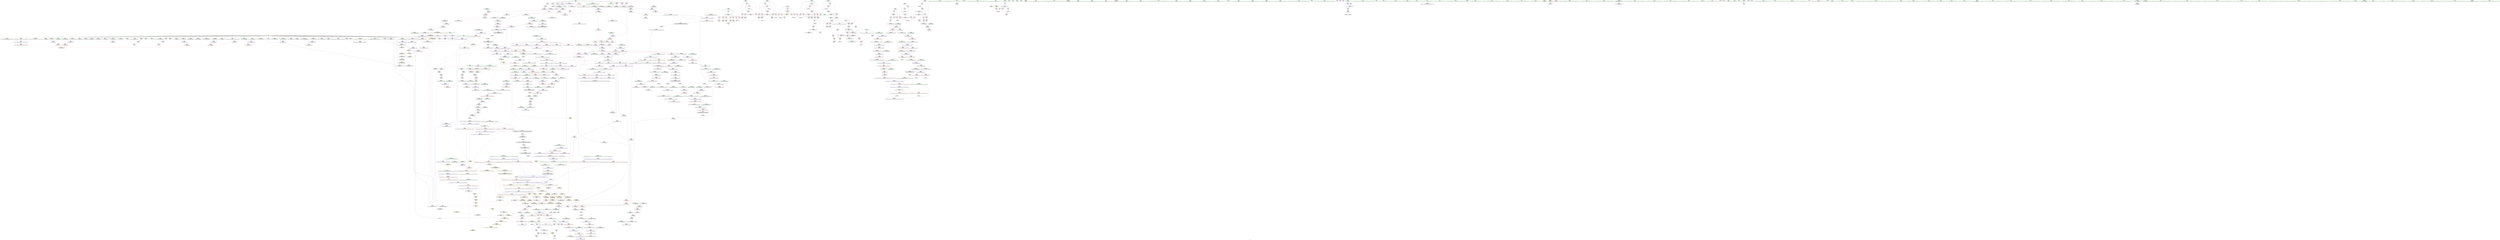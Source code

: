digraph "SVFG" {
	label="SVFG";

	Node0x55b9011b7c30 [shape=record,color=grey,label="{NodeID: 0\nNullPtr|{|<s36>62}}"];
	Node0x55b9011b7c30 -> Node0x55b901326010[style=solid];
	Node0x55b9011b7c30 -> Node0x55b901326110[style=solid];
	Node0x55b9011b7c30 -> Node0x55b9013261e0[style=solid];
	Node0x55b9011b7c30 -> Node0x55b9013262b0[style=solid];
	Node0x55b9011b7c30 -> Node0x55b90132e670[style=solid];
	Node0x55b9011b7c30 -> Node0x55b90132e740[style=solid];
	Node0x55b9011b7c30 -> Node0x55b90132e810[style=solid];
	Node0x55b9011b7c30 -> Node0x55b90132e8e0[style=solid];
	Node0x55b9011b7c30 -> Node0x55b90132e9b0[style=solid];
	Node0x55b9011b7c30 -> Node0x55b90132ea80[style=solid];
	Node0x55b9011b7c30 -> Node0x55b90132eb50[style=solid];
	Node0x55b9011b7c30 -> Node0x55b90132ec20[style=solid];
	Node0x55b9011b7c30 -> Node0x55b90132ecf0[style=solid];
	Node0x55b9011b7c30 -> Node0x55b90132edc0[style=solid];
	Node0x55b9011b7c30 -> Node0x55b90132ee90[style=solid];
	Node0x55b9011b7c30 -> Node0x55b90132ef60[style=solid];
	Node0x55b9011b7c30 -> Node0x55b90132f030[style=solid];
	Node0x55b9011b7c30 -> Node0x55b90132f100[style=solid];
	Node0x55b9011b7c30 -> Node0x55b90132f1d0[style=solid];
	Node0x55b9011b7c30 -> Node0x55b90132f2a0[style=solid];
	Node0x55b9011b7c30 -> Node0x55b90132f370[style=solid];
	Node0x55b9011b7c30 -> Node0x55b90132f440[style=solid];
	Node0x55b9011b7c30 -> Node0x55b90132f510[style=solid];
	Node0x55b9011b7c30 -> Node0x55b90132f5e0[style=solid];
	Node0x55b9011b7c30 -> Node0x55b90132f6b0[style=solid];
	Node0x55b9011b7c30 -> Node0x55b90132f780[style=solid];
	Node0x55b9011b7c30 -> Node0x55b90132f850[style=solid];
	Node0x55b9011b7c30 -> Node0x55b9013455f0[style=solid];
	Node0x55b9011b7c30 -> Node0x55b901347d20[style=solid];
	Node0x55b9011b7c30 -> Node0x55b901347df0[style=solid];
	Node0x55b9011b7c30 -> Node0x55b901347ec0[style=solid];
	Node0x55b9011b7c30 -> Node0x55b901349a60[style=solid];
	Node0x55b9011b7c30 -> Node0x55b901349b30[style=solid];
	Node0x55b9011b7c30 -> Node0x55b901349c00[style=solid];
	Node0x55b9011b7c30 -> Node0x55b901361dc0[style=solid];
	Node0x55b9011b7c30 -> Node0x55b9013655a0[style=solid];
	Node0x55b9011b7c30:s36 -> Node0x55b901411350[style=solid,color=red];
	Node0x55b90132d600 [shape=record,color=red,label="{NodeID: 443\n207\<--161\n\<--i\n_Z3dfsi\n}"];
	Node0x55b90132d600 -> Node0x55b901330880[style=solid];
	Node0x55b901321660 [shape=record,color=green,label="{NodeID: 111\n680\<--681\n__last.addr\<--__last.addr_field_insensitive\n_ZSt8_DestroyIPiEvT_S1_\n}"];
	Node0x55b901321660 -> Node0x55b901340c40[style=solid];
	Node0x55b901321660 -> Node0x55b9013486e0[style=solid];
	Node0x55b90140e250 [shape=record,color=black,label="{NodeID: 1661\n852 = PHI(804, 1298, )\n1st arg _ZNSt12_Vector_baseIiSaIiEE12_Vector_implC2ERKS0_ }"];
	Node0x55b90140e250 -> Node0x55b901349990[style=solid];
	Node0x55b901343000 [shape=record,color=red,label="{NodeID: 554\n1072\<--1061\n\<--__n.addr\n_ZSt6fill_nIPimiET_S1_T0_RKT1_\n|{<s0>70}}"];
	Node0x55b901343000:s0 -> Node0x55b90140f060[style=solid,color=red];
	Node0x55b901325d40 [shape=record,color=green,label="{NodeID: 222\n1348\<--1349\n_ZSt4moveIRSaIiEEONSt16remove_referenceIT_E4typeEOS3_\<--_ZSt4moveIRSaIiEEONSt16remove_referenceIT_E4typeEOS3__field_insensitive\n}"];
	Node0x55b901348af0 [shape=record,color=blue,label="{NodeID: 665\n708\<--703\n__n.addr\<--__n\n_ZNSt12_Vector_baseIiSaIiEE13_M_deallocateEPim\n}"];
	Node0x55b901348af0 -> Node0x55b901340f80[style=dashed];
	Node0x55b901333bb0 [shape=record,color=purple,label="{NodeID: 333\n44\<--4\n\<--_ZStL8__ioinit\n__cxx_global_var_init\n}"];
	Node0x55b90131d360 [shape=record,color=green,label="{NodeID: 1\n7\<--1\n__dso_handle\<--dummyObj\nGlob }"];
	Node0x55b90132d6d0 [shape=record,color=red,label="{NodeID: 444\n215\<--161\n\<--i\n_Z3dfsi\n}"];
	Node0x55b90132d6d0 -> Node0x55b9013640a0[style=solid];
	Node0x55b9013a0e60 [shape=record,color=yellow,style=double,label="{NodeID: 1219\n271V_1 = ENCHI(MR_271V_0)\npts\{1045 \}\nFun[_ZSt10__fill_n_aIPimiEN9__gnu_cxx11__enable_ifIXsr11__is_scalarIT1_EE7__valueET_E6__typeES4_T0_RKS3_]}"];
	Node0x55b9013a0e60 -> Node0x55b901343820[style=dashed];
	Node0x55b901321730 [shape=record,color=green,label="{NodeID: 112\n687\<--688\n_ZNSt12_Destroy_auxILb1EE9__destroyIPiEEvT_S3_\<--_ZNSt12_Destroy_auxILb1EE9__destroyIPiEEvT_S3__field_insensitive\n}"];
	Node0x55b90140e3a0 [shape=record,color=black,label="{NodeID: 1662\n446 = PHI(237, 588, )\n0th arg _ZNSaIiEC2Ev }"];
	Node0x55b90140e3a0 -> Node0x55b9013471c0[style=solid];
	Node0x55b9013430d0 [shape=record,color=red,label="{NodeID: 555\n1073\<--1063\n\<--__value.addr\n_ZSt6fill_nIPimiET_S1_T0_RKT1_\n|{<s0>70}}"];
	Node0x55b9013430d0:s0 -> Node0x55b90140f1a0[style=solid,color=red];
	Node0x55b901325e40 [shape=record,color=green,label="{NodeID: 223\n1354\<--1355\n__t.addr\<--__t.addr_field_insensitive\n_ZSt4moveIRSaIiEEONSt16remove_referenceIT_E4typeEOS3_\n}"];
	Node0x55b901325e40 -> Node0x55b901345150[style=solid];
	Node0x55b901325e40 -> Node0x55b90134ce60[style=solid];
	Node0x55b901348bc0 [shape=record,color=blue,label="{NodeID: 666\n728\<--727\nthis.addr\<--this\n_ZNSt12_Vector_baseIiSaIiEE12_Vector_implD2Ev\n}"];
	Node0x55b901348bc0 -> Node0x55b901341050[style=dashed];
	Node0x55b901333c80 [shape=record,color=purple,label="{NodeID: 334\n63\<--8\n\<--a\n__cxx_global_var_init.1\n}"];
	Node0x55b901333c80 -> Node0x55b901362360[style=solid];
	Node0x55b901390a60 [shape=record,color=black,label="{NodeID: 1109\nMR_30V_3 = PHI(MR_30V_4, MR_30V_2, )\npts\{130000 \}\n|{|<s3>31}}"];
	Node0x55b901390a60 -> Node0x55b9013468d0[style=dashed];
	Node0x55b901390a60 -> Node0x55b901390a60[style=dashed];
	Node0x55b901390a60 -> Node0x55b901394b60[style=dashed];
	Node0x55b901390a60:s3 -> Node0x55b9013a0020[style=dashed,color=red];
	Node0x55b90131d6a0 [shape=record,color=green,label="{NodeID: 2\n21\<--1\n\<--dummyObj\nCan only get source location for instruction, argument, global var or function.}"];
	Node0x55b90132d7a0 [shape=record,color=red,label="{NodeID: 445\n181\<--180\n\<--arrayidx4\n_Z3dfsi\n}"];
	Node0x55b90132d7a0 -> Node0x55b901364820[style=solid];
	Node0x55b901321830 [shape=record,color=green,label="{NodeID: 113\n693\<--694\n.addr\<--.addr_field_insensitive\n_ZNSt12_Destroy_auxILb1EE9__destroyIPiEEvT_S3_\n}"];
	Node0x55b901321830 -> Node0x55b9013487b0[style=solid];
	Node0x55b90140e4f0 [shape=record,color=black,label="{NodeID: 1663\n156 = PHI(203, 413, )\n0th arg _Z3dfsi }"];
	Node0x55b90140e4f0 -> Node0x55b901345b00[style=solid];
	Node0x55b9013431a0 [shape=record,color=red,label="{NodeID: 556\n1105\<--1082\n\<--__first.addr\n_ZSt10__fill_n_aIPimiEN9__gnu_cxx11__enable_ifIXsr11__is_scalarIT1_EE7__valueET_E6__typeES4_T0_RKS3_\n}"];
	Node0x55b9013431a0 -> Node0x55b90134b6d0[style=solid];
	Node0x55b901325f10 [shape=record,color=green,label="{NodeID: 224\n35\<--1359\n_GLOBAL__sub_I_AS1_2_1.cpp\<--_GLOBAL__sub_I_AS1_2_1.cpp_field_insensitive\n}"];
	Node0x55b901325f10 -> Node0x55b9013454f0[style=solid];
	Node0x55b901348c90 [shape=record,color=blue,label="{NodeID: 667\n739\<--736\n__a.addr\<--__a\n_ZNSt16allocator_traitsISaIiEE10deallocateERS0_Pim\n}"];
	Node0x55b901348c90 -> Node0x55b901341120[style=dashed];
	Node0x55b901333d50 [shape=record,color=purple,label="{NodeID: 335\n70\<--8\n\<--a\n__cxx_global_var_init.1\n}"];
	Node0x55b901390f60 [shape=record,color=black,label="{NodeID: 1110\nMR_43V_3 = PHI(MR_43V_4, MR_43V_2, )\npts\{232 \}\n}"];
	Node0x55b901390f60 -> Node0x55b90132dc80[style=dashed];
	Node0x55b901390f60 -> Node0x55b90132dd50[style=dashed];
	Node0x55b901390f60 -> Node0x55b90132de20[style=dashed];
	Node0x55b901390f60 -> Node0x55b9013470f0[style=dashed];
	Node0x55b90131d760 [shape=record,color=green,label="{NodeID: 3\n25\<--1\n.str\<--dummyObj\nGlob }"];
	Node0x55b90132d870 [shape=record,color=red,label="{NodeID: 446\n187\<--186\n\<--arrayidx6\n_Z3dfsi\n}"];
	Node0x55b90132d870 -> Node0x55b9013643a0[style=solid];
	Node0x55b901326350 [shape=record,color=green,label="{NodeID: 114\n695\<--696\n.addr1\<--.addr1_field_insensitive\n_ZNSt12_Destroy_auxILb1EE9__destroyIPiEEvT_S3_\n}"];
	Node0x55b901326350 -> Node0x55b901348880[style=solid];
	Node0x55b90140e670 [shape=record,color=black,label="{NodeID: 1664\n1119 = PHI(1068, )\n0th arg _ZSt12__niter_baseIPiET_S1_ }"];
	Node0x55b90140e670 -> Node0x55b90134b940[style=solid];
	Node0x55b901343270 [shape=record,color=red,label="{NodeID: 557\n1112\<--1082\n\<--__first.addr\n_ZSt10__fill_n_aIPimiEN9__gnu_cxx11__enable_ifIXsr11__is_scalarIT1_EE7__valueET_E6__typeES4_T0_RKS3_\n}"];
	Node0x55b901343270 -> Node0x55b90132b720[style=solid];
	Node0x55b901326010 [shape=record,color=black,label="{NodeID: 225\n2\<--3\ndummyVal\<--dummyVal\n}"];
	Node0x55b901348d60 [shape=record,color=blue,label="{NodeID: 668\n741\<--737\n__p.addr\<--__p\n_ZNSt16allocator_traitsISaIiEE10deallocateERS0_Pim\n}"];
	Node0x55b901348d60 -> Node0x55b9013411f0[style=dashed];
	Node0x55b901333e20 [shape=record,color=purple,label="{NodeID: 336\n71\<--8\n\<--a\n__cxx_global_var_init.1\n}"];
	Node0x55b901333e20 -> Node0x55b9013658a0[style=solid];
	Node0x55b901391460 [shape=record,color=black,label="{NodeID: 1111\nMR_45V_2 = PHI(MR_45V_4, MR_45V_1, )\npts\{234 \}\n}"];
	Node0x55b901391460 -> Node0x55b901346250[style=dashed];
	Node0x55b90131d820 [shape=record,color=green,label="{NodeID: 4\n27\<--1\n.str.2\<--dummyObj\nGlob }"];
	Node0x55b90132d940 [shape=record,color=red,label="{NodeID: 447\n194\<--193\n\<--arrayidx9\n_Z3dfsi\n}"];
	Node0x55b90132d940 -> Node0x55b9013306e0[style=solid];
	Node0x55b901326420 [shape=record,color=green,label="{NodeID: 115\n704\<--705\nthis.addr\<--this.addr_field_insensitive\n_ZNSt12_Vector_baseIiSaIiEE13_M_deallocateEPim\n}"];
	Node0x55b901326420 -> Node0x55b901340d10[style=solid];
	Node0x55b901326420 -> Node0x55b901348950[style=solid];
	Node0x55b90140e780 [shape=record,color=black,label="{NodeID: 1665\n727 = PHI(659, 669, 803, )\n0th arg _ZNSt12_Vector_baseIiSaIiEE12_Vector_implD2Ev }"];
	Node0x55b90140e780 -> Node0x55b901348bc0[style=solid];
	Node0x55b901343340 [shape=record,color=red,label="{NodeID: 558\n1116\<--1082\n\<--__first.addr\n_ZSt10__fill_n_aIPimiEN9__gnu_cxx11__enable_ifIXsr11__is_scalarIT1_EE7__valueET_E6__typeES4_T0_RKS3_\n}"];
	Node0x55b901343340 -> Node0x55b901332de0[style=solid];
	Node0x55b901326110 [shape=record,color=black,label="{NodeID: 226\n89\<--3\n\<--dummyVal\n_ZNSt6vectorIiSaIiEEC2Ev\n}"];
	Node0x55b901348e30 [shape=record,color=blue,label="{NodeID: 669\n743\<--738\n__n.addr\<--__n\n_ZNSt16allocator_traitsISaIiEE10deallocateERS0_Pim\n}"];
	Node0x55b901348e30 -> Node0x55b9013412c0[style=dashed];
	Node0x55b901333ef0 [shape=record,color=purple,label="{NodeID: 337\n100\<--8\n\<--a\n__cxx_global_array_dtor\n}"];
	Node0x55b901391960 [shape=record,color=black,label="{NodeID: 1112\nMR_51V_2 = PHI(MR_51V_3, MR_51V_1, )\npts\{244 \}\n}"];
	Node0x55b901391960 -> Node0x55b901346320[style=dashed];
	Node0x55b901391960 -> Node0x55b901391960[style=dashed];
	Node0x55b90131e090 [shape=record,color=green,label="{NodeID: 5\n29\<--1\n.str.3\<--dummyObj\nGlob }"];
	Node0x55b90132da10 [shape=record,color=red,label="{NodeID: 448\n197\<--196\n\<--arrayidx11\n_Z3dfsi\n}"];
	Node0x55b90132da10 -> Node0x55b901365720[style=solid];
	Node0x55b9013264f0 [shape=record,color=green,label="{NodeID: 116\n706\<--707\n__p.addr\<--__p.addr_field_insensitive\n_ZNSt12_Vector_baseIiSaIiEE13_M_deallocateEPim\n}"];
	Node0x55b9013264f0 -> Node0x55b901340de0[style=solid];
	Node0x55b9013264f0 -> Node0x55b901340eb0[style=solid];
	Node0x55b9013264f0 -> Node0x55b901348a20[style=solid];
	Node0x55b90140ea00 [shape=record,color=black,label="{NodeID: 1666\n873 = PHI(802, )\n0th arg _ZNSt12_Vector_baseIiSaIiEE17_M_create_storageEm }"];
	Node0x55b90140ea00 -> Node0x55b901349cd0[style=solid];
	Node0x55b901343410 [shape=record,color=red,label="{NodeID: 559\n1098\<--1084\n\<--__n.addr\n_ZSt10__fill_n_aIPimiEN9__gnu_cxx11__enable_ifIXsr11__is_scalarIT1_EE7__valueET_E6__typeES4_T0_RKS3_\n}"];
	Node0x55b901343410 -> Node0x55b90134b600[style=solid];
	Node0x55b9013261e0 [shape=record,color=black,label="{NodeID: 227\n90\<--3\n\<--dummyVal\n_ZNSt6vectorIiSaIiEEC2Ev\n|{<s0>6}}"];
	Node0x55b9013261e0:s0 -> Node0x55b90140d0a0[style=solid,color=red];
	Node0x55b901348f00 [shape=record,color=blue,label="{NodeID: 670\n760\<--757\nthis.addr\<--this\n_ZN9__gnu_cxx13new_allocatorIiE10deallocateEPim\n}"];
	Node0x55b901348f00 -> Node0x55b901341390[style=dashed];
	Node0x55b901333fc0 [shape=record,color=purple,label="{NodeID: 338\n101\<--8\n\<--a\n__cxx_global_array_dtor\n}"];
	Node0x55b901333fc0 -> Node0x55b901362900[style=solid];
	Node0x55b901391e60 [shape=record,color=black,label="{NodeID: 1113\nMR_53V_2 = PHI(MR_53V_4, MR_53V_1, )\npts\{246 \}\n}"];
	Node0x55b901391e60 -> Node0x55b901346730[style=dashed];
	Node0x55b90131e120 [shape=record,color=green,label="{NodeID: 6\n31\<--1\n.str.4\<--dummyObj\nGlob }"];
	Node0x55b90132dae0 [shape=record,color=red,label="{NodeID: 449\n203\<--202\n\<--arrayidx15\n_Z3dfsi\n|{<s0>13}}"];
	Node0x55b90132dae0:s0 -> Node0x55b90140e4f0[style=solid,color=red];
	Node0x55b9013265c0 [shape=record,color=green,label="{NodeID: 117\n708\<--709\n__n.addr\<--__n.addr_field_insensitive\n_ZNSt12_Vector_baseIiSaIiEE13_M_deallocateEPim\n}"];
	Node0x55b9013265c0 -> Node0x55b901340f80[style=solid];
	Node0x55b9013265c0 -> Node0x55b901348af0[style=solid];
	Node0x55b90140eb10 [shape=record,color=black,label="{NodeID: 1667\n874 = PHI(808, )\n1st arg _ZNSt12_Vector_baseIiSaIiEE17_M_create_storageEm }"];
	Node0x55b90140eb10 -> Node0x55b901349da0[style=solid];
	Node0x55b9013434e0 [shape=record,color=red,label="{NodeID: 560\n1095\<--1086\n\<--__value.addr\n_ZSt10__fill_n_aIPimiEN9__gnu_cxx11__enable_ifIXsr11__is_scalarIT1_EE7__valueET_E6__typeES4_T0_RKS3_\n}"];
	Node0x55b9013434e0 -> Node0x55b901343820[style=solid];
	Node0x55b9013a9030 [shape=record,color=yellow,style=double,label="{NodeID: 1335\nRETMU(7V_2)\npts\{98 \}\nFun[__cxx_global_array_dtor]}"];
	Node0x55b9013262b0 [shape=record,color=black,label="{NodeID: 228\n142\<--3\n\<--dummyVal\n_ZNSt6vectorIiSaIiEED2Ev\n}"];
	Node0x55b901348fd0 [shape=record,color=blue,label="{NodeID: 671\n762\<--758\n__p.addr\<--__p\n_ZN9__gnu_cxx13new_allocatorIiE10deallocateEPim\n}"];
	Node0x55b901348fd0 -> Node0x55b901341460[style=dashed];
	Node0x55b901334090 [shape=record,color=purple,label="{NodeID: 339\n108\<--8\n\<--a\n__cxx_global_array_dtor\n}"];
	Node0x55b901334090 -> Node0x55b901365420[style=solid];
	Node0x55b901392360 [shape=record,color=black,label="{NodeID: 1114\nMR_55V_2 = PHI(MR_55V_3, MR_55V_1, )\npts\{248 \}\n}"];
	Node0x55b901392360 -> Node0x55b901346800[style=dashed];
	Node0x55b901392360 -> Node0x55b901392360[style=dashed];
	Node0x55b90131e1b0 [shape=record,color=green,label="{NodeID: 7\n34\<--1\n\<--dummyObj\nCan only get source location for instruction, argument, global var or function.}"];
	Node0x55b90132dbb0 [shape=record,color=red,label="{NodeID: 450\n263\<--229\n\<--tn\nmain\n}"];
	Node0x55b90132dbb0 -> Node0x55b901364e20[style=solid];
	Node0x55b901326690 [shape=record,color=green,label="{NodeID: 118\n722\<--723\n_ZNSt16allocator_traitsISaIiEE10deallocateERS0_Pim\<--_ZNSt16allocator_traitsISaIiEE10deallocateERS0_Pim_field_insensitive\n}"];
	Node0x55b90140ec20 [shape=record,color=black,label="{NodeID: 1668\n990 = PHI(970, )\n0th arg _ZNK9__gnu_cxx13new_allocatorIiE8max_sizeEv }"];
	Node0x55b90140ec20 -> Node0x55b90134a830[style=solid];
	Node0x55b9013435b0 [shape=record,color=red,label="{NodeID: 561\n1104\<--1088\n\<--__tmp\n_ZSt10__fill_n_aIPimiEN9__gnu_cxx11__enable_ifIXsr11__is_scalarIT1_EE7__valueET_E6__typeES4_T0_RKS3_\n}"];
	Node0x55b9013435b0 -> Node0x55b90134b6d0[style=solid];
	Node0x55b9013a9140 [shape=record,color=yellow,style=double,label="{NodeID: 1336\nRETMU(2V_1)\npts\{100000 100001 100002 \}\nFun[__cxx_global_array_dtor]}"];
	Node0x55b90132e670 [shape=record,color=black,label="{NodeID: 229\n143\<--3\n\<--dummyVal\n_ZNSt6vectorIiSaIiEED2Ev\n}"];
	Node0x55b90132e670 -> Node0x55b901345960[style=solid];
	Node0x55b9013490a0 [shape=record,color=blue,label="{NodeID: 672\n764\<--759\n.addr\<--\n_ZN9__gnu_cxx13new_allocatorIiE10deallocateEPim\n}"];
	Node0x55b901334160 [shape=record,color=purple,label="{NodeID: 340\n289\<--8\narrayidx\<--a\nmain\n|{<s0>19}}"];
	Node0x55b901334160:s0 -> Node0x55b90140f6a0[style=solid,color=red];
	Node0x55b901392860 [shape=record,color=black,label="{NodeID: 1115\nMR_57V_2 = PHI(MR_57V_3, MR_57V_1, )\npts\{250 \}\n}"];
	Node0x55b901392860 -> Node0x55b90138f160[style=dashed];
	Node0x55b901392860 -> Node0x55b901392860[style=dashed];
	Node0x55b90131e240 [shape=record,color=green,label="{NodeID: 8\n168\<--1\n\<--dummyObj\nCan only get source location for instruction, argument, global var or function.}"];
	Node0x55b90132dc80 [shape=record,color=red,label="{NodeID: 451\n262\<--231\n\<--tt\nmain\n}"];
	Node0x55b90132dc80 -> Node0x55b901364e20[style=solid];
	Node0x55b901326760 [shape=record,color=green,label="{NodeID: 119\n728\<--729\nthis.addr\<--this.addr_field_insensitive\n_ZNSt12_Vector_baseIiSaIiEE12_Vector_implD2Ev\n}"];
	Node0x55b901326760 -> Node0x55b901341050[style=solid];
	Node0x55b901326760 -> Node0x55b901348bc0[style=solid];
	Node0x55b90140ed30 [shape=record,color=black,label="{NodeID: 1669\n1288 = PHI(1215, )\n0th arg _ZNSt12_Vector_baseIiSaIiEEC2ERKS0_ }"];
	Node0x55b90140ed30 -> Node0x55b90134c640[style=solid];
	Node0x55b901343680 [shape=record,color=red,label="{NodeID: 562\n1101\<--1090\n\<--__niter\n_ZSt10__fill_n_aIPimiEN9__gnu_cxx11__enable_ifIXsr11__is_scalarIT1_EE7__valueET_E6__typeES4_T0_RKS3_\n}"];
	Node0x55b901343680 -> Node0x55b901364520[style=solid];
	Node0x55b90132e740 [shape=record,color=black,label="{NodeID: 230\n145\<--3\n\<--dummyVal\n_ZNSt6vectorIiSaIiEED2Ev\n}"];
	Node0x55b90132e740 -> Node0x55b901345a30[style=solid];
	Node0x55b901349170 [shape=record,color=blue,label="{NodeID: 673\n780\<--779\nthis.addr\<--this\n_ZN9__gnu_cxx13new_allocatorIiED2Ev\n}"];
	Node0x55b901349170 -> Node0x55b901341530[style=dashed];
	Node0x55b901334230 [shape=record,color=purple,label="{NodeID: 341\n305\<--8\narrayidx12\<--a\nmain\n|{<s0>22}}"];
	Node0x55b901334230:s0 -> Node0x55b901411aa0[style=solid,color=red];
	Node0x55b901392d60 [shape=record,color=black,label="{NodeID: 1116\nMR_59V_2 = PHI(MR_59V_4, MR_59V_1, )\npts\{252 \}\n}"];
	Node0x55b901392d60 -> Node0x55b901346db0[style=dashed];
	Node0x55b90131e300 [shape=record,color=green,label="{NodeID: 9\n189\<--1\n\<--dummyObj\nCan only get source location for instruction, argument, global var or function.}"];
	Node0x55b90132dd50 [shape=record,color=red,label="{NodeID: 452\n266\<--231\n\<--tt\nmain\n}"];
	Node0x55b901326830 [shape=record,color=green,label="{NodeID: 120\n739\<--740\n__a.addr\<--__a.addr_field_insensitive\n_ZNSt16allocator_traitsISaIiEE10deallocateERS0_Pim\n}"];
	Node0x55b901326830 -> Node0x55b901341120[style=solid];
	Node0x55b901326830 -> Node0x55b901348c90[style=solid];
	Node0x55b90140ee40 [shape=record,color=black,label="{NodeID: 1670\n1289 = PHI(1216, )\n1st arg _ZNSt12_Vector_baseIiSaIiEEC2ERKS0_ }"];
	Node0x55b90140ee40 -> Node0x55b90134c710[style=solid];
	Node0x55b901343750 [shape=record,color=red,label="{NodeID: 563\n1108\<--1090\n\<--__niter\n_ZSt10__fill_n_aIPimiEN9__gnu_cxx11__enable_ifIXsr11__is_scalarIT1_EE7__valueET_E6__typeES4_T0_RKS3_\n}"];
	Node0x55b901343750 -> Node0x55b901362ea0[style=solid];
	Node0x55b90132e810 [shape=record,color=black,label="{NodeID: 231\n318\<--3\n\<--dummyVal\nmain\n}"];
	Node0x55b901349240 [shape=record,color=blue,label="{NodeID: 674\n789\<--786\nthis.addr\<--this\n_ZNSt12_Vector_baseIiSaIiEEC2EmRKS0_\n}"];
	Node0x55b901349240 -> Node0x55b901341600[style=dashed];
	Node0x55b901334300 [shape=record,color=purple,label="{NodeID: 342\n366\<--8\narrayidx35\<--a\nmain\n|{<s0>28}}"];
	Node0x55b901334300:s0 -> Node0x55b901411aa0[style=solid,color=red];
	Node0x55b901393260 [shape=record,color=black,label="{NodeID: 1117\nMR_61V_2 = PHI(MR_61V_4, MR_61V_1, )\npts\{254 \}\n}"];
	Node0x55b901393260 -> Node0x55b901346e80[style=dashed];
	Node0x55b90131e400 [shape=record,color=green,label="{NodeID: 10\n212\<--1\n\<--dummyObj\nCan only get source location for instruction, argument, global var or function.}"];
	Node0x55b90132de20 [shape=record,color=red,label="{NodeID: 453\n429\<--231\n\<--tt\nmain\n}"];
	Node0x55b90132de20 -> Node0x55b901363920[style=solid];
	Node0x55b9013a1670 [shape=record,color=yellow,style=double,label="{NodeID: 1228\n203V_1 = ENCHI(MR_203V_0)\npts\{796 \}\nFun[_ZNSt12_Vector_baseIiSaIiEEC2EmRKS0_]}"];
	Node0x55b9013a1670 -> Node0x55b9013494b0[style=dashed];
	Node0x55b901326900 [shape=record,color=green,label="{NodeID: 121\n741\<--742\n__p.addr\<--__p.addr_field_insensitive\n_ZNSt16allocator_traitsISaIiEE10deallocateERS0_Pim\n}"];
	Node0x55b901326900 -> Node0x55b9013411f0[style=solid];
	Node0x55b901326900 -> Node0x55b901348d60[style=solid];
	Node0x55b90140ef50 [shape=record,color=black,label="{NodeID: 1671\n1079 = PHI(1069, )\n0th arg _ZSt10__fill_n_aIPimiEN9__gnu_cxx11__enable_ifIXsr11__is_scalarIT1_EE7__valueET_E6__typeES4_T0_RKS3_ }"];
	Node0x55b90140ef50 -> Node0x55b90134b2c0[style=solid];
	Node0x55b901343820 [shape=record,color=red,label="{NodeID: 564\n1096\<--1095\n\<--\n_ZSt10__fill_n_aIPimiEN9__gnu_cxx11__enable_ifIXsr11__is_scalarIT1_EE7__valueET_E6__typeES4_T0_RKS3_\n}"];
	Node0x55b901343820 -> Node0x55b90134b530[style=solid];
	Node0x55b9013a9410 [shape=record,color=yellow,style=double,label="{NodeID: 1339\nRETMU(2V_2)\npts\{100000 100001 100002 \}\nFun[_GLOBAL__sub_I_AS1_2_1.cpp]}"];
	Node0x55b90132e8e0 [shape=record,color=black,label="{NodeID: 232\n319\<--3\n\<--dummyVal\nmain\n}"];
	Node0x55b90132e8e0 -> Node0x55b9013464c0[style=solid];
	Node0x55b901349310 [shape=record,color=blue,label="{NodeID: 675\n791\<--787\n__n.addr\<--__n\n_ZNSt12_Vector_baseIiSaIiEEC2EmRKS0_\n}"];
	Node0x55b901349310 -> Node0x55b9013416d0[style=dashed];
	Node0x55b9013343d0 [shape=record,color=purple,label="{NodeID: 343\n373\<--8\narrayidx39\<--a\nmain\n|{<s0>29}}"];
	Node0x55b9013343d0:s0 -> Node0x55b901411aa0[style=solid,color=red];
	Node0x55b901393760 [shape=record,color=black,label="{NodeID: 1118\nMR_63V_2 = PHI(MR_63V_3, MR_63V_1, )\npts\{984 \}\n}"];
	Node0x55b901393760 -> Node0x55b90138aa40[style=dashed];
	Node0x55b90131e500 [shape=record,color=green,label="{NodeID: 11\n220\<--1\n\<--dummyObj\nCan only get source location for instruction, argument, global var or function.}"];
	Node0x55b90132def0 [shape=record,color=red,label="{NodeID: 454\n275\<--233\n\<--i\nmain\n}"];
	Node0x55b90132def0 -> Node0x55b901364fa0[style=solid];
	Node0x55b9013a1750 [shape=record,color=yellow,style=double,label="{NodeID: 1229\n205V_1 = ENCHI(MR_205V_0)\npts\{798 \}\nFun[_ZNSt12_Vector_baseIiSaIiEEC2EmRKS0_]}"];
	Node0x55b9013a1750 -> Node0x55b901349580[style=dashed];
	Node0x55b9013269d0 [shape=record,color=green,label="{NodeID: 122\n743\<--744\n__n.addr\<--__n.addr_field_insensitive\n_ZNSt16allocator_traitsISaIiEE10deallocateERS0_Pim\n}"];
	Node0x55b9013269d0 -> Node0x55b9013412c0[style=solid];
	Node0x55b9013269d0 -> Node0x55b901348e30[style=solid];
	Node0x55b90140f060 [shape=record,color=black,label="{NodeID: 1672\n1080 = PHI(1072, )\n1st arg _ZSt10__fill_n_aIPimiEN9__gnu_cxx11__enable_ifIXsr11__is_scalarIT1_EE7__valueET_E6__typeES4_T0_RKS3_ }"];
	Node0x55b90140f060 -> Node0x55b90134b390[style=solid];
	Node0x55b9013438f0 [shape=record,color=red,label="{NodeID: 565\n1123\<--1120\n\<--__it.addr\n_ZSt12__niter_baseIPiET_S1_\n}"];
	Node0x55b9013438f0 -> Node0x55b901332eb0[style=solid];
	Node0x55b90132e9b0 [shape=record,color=black,label="{NodeID: 233\n321\<--3\n\<--dummyVal\nmain\n}"];
	Node0x55b90132e9b0 -> Node0x55b901346590[style=solid];
	Node0x55b9013493e0 [shape=record,color=blue,label="{NodeID: 676\n793\<--788\n__a.addr\<--__a\n_ZNSt12_Vector_baseIiSaIiEEC2EmRKS0_\n}"];
	Node0x55b9013493e0 -> Node0x55b9013417a0[style=dashed];
	Node0x55b9013344a0 [shape=record,color=purple,label="{NodeID: 344\n177\<--11\narrayidx2\<--g\n_Z3dfsi\n}"];
	Node0x55b901393c60 [shape=record,color=black,label="{NodeID: 1119\nMR_65V_2 = PHI(MR_65V_3, MR_65V_1, )\npts\{100000 \}\n}"];
	Node0x55b901393c60 -> Node0x55b90138ab30[style=dashed];
	Node0x55b90131e600 [shape=record,color=green,label="{NodeID: 12\n331\<--1\n\<--dummyObj\nCan only get source location for instruction, argument, global var or function.}"];
	Node0x55b90132dfc0 [shape=record,color=red,label="{NodeID: 455\n287\<--233\n\<--i\nmain\n}"];
	Node0x55b90132dfc0 -> Node0x55b901330af0[style=solid];
	Node0x55b9013a1830 [shape=record,color=yellow,style=double,label="{NodeID: 1230\n74V_1 = ENCHI(MR_74V_0)\npts\{2360000 2360001 2360002 \}\nFun[_ZNSt12_Vector_baseIiSaIiEEC2EmRKS0_]|{<s0>54|<s1>54|<s2>54}}"];
	Node0x55b9013a1830:s0 -> Node0x55b901349a60[style=dashed,color=red];
	Node0x55b9013a1830:s1 -> Node0x55b901349b30[style=dashed,color=red];
	Node0x55b9013a1830:s2 -> Node0x55b901349c00[style=dashed,color=red];
	Node0x55b901326aa0 [shape=record,color=green,label="{NodeID: 123\n753\<--754\n_ZN9__gnu_cxx13new_allocatorIiE10deallocateEPim\<--_ZN9__gnu_cxx13new_allocatorIiE10deallocateEPim_field_insensitive\n}"];
	Node0x55b90140f1a0 [shape=record,color=black,label="{NodeID: 1673\n1081 = PHI(1073, )\n2nd arg _ZSt10__fill_n_aIPimiEN9__gnu_cxx11__enable_ifIXsr11__is_scalarIT1_EE7__valueET_E6__typeES4_T0_RKS3_ }"];
	Node0x55b90140f1a0 -> Node0x55b90134b460[style=solid];
	Node0x55b9013439c0 [shape=record,color=red,label="{NodeID: 566\n1144\<--1130\nthis1\<--this.addr\n_ZNSt6vectorIiSaIiEE14_M_move_assignEOS1_St17integral_constantIbLb1EE\n}"];
	Node0x55b9013439c0 -> Node0x55b901333050[style=solid];
	Node0x55b9013439c0 -> Node0x55b901333120[style=solid];
	Node0x55b9013439c0 -> Node0x55b9013331f0[style=solid];
	Node0x55b9013439c0 -> Node0x55b9013332c0[style=solid];
	Node0x55b90132ea80 [shape=record,color=black,label="{NodeID: 234\n436\<--3\nlpad.val\<--dummyVal\nmain\n}"];
	Node0x55b9013494b0 [shape=record,color=blue,label="{NodeID: 677\n795\<--814\nexn.slot\<--\n_ZNSt12_Vector_baseIiSaIiEEC2EmRKS0_\n}"];
	Node0x55b9013494b0 -> Node0x55b901341870[style=dashed];
	Node0x55b901334570 [shape=record,color=purple,label="{NodeID: 345\n180\<--11\narrayidx4\<--g\n_Z3dfsi\n}"];
	Node0x55b901334570 -> Node0x55b90132d7a0[style=solid];
	Node0x55b901394160 [shape=record,color=black,label="{NodeID: 1120\nMR_67V_2 = PHI(MR_67V_3, MR_67V_1, )\npts\{100001 \}\n}"];
	Node0x55b901394160 -> Node0x55b90138c490[style=dashed];
	Node0x55b90131e700 [shape=record,color=green,label="{NodeID: 13\n332\<--1\n\<--dummyObj\nCan only get source location for instruction, argument, global var or function.}"];
	Node0x55b901350100 [shape=record,color=yellow,style=double,label="{NodeID: 1563\n2V_3 = CSCHI(MR_2V_2)\npts\{100000 100001 100002 \}\nCS[]|{|<s1>96}}"];
	Node0x55b901350100 -> Node0x55b90138b660[style=dashed];
	Node0x55b901350100:s1 -> Node0x55b9013999c0[style=dashed,color=blue];
	Node0x55b90132e090 [shape=record,color=red,label="{NodeID: 456\n303\<--233\n\<--i\nmain\n}"];
	Node0x55b90132e090 -> Node0x55b901330bc0[style=solid];
	Node0x55b9013a1910 [shape=record,color=yellow,style=double,label="{NodeID: 1231\n105V_1 = ENCHI(MR_105V_0)\npts\{100000 100001 100002 2360000 2360001 2360002 \}\nFun[_ZNSt6vectorIiSaIiEEaSEOS1_]|{<s0>38|<s1>38}}"];
	Node0x55b9013a1910:s0 -> Node0x55b90139eff0[style=dashed,color=red];
	Node0x55b9013a1910:s1 -> Node0x55b90139f0d0[style=dashed,color=red];
	Node0x55b901326ba0 [shape=record,color=green,label="{NodeID: 124\n760\<--761\nthis.addr\<--this.addr_field_insensitive\n_ZN9__gnu_cxx13new_allocatorIiE10deallocateEPim\n}"];
	Node0x55b901326ba0 -> Node0x55b901341390[style=solid];
	Node0x55b901326ba0 -> Node0x55b901348f00[style=solid];
	Node0x55b90140f2e0 [shape=record,color=black,label="{NodeID: 1674\n786 = PHI(474, )\n0th arg _ZNSt12_Vector_baseIiSaIiEEC2EmRKS0_ }"];
	Node0x55b90140f2e0 -> Node0x55b901349240[style=solid];
	Node0x55b901343a90 [shape=record,color=red,label="{NodeID: 567\n1162\<--1132\n\<--__x.addr\n_ZNSt6vectorIiSaIiEE14_M_move_assignEOS1_St17integral_constantIbLb1EE\n}"];
	Node0x55b901343a90 -> Node0x55b901333390[style=solid];
	Node0x55b90132eb50 [shape=record,color=black,label="{NodeID: 235\n437\<--3\nlpad.val69\<--dummyVal\nmain\n}"];
	Node0x55b901349580 [shape=record,color=blue,label="{NodeID: 678\n797\<--816\nehselector.slot\<--\n_ZNSt12_Vector_baseIiSaIiEEC2EmRKS0_\n}"];
	Node0x55b901349580 -> Node0x55b901341940[style=dashed];
	Node0x55b901334640 [shape=record,color=purple,label="{NodeID: 346\n353\<--11\narrayidx28\<--g\nmain\n}"];
	Node0x55b901394660 [shape=record,color=black,label="{NodeID: 1121\nMR_69V_2 = PHI(MR_69V_3, MR_69V_1, )\npts\{100002 \}\n}"];
	Node0x55b901394660 -> Node0x55b90138c960[style=dashed];
	Node0x55b90131e800 [shape=record,color=green,label="{NodeID: 14\n336\<--1\n\<--dummyObj\nCan only get source location for instruction, argument, global var or function.}"];
	Node0x55b901350260 [shape=record,color=yellow,style=double,label="{NodeID: 1564\n2V_2 = CSCHI(MR_2V_1)\npts\{100000 100001 100002 \}\nCS[]|{<s0>3}}"];
	Node0x55b901350260:s0 -> Node0x55b901350100[style=dashed,color=blue];
	Node0x55b90132e160 [shape=record,color=red,label="{NodeID: 457\n326\<--233\n\<--i\nmain\n}"];
	Node0x55b90132e160 -> Node0x55b901363f20[style=solid];
	Node0x55b901326c70 [shape=record,color=green,label="{NodeID: 125\n762\<--763\n__p.addr\<--__p.addr_field_insensitive\n_ZN9__gnu_cxx13new_allocatorIiE10deallocateEPim\n}"];
	Node0x55b901326c70 -> Node0x55b901341460[style=solid];
	Node0x55b901326c70 -> Node0x55b901348fd0[style=solid];
	Node0x55b90140f420 [shape=record,color=black,label="{NodeID: 1675\n787 = PHI(475, )\n1st arg _ZNSt12_Vector_baseIiSaIiEEC2EmRKS0_ }"];
	Node0x55b90140f420 -> Node0x55b901349310[style=solid];
	Node0x55b901343b60 [shape=record,color=red,label="{NodeID: 568\n1168\<--1132\n\<--__x.addr\n_ZNSt6vectorIiSaIiEE14_M_move_assignEOS1_St17integral_constantIbLb1EE\n}"];
	Node0x55b901343b60 -> Node0x55b901333460[style=solid];
	Node0x55b90132ec20 [shape=record,color=black,label="{NodeID: 236\n485\<--3\n\<--dummyVal\n_ZNSt6vectorIiSaIiEEC2EmRKS0_\n}"];
	Node0x55b901349650 [shape=record,color=blue,label="{NodeID: 679\n828\<--826\nthis.addr\<--this\n_ZNSt6vectorIiSaIiEE21_M_default_initializeEm\n}"];
	Node0x55b901349650 -> Node0x55b901341a10[style=dashed];
	Node0x55b901334710 [shape=record,color=purple,label="{NodeID: 347\n356\<--11\narrayidx30\<--g\nmain\n}"];
	Node0x55b901334710 -> Node0x55b9013468d0[style=solid];
	Node0x55b901394b60 [shape=record,color=black,label="{NodeID: 1122\nMR_30V_2 = PHI(MR_30V_3, MR_30V_1, )\npts\{130000 \}\n}"];
	Node0x55b901394b60 -> Node0x55b901390a60[style=dashed];
	Node0x55b90131e900 [shape=record,color=green,label="{NodeID: 15\n338\<--1\n\<--dummyObj\nCan only get source location for instruction, argument, global var or function.}"];
	Node0x55b90132e230 [shape=record,color=red,label="{NodeID: 458\n434\<--239\nexn\<--exn.slot\nmain\n}"];
	Node0x55b901326d40 [shape=record,color=green,label="{NodeID: 126\n764\<--765\n.addr\<--.addr_field_insensitive\n_ZN9__gnu_cxx13new_allocatorIiE10deallocateEPim\n}"];
	Node0x55b901326d40 -> Node0x55b9013490a0[style=solid];
	Node0x55b90140f560 [shape=record,color=black,label="{NodeID: 1676\n788 = PHI(476, )\n2nd arg _ZNSt12_Vector_baseIiSaIiEEC2EmRKS0_ }"];
	Node0x55b90140f560 -> Node0x55b9013493e0[style=solid];
	Node0x55b901343c30 [shape=record,color=red,label="{NodeID: 569\n1183\<--1138\nexn\<--exn.slot\n_ZNSt6vectorIiSaIiEE14_M_move_assignEOS1_St17integral_constantIbLb1EE\n|{<s0>81}}"];
	Node0x55b901343c30:s0 -> Node0x55b90140d0a0[style=solid,color=red];
	Node0x55b90132ecf0 [shape=record,color=black,label="{NodeID: 237\n486\<--3\n\<--dummyVal\n_ZNSt6vectorIiSaIiEEC2EmRKS0_\n}"];
	Node0x55b90132ecf0 -> Node0x55b901347500[style=solid];
	Node0x55b901349720 [shape=record,color=blue,label="{NodeID: 680\n830\<--827\n__n.addr\<--__n\n_ZNSt6vectorIiSaIiEE21_M_default_initializeEm\n}"];
	Node0x55b901349720 -> Node0x55b901341ae0[style=dashed];
	Node0x55b9013347e0 [shape=record,color=purple,label="{NodeID: 348\n382\<--11\narrayidx45\<--g\nmain\n}"];
	Node0x55b901395060 [shape=record,color=black,label="{NodeID: 1123\nMR_72V_2 = PHI(MR_72V_3, MR_72V_1, )\npts\{160000 190000 \}\n}"];
	Node0x55b901395060 -> Node0x55b901396490[style=dashed];
	Node0x55b90131ea00 [shape=record,color=green,label="{NodeID: 16\n517\<--1\n\<--dummyObj\nCan only get source location for instruction, argument, global var or function.}"];
	Node0x55b901350520 [shape=record,color=yellow,style=double,label="{NodeID: 1566\n74V_4 = CSCHI(MR_74V_3)\npts\{2360000 2360001 2360002 \}\nCS[]|{<s0>19}}"];
	Node0x55b901350520:s0 -> Node0x55b9013a1910[style=dashed,color=red];
	Node0x55b90132e300 [shape=record,color=red,label="{NodeID: 459\n435\<--241\nsel\<--ehselector.slot\nmain\n}"];
	Node0x55b901326e10 [shape=record,color=green,label="{NodeID: 127\n773\<--774\n_ZdlPv\<--_ZdlPv_field_insensitive\n}"];
	Node0x55b90140f6a0 [shape=record,color=black,label="{NodeID: 1677\n503 = PHI(289, )\n0th arg _ZNSt6vectorIiSaIiEEaSEOS1_ }"];
	Node0x55b90140f6a0 -> Node0x55b9013476a0[style=solid];
	Node0x55b901343d00 [shape=record,color=red,label="{NodeID: 570\n1191\<--1188\n\<--__t.addr\n_ZSt4moveIRSt6vectorIiSaIiEEEONSt16remove_referenceIT_E4typeEOS5_\n}"];
	Node0x55b901343d00 -> Node0x55b901333530[style=solid];
	Node0x55b90132edc0 [shape=record,color=black,label="{NodeID: 238\n488\<--3\n\<--dummyVal\n_ZNSt6vectorIiSaIiEEC2EmRKS0_\n}"];
	Node0x55b90132edc0 -> Node0x55b9013475d0[style=solid];
	Node0x55b9013497f0 [shape=record,color=blue,label="{NodeID: 681\n847\<--842\n_M_finish\<--call2\n_ZNSt6vectorIiSaIiEE21_M_default_initializeEm\n|{<s0>35}}"];
	Node0x55b9013497f0:s0 -> Node0x55b901355440[style=dashed,color=blue];
	Node0x55b9013348b0 [shape=record,color=purple,label="{NodeID: 349\n385\<--11\narrayidx47\<--g\nmain\n}"];
	Node0x55b9013348b0 -> Node0x55b90133f720[style=solid];
	Node0x55b9013348b0 -> Node0x55b901346a70[style=solid];
	Node0x55b901395590 [shape=record,color=black,label="{NodeID: 1124\nMR_74V_2 = PHI(MR_74V_3, MR_74V_1, )\npts\{2360000 2360001 2360002 \}\n}"];
	Node0x55b901395590 -> Node0x55b90138ce60[style=dashed];
	Node0x55b90131eb00 [shape=record,color=green,label="{NodeID: 17\n655\<--1\n\<--dummyObj\nCan only get source location for instruction, argument, global var or function.}"];
	Node0x55b901350600 [shape=record,color=yellow,style=double,label="{NodeID: 1567\n65V_4 = CSCHI(MR_65V_3)\npts\{100000 \}\nCS[]|{|<s1>20|<s2>22}}"];
	Node0x55b901350600 -> Node0x55b90138ab30[style=dashed];
	Node0x55b901350600:s1 -> Node0x55b90139e880[style=dashed,color=red];
	Node0x55b901350600:s2 -> Node0x55b9013a5040[style=dashed,color=red];
	Node0x55b90132e3d0 [shape=record,color=red,label="{NodeID: 460\n299\<--243\n\<--j\nmain\n}"];
	Node0x55b90132e3d0 -> Node0x55b9013652a0[style=solid];
	Node0x55b9013a1cf0 [shape=record,color=yellow,style=double,label="{NodeID: 1235\n22V_1 = ENCHI(MR_22V_0)\npts\{22 \}\nFun[main]|{|<s5>31}}"];
	Node0x55b9013a1cf0 -> Node0x55b90132c420[style=dashed];
	Node0x55b9013a1cf0 -> Node0x55b90132c4f0[style=dashed];
	Node0x55b9013a1cf0 -> Node0x55b90132c5c0[style=dashed];
	Node0x55b9013a1cf0 -> Node0x55b90132c690[style=dashed];
	Node0x55b9013a1cf0 -> Node0x55b90132c760[style=dashed];
	Node0x55b9013a1cf0:s5 -> Node0x55b90139fc70[style=dashed,color=red];
	Node0x55b901326f10 [shape=record,color=green,label="{NodeID: 128\n780\<--781\nthis.addr\<--this.addr_field_insensitive\n_ZN9__gnu_cxx13new_allocatorIiED2Ev\n}"];
	Node0x55b901326f10 -> Node0x55b901341530[style=solid];
	Node0x55b901326f10 -> Node0x55b901349170[style=solid];
	Node0x55b90140f7e0 [shape=record,color=black,label="{NodeID: 1678\n504 = PHI(235, )\n1st arg _ZNSt6vectorIiSaIiEEaSEOS1_ }"];
	Node0x55b90140f7e0 -> Node0x55b901347770[style=solid];
	Node0x55b901343dd0 [shape=record,color=red,label="{NodeID: 571\n1199\<--1196\nthis1\<--this.addr\n_ZNKSt12_Vector_baseIiSaIiEE13get_allocatorEv\n|{<s0>82}}"];
	Node0x55b901343dd0:s0 -> Node0x55b901411820[style=solid,color=red];
	Node0x55b90132ee90 [shape=record,color=black,label="{NodeID: 239\n495\<--3\nlpad.val\<--dummyVal\n_ZNSt6vectorIiSaIiEEC2EmRKS0_\n}"];
	Node0x55b9013498c0 [shape=record,color=blue,label="{NodeID: 682\n853\<--851\nthis.addr\<--this\n_ZNSt12_Vector_baseIiSaIiEE12_Vector_implC2ERKS0_\n}"];
	Node0x55b9013498c0 -> Node0x55b901341c80[style=dashed];
	Node0x55b901334980 [shape=record,color=purple,label="{NodeID: 350\n186\<--14\narrayidx6\<--py\n_Z3dfsi\n}"];
	Node0x55b901334980 -> Node0x55b90132d870[style=solid];
	Node0x55b90131ec00 [shape=record,color=green,label="{NodeID: 18\n929\<--1\n\<--dummyObj\nCan only get source location for instruction, argument, global var or function.}"];
	Node0x55b901350760 [shape=record,color=yellow,style=double,label="{NodeID: 1568\n67V_4 = CSCHI(MR_67V_3)\npts\{100001 \}\nCS[]|{|<s1>20}}"];
	Node0x55b901350760 -> Node0x55b90138c490[style=dashed];
	Node0x55b901350760:s1 -> Node0x55b90139e9c0[style=dashed,color=red];
	Node0x55b90132e4a0 [shape=record,color=red,label="{NodeID: 461\n306\<--243\n\<--j\nmain\n}"];
	Node0x55b90132e4a0 -> Node0x55b901330c90[style=solid];
	Node0x55b9013a1e00 [shape=record,color=yellow,style=double,label="{NodeID: 1236\n37V_1 = ENCHI(MR_37V_0)\npts\{24 \}\nFun[main]}"];
	Node0x55b9013a1e00 -> Node0x55b90132c830[style=dashed];
	Node0x55b9013a1e00 -> Node0x55b90132c900[style=dashed];
	Node0x55b9013a1e00 -> Node0x55b90132c9d0[style=dashed];
	Node0x55b901326fe0 [shape=record,color=green,label="{NodeID: 129\n789\<--790\nthis.addr\<--this.addr_field_insensitive\n_ZNSt12_Vector_baseIiSaIiEEC2EmRKS0_\n}"];
	Node0x55b901326fe0 -> Node0x55b901341600[style=solid];
	Node0x55b901326fe0 -> Node0x55b901349240[style=solid];
	Node0x55b90140f920 [shape=record,color=black,label="{NodeID: 1679\n605 = PHI(125, )\n0th arg _ZSt8_DestroyIPiiEvT_S1_RSaIT0_E }"];
	Node0x55b90140f920 -> Node0x55b901348060[style=solid];
	Node0x55b901343ea0 [shape=record,color=red,label="{NodeID: 572\n1214\<--1208\nthis1\<--this.addr\n_ZNSt6vectorIiSaIiEEC2ERKS0_\n}"];
	Node0x55b901343ea0 -> Node0x55b901333600[style=solid];
	Node0x55b90132ef60 [shape=record,color=black,label="{NodeID: 240\n496\<--3\nlpad.val2\<--dummyVal\n_ZNSt6vectorIiSaIiEEC2EmRKS0_\n}"];
	Node0x55b901349990 [shape=record,color=blue,label="{NodeID: 683\n855\<--852\n__a.addr\<--__a\n_ZNSt12_Vector_baseIiSaIiEE12_Vector_implC2ERKS0_\n}"];
	Node0x55b901349990 -> Node0x55b901341d50[style=dashed];
	Node0x55b901334a50 [shape=record,color=purple,label="{NodeID: 351\n193\<--14\narrayidx9\<--py\n_Z3dfsi\n}"];
	Node0x55b901334a50 -> Node0x55b90132d940[style=solid];
	Node0x55b90131ed00 [shape=record,color=green,label="{NodeID: 19\n996\<--1\n\<--dummyObj\nCan only get source location for instruction, argument, global var or function.}"];
	Node0x55b901354850 [shape=record,color=yellow,style=double,label="{NodeID: 1569\n69V_4 = CSCHI(MR_69V_3)\npts\{100002 \}\nCS[]|{|<s1>20}}"];
	Node0x55b901354850 -> Node0x55b90138c960[style=dashed];
	Node0x55b901354850:s1 -> Node0x55b90139eb00[style=dashed,color=red];
	Node0x55b90132e570 [shape=record,color=red,label="{NodeID: 462\n314\<--243\n\<--j\nmain\n}"];
	Node0x55b90132e570 -> Node0x55b901363da0[style=solid];
	Node0x55b9013270b0 [shape=record,color=green,label="{NodeID: 130\n791\<--792\n__n.addr\<--__n.addr_field_insensitive\n_ZNSt12_Vector_baseIiSaIiEEC2EmRKS0_\n}"];
	Node0x55b9013270b0 -> Node0x55b9013416d0[style=solid];
	Node0x55b9013270b0 -> Node0x55b901349310[style=solid];
	Node0x55b90140fa60 [shape=record,color=black,label="{NodeID: 1680\n606 = PHI(129, )\n1st arg _ZSt8_DestroyIPiiEvT_S1_RSaIT0_E }"];
	Node0x55b90140fa60 -> Node0x55b901348130[style=solid];
	Node0x55b901343f70 [shape=record,color=red,label="{NodeID: 573\n1216\<--1210\n\<--__a.addr\n_ZNSt6vectorIiSaIiEEC2ERKS0_\n|{<s0>84}}"];
	Node0x55b901343f70:s0 -> Node0x55b90140ee40[style=solid,color=red];
	Node0x55b90132f030 [shape=record,color=black,label="{NodeID: 241\n664\<--3\n\<--dummyVal\n_ZNSt12_Vector_baseIiSaIiEED2Ev\n}"];
	Node0x55b901349a60 [shape=record,color=blue, style = dotted,label="{NodeID: 684\n865\<--3\n_M_start\<--dummyVal\n_ZNSt12_Vector_baseIiSaIiEE12_Vector_implC2ERKS0_\n|{<s0>54|<s1>90}}"];
	Node0x55b901349a60:s0 -> Node0x55b901354ba0[style=dashed,color=blue];
	Node0x55b901349a60:s1 -> Node0x55b901399860[style=dashed,color=blue];
	Node0x55b901334b20 [shape=record,color=purple,label="{NodeID: 352\n202\<--14\narrayidx15\<--py\n_Z3dfsi\n}"];
	Node0x55b901334b20 -> Node0x55b90132dae0[style=solid];
	Node0x55b901396490 [shape=record,color=black,label="{NodeID: 1127\nMR_72V_3 = PHI(MR_72V_4, MR_72V_2, )\npts\{160000 190000 \}\n|{|<s1>31|<s2>31}}"];
	Node0x55b901396490 -> Node0x55b901395060[style=dashed];
	Node0x55b901396490:s1 -> Node0x55b901345bd0[style=dashed,color=red];
	Node0x55b901396490:s2 -> Node0x55b901396ec0[style=dashed,color=red];
	Node0x55b90131ee00 [shape=record,color=green,label="{NodeID: 20\n1110\<--1\n\<--dummyObj\nCan only get source location for instruction, argument, global var or function.}"];
	Node0x55b901354930 [shape=record,color=yellow,style=double,label="{NodeID: 1570\n74V_5 = CSCHI(MR_74V_4)\npts\{2360000 2360001 2360002 \}\nCS[]|{|<s1>20|<s2>20|<s3>20}}"];
	Node0x55b901354930 -> Node0x55b90138ce60[style=dashed];
	Node0x55b901354930:s1 -> Node0x55b90139e880[style=dashed,color=red];
	Node0x55b901354930:s2 -> Node0x55b90139e9c0[style=dashed,color=red];
	Node0x55b901354930:s3 -> Node0x55b90139eb00[style=dashed,color=red];
	Node0x55b90133e610 [shape=record,color=red,label="{NodeID: 463\n341\<--245\n\<--i19\nmain\n}"];
	Node0x55b90133e610 -> Node0x55b901364ca0[style=solid];
	Node0x55b9013a1fc0 [shape=record,color=yellow,style=double,label="{NodeID: 1238\n41V_1 = ENCHI(MR_41V_0)\npts\{230 \}\nFun[main]}"];
	Node0x55b9013a1fc0 -> Node0x55b90132dbb0[style=dashed];
	Node0x55b901327180 [shape=record,color=green,label="{NodeID: 131\n793\<--794\n__a.addr\<--__a.addr_field_insensitive\n_ZNSt12_Vector_baseIiSaIiEEC2EmRKS0_\n}"];
	Node0x55b901327180 -> Node0x55b9013417a0[style=solid];
	Node0x55b901327180 -> Node0x55b9013493e0[style=solid];
	Node0x55b90140fba0 [shape=record,color=black,label="{NodeID: 1681\n607 = PHI(131, )\n2nd arg _ZSt8_DestroyIPiiEvT_S1_RSaIT0_E }"];
	Node0x55b90140fba0 -> Node0x55b901348200[style=solid];
	Node0x55b901344040 [shape=record,color=red,label="{NodeID: 574\n1230\<--1224\nthis1\<--this.addr\n_ZNSt12_Vector_baseIiSaIiEE12_Vector_impl12_M_swap_dataERS2_\n}"];
	Node0x55b901344040 -> Node0x55b90132bb30[style=solid];
	Node0x55b901344040 -> Node0x55b90132bc00[style=solid];
	Node0x55b901344040 -> Node0x55b90132bcd0[style=solid];
	Node0x55b90132f100 [shape=record,color=black,label="{NodeID: 242\n665\<--3\n\<--dummyVal\n_ZNSt12_Vector_baseIiSaIiEED2Ev\n}"];
	Node0x55b90132f100 -> Node0x55b901348470[style=solid];
	Node0x55b901349b30 [shape=record,color=blue, style = dotted,label="{NodeID: 685\n867\<--3\n_M_finish\<--dummyVal\n_ZNSt12_Vector_baseIiSaIiEE12_Vector_implC2ERKS0_\n|{<s0>54|<s1>90}}"];
	Node0x55b901349b30:s0 -> Node0x55b901354ba0[style=dashed,color=blue];
	Node0x55b901349b30:s1 -> Node0x55b901399860[style=dashed,color=blue];
	Node0x55b901334bf0 [shape=record,color=purple,label="{NodeID: 353\n209\<--14\narrayidx17\<--py\n_Z3dfsi\n}"];
	Node0x55b901334bf0 -> Node0x55b901345d70[style=solid];
	Node0x55b9013969c0 [shape=record,color=black,label="{NodeID: 1128\nMR_28V_3 = PHI(MR_28V_4, MR_28V_2, )\npts\{162 \}\n}"];
	Node0x55b9013969c0 -> Node0x55b90132d1f0[style=dashed];
	Node0x55b9013969c0 -> Node0x55b90132d2c0[style=dashed];
	Node0x55b9013969c0 -> Node0x55b90132d390[style=dashed];
	Node0x55b9013969c0 -> Node0x55b90132d460[style=dashed];
	Node0x55b9013969c0 -> Node0x55b90132d530[style=dashed];
	Node0x55b9013969c0 -> Node0x55b90132d600[style=dashed];
	Node0x55b9013969c0 -> Node0x55b90132d6d0[style=dashed];
	Node0x55b9013969c0 -> Node0x55b901345f10[style=dashed];
	Node0x55b90131ef00 [shape=record,color=green,label="{NodeID: 21\n4\<--6\n_ZStL8__ioinit\<--_ZStL8__ioinit_field_insensitive\nGlob }"];
	Node0x55b90131ef00 -> Node0x55b901333bb0[style=solid];
	Node0x55b90133e6e0 [shape=record,color=red,label="{NodeID: 464\n351\<--245\n\<--i19\nmain\n}"];
	Node0x55b90133e6e0 -> Node0x55b901330d60[style=solid];
	Node0x55b901327250 [shape=record,color=green,label="{NodeID: 132\n795\<--796\nexn.slot\<--exn.slot_field_insensitive\n_ZNSt12_Vector_baseIiSaIiEEC2EmRKS0_\n}"];
	Node0x55b901327250 -> Node0x55b901341870[style=solid];
	Node0x55b901327250 -> Node0x55b9013494b0[style=solid];
	Node0x55b90140fce0 [shape=record,color=black,label="{NodeID: 1682\n1273 = PHI(860, 1194, )\n0th arg _ZNSaIiEC2ERKS_ }"];
	Node0x55b90140fce0 -> Node0x55b90134c4a0[style=solid];
	Node0x55b901344110 [shape=record,color=red,label="{NodeID: 575\n1232\<--1226\n\<--__x.addr\n_ZNSt12_Vector_baseIiSaIiEE12_Vector_impl12_M_swap_dataERS2_\n}"];
	Node0x55b901344110 -> Node0x55b90132bda0[style=solid];
	Node0x55b90132f1d0 [shape=record,color=black,label="{NodeID: 243\n667\<--3\n\<--dummyVal\n_ZNSt12_Vector_baseIiSaIiEED2Ev\n}"];
	Node0x55b90132f1d0 -> Node0x55b901348540[style=solid];
	Node0x55b901349c00 [shape=record,color=blue, style = dotted,label="{NodeID: 686\n869\<--3\n_M_end_of_storage\<--dummyVal\n_ZNSt12_Vector_baseIiSaIiEE12_Vector_implC2ERKS0_\n|{<s0>54|<s1>90}}"];
	Node0x55b901349c00:s0 -> Node0x55b901354ba0[style=dashed,color=blue];
	Node0x55b901349c00:s1 -> Node0x55b901399860[style=dashed,color=blue];
	Node0x55b901334cc0 [shape=record,color=purple,label="{NodeID: 354\n166\<--17\narrayidx\<--was\n_Z3dfsi\n}"];
	Node0x55b901334cc0 -> Node0x55b901345bd0[style=solid];
	Node0x55b901396ec0 [shape=record,color=black,label="{NodeID: 1129\nMR_32V_2 = PHI(MR_32V_6, MR_32V_1, )\npts\{160000 \}\n|{|<s6>13}}"];
	Node0x55b901396ec0 -> Node0x55b90132d870[style=dashed];
	Node0x55b901396ec0 -> Node0x55b90132d940[style=dashed];
	Node0x55b901396ec0 -> Node0x55b90132dae0[style=dashed];
	Node0x55b901396ec0 -> Node0x55b901345d70[style=dashed];
	Node0x55b901396ec0 -> Node0x55b901396ec0[style=dashed];
	Node0x55b901396ec0 -> Node0x55b90138ac60[style=dashed];
	Node0x55b901396ec0:s6 -> Node0x55b901396ec0[style=dashed,color=red];
	Node0x55b90131f000 [shape=record,color=green,label="{NodeID: 22\n8\<--10\na\<--a_field_insensitive\nGlob }"];
	Node0x55b90131f000 -> Node0x55b901333c80[style=solid];
	Node0x55b90131f000 -> Node0x55b901333d50[style=solid];
	Node0x55b90131f000 -> Node0x55b901333e20[style=solid];
	Node0x55b90131f000 -> Node0x55b901333ef0[style=solid];
	Node0x55b90131f000 -> Node0x55b901333fc0[style=solid];
	Node0x55b90131f000 -> Node0x55b901334090[style=solid];
	Node0x55b90131f000 -> Node0x55b901334160[style=solid];
	Node0x55b90131f000 -> Node0x55b901334230[style=solid];
	Node0x55b90131f000 -> Node0x55b901334300[style=solid];
	Node0x55b90131f000 -> Node0x55b9013343d0[style=solid];
	Node0x55b901354ba0 [shape=record,color=yellow,style=double,label="{NodeID: 1572\n74V_2 = CSCHI(MR_74V_1)\npts\{2360000 2360001 2360002 \}\nCS[]|{<s0>55|<s1>55|<s2>55}}"];
	Node0x55b901354ba0:s0 -> Node0x55b901349e70[style=dashed,color=red];
	Node0x55b901354ba0:s1 -> Node0x55b901349f40[style=dashed,color=red];
	Node0x55b901354ba0:s2 -> Node0x55b90134a010[style=dashed,color=red];
	Node0x55b90133e7b0 [shape=record,color=red,label="{NodeID: 465\n364\<--245\n\<--i19\nmain\n}"];
	Node0x55b90133e7b0 -> Node0x55b901330f00[style=solid];
	Node0x55b901327320 [shape=record,color=green,label="{NodeID: 133\n797\<--798\nehselector.slot\<--ehselector.slot_field_insensitive\n_ZNSt12_Vector_baseIiSaIiEEC2EmRKS0_\n}"];
	Node0x55b901327320 -> Node0x55b901341940[style=solid];
	Node0x55b901327320 -> Node0x55b901349580[style=solid];
	Node0x55b90140fef0 [shape=record,color=black,label="{NodeID: 1683\n1274 = PHI(861, 1200, )\n1st arg _ZNSaIiEC2ERKS_ }"];
	Node0x55b90140fef0 -> Node0x55b90134c570[style=solid];
	Node0x55b9013441e0 [shape=record,color=red,label="{NodeID: 576\n1238\<--1226\n\<--__x.addr\n_ZNSt12_Vector_baseIiSaIiEE12_Vector_impl12_M_swap_dataERS2_\n}"];
	Node0x55b9013441e0 -> Node0x55b90132be70[style=solid];
	Node0x55b90132f2a0 [shape=record,color=black,label="{NodeID: 244\n813\<--3\n\<--dummyVal\n_ZNSt12_Vector_baseIiSaIiEEC2EmRKS0_\n}"];
	Node0x55b901349cd0 [shape=record,color=blue,label="{NodeID: 687\n875\<--873\nthis.addr\<--this\n_ZNSt12_Vector_baseIiSaIiEE17_M_create_storageEm\n}"];
	Node0x55b901349cd0 -> Node0x55b901341e20[style=dashed];
	Node0x55b901334d90 [shape=record,color=purple,label="{NodeID: 355\n196\<--17\narrayidx11\<--was\n_Z3dfsi\n}"];
	Node0x55b901334d90 -> Node0x55b90132da10[style=solid];
	Node0x55b9013973c0 [shape=record,color=black,label="{NodeID: 1130\nMR_34V_3 = PHI(MR_34V_6, MR_34V_2, )\npts\{190000 \}\n|{|<s3>13}}"];
	Node0x55b9013973c0 -> Node0x55b90132da10[style=dashed];
	Node0x55b9013973c0 -> Node0x55b9013973c0[style=dashed];
	Node0x55b9013973c0 -> Node0x55b90138b160[style=dashed];
	Node0x55b9013973c0:s3 -> Node0x55b901345bd0[style=dashed,color=red];
	Node0x55b90131f100 [shape=record,color=green,label="{NodeID: 23\n11\<--13\ng\<--g_field_insensitive\nGlob }"];
	Node0x55b90131f100 -> Node0x55b90132f920[style=solid];
	Node0x55b90131f100 -> Node0x55b9013344a0[style=solid];
	Node0x55b90131f100 -> Node0x55b901334570[style=solid];
	Node0x55b90131f100 -> Node0x55b901334640[style=solid];
	Node0x55b90131f100 -> Node0x55b901334710[style=solid];
	Node0x55b90131f100 -> Node0x55b9013347e0[style=solid];
	Node0x55b90131f100 -> Node0x55b9013348b0[style=solid];
	Node0x55b901354d00 [shape=record,color=yellow,style=double,label="{NodeID: 1573\n74V_3 = CSCHI(MR_74V_2)\npts\{2360000 2360001 2360002 \}\nCS[]|{<s0>34|<s1>34|<s2>34}}"];
	Node0x55b901354d00:s0 -> Node0x55b901354fc0[style=dashed,color=blue];
	Node0x55b901354d00:s1 -> Node0x55b901355120[style=dashed,color=blue];
	Node0x55b901354d00:s2 -> Node0x55b901355200[style=dashed,color=blue];
	Node0x55b90133e880 [shape=record,color=red,label="{NodeID: 466\n380\<--245\n\<--i19\nmain\n}"];
	Node0x55b90133e880 -> Node0x55b901331310[style=solid];
	Node0x55b9013a2260 [shape=record,color=yellow,style=double,label="{NodeID: 1241\n47V_1 = ENCHI(MR_47V_0)\npts\{240 \}\nFun[main]}"];
	Node0x55b9013a2260 -> Node0x55b9013464c0[style=dashed];
	Node0x55b9013273f0 [shape=record,color=green,label="{NodeID: 134\n806\<--807\n_ZNSt12_Vector_baseIiSaIiEE12_Vector_implC2ERKS0_\<--_ZNSt12_Vector_baseIiSaIiEE12_Vector_implC2ERKS0__field_insensitive\n}"];
	Node0x55b901410070 [shape=record,color=black,label="{NodeID: 1684\n1194 = PHI(1136, )\n0th arg _ZNKSt12_Vector_baseIiSaIiEE13get_allocatorEv |{<s0>83}}"];
	Node0x55b901410070:s0 -> Node0x55b90140fce0[style=solid,color=red];
	Node0x55b9013442b0 [shape=record,color=red,label="{NodeID: 577\n1242\<--1226\n\<--__x.addr\n_ZNSt12_Vector_baseIiSaIiEE12_Vector_impl12_M_swap_dataERS2_\n}"];
	Node0x55b9013442b0 -> Node0x55b90132bf40[style=solid];
	Node0x55b90132f370 [shape=record,color=black,label="{NodeID: 245\n814\<--3\n\<--dummyVal\n_ZNSt12_Vector_baseIiSaIiEEC2EmRKS0_\n}"];
	Node0x55b90132f370 -> Node0x55b9013494b0[style=solid];
	Node0x55b901349da0 [shape=record,color=blue,label="{NodeID: 688\n877\<--874\n__n.addr\<--__n\n_ZNSt12_Vector_baseIiSaIiEE17_M_create_storageEm\n}"];
	Node0x55b901349da0 -> Node0x55b901341ef0[style=dashed];
	Node0x55b901349da0 -> Node0x55b901341fc0[style=dashed];
	Node0x55b901334e60 [shape=record,color=purple,label="{NodeID: 356\n256\<--25\n\<--.str\nmain\n}"];
	Node0x55b9013978c0 [shape=record,color=black,label="{NodeID: 1131\nMR_63V_2 = PHI(MR_63V_3, MR_63V_1, )\npts\{984 \}\n|{|<s1>70}}"];
	Node0x55b9013978c0 -> Node0x55b90134b6d0[style=dashed];
	Node0x55b9013978c0:s1 -> Node0x55b901355c30[style=dashed,color=blue];
	Node0x55b90131f200 [shape=record,color=green,label="{NodeID: 24\n14\<--16\npy\<--py_field_insensitive\nGlob }"];
	Node0x55b90131f200 -> Node0x55b90132fa20[style=solid];
	Node0x55b90131f200 -> Node0x55b901334980[style=solid];
	Node0x55b90131f200 -> Node0x55b901334a50[style=solid];
	Node0x55b90131f200 -> Node0x55b901334b20[style=solid];
	Node0x55b90131f200 -> Node0x55b901334bf0[style=solid];
	Node0x55b901354e60 [shape=record,color=yellow,style=double,label="{NodeID: 1574\n63V_2 = CSCHI(MR_63V_1)\npts\{984 \}\nCS[]|{<s0>35}}"];
	Node0x55b901354e60:s0 -> Node0x55b9013552e0[style=dashed,color=blue];
	Node0x55b90133e950 [shape=record,color=red,label="{NodeID: 467\n400\<--245\n\<--i19\nmain\n}"];
	Node0x55b90133e950 -> Node0x55b9013631a0[style=solid];
	Node0x55b9013a2340 [shape=record,color=yellow,style=double,label="{NodeID: 1242\n49V_1 = ENCHI(MR_49V_0)\npts\{242 \}\nFun[main]}"];
	Node0x55b9013a2340 -> Node0x55b901346590[style=dashed];
	Node0x55b9013274f0 [shape=record,color=green,label="{NodeID: 135\n810\<--811\n_ZNSt12_Vector_baseIiSaIiEE17_M_create_storageEm\<--_ZNSt12_Vector_baseIiSaIiEE17_M_create_storageEm_field_insensitive\n}"];
	Node0x55b9014101b0 [shape=record,color=black,label="{NodeID: 1685\n1195 = PHI(1145, )\n1st arg _ZNKSt12_Vector_baseIiSaIiEE13get_allocatorEv }"];
	Node0x55b9014101b0 -> Node0x55b90134be20[style=solid];
	Node0x55b901344380 [shape=record,color=red,label="{NodeID: 578\n1257\<--1249\n\<--__one.addr\n_ZSt15__alloc_on_moveISaIiEEvRT_S2_\n|{<s0>88}}"];
	Node0x55b901344380:s0 -> Node0x55b901412d40[style=solid,color=red];
	Node0x55b90132f440 [shape=record,color=black,label="{NodeID: 246\n816\<--3\n\<--dummyVal\n_ZNSt12_Vector_baseIiSaIiEEC2EmRKS0_\n}"];
	Node0x55b90132f440 -> Node0x55b901349580[style=solid];
	Node0x55b901349e70 [shape=record,color=blue,label="{NodeID: 689\n887\<--883\n_M_start\<--call\n_ZNSt12_Vector_baseIiSaIiEE17_M_create_storageEm\n|{|<s2>55}}"];
	Node0x55b901349e70 -> Node0x55b901342090[style=dashed];
	Node0x55b901349e70 -> Node0x55b901342160[style=dashed];
	Node0x55b901349e70:s2 -> Node0x55b901354d00[style=dashed,color=blue];
	Node0x55b901334f30 [shape=record,color=purple,label="{NodeID: 357\n311\<--25\n\<--.str\nmain\n}"];
	Node0x55b901397dc0 [shape=record,color=black,label="{NodeID: 1132\nMR_283V_3 = PHI(MR_283V_4, MR_283V_2, )\npts\{1083 \}\n}"];
	Node0x55b901397dc0 -> Node0x55b9013431a0[style=dashed];
	Node0x55b901397dc0 -> Node0x55b901343270[style=dashed];
	Node0x55b901397dc0 -> Node0x55b901343340[style=dashed];
	Node0x55b901397dc0 -> Node0x55b90134b870[style=dashed];
	Node0x55b90131f300 [shape=record,color=green,label="{NodeID: 25\n17\<--19\nwas\<--was_field_insensitive\nGlob }"];
	Node0x55b90131f300 -> Node0x55b90132fb20[style=solid];
	Node0x55b90131f300 -> Node0x55b901334cc0[style=solid];
	Node0x55b90131f300 -> Node0x55b901334d90[style=solid];
	Node0x55b901354fc0 [shape=record,color=yellow,style=double,label="{NodeID: 1575\n93V_2 = CSCHI(MR_93V_1)\npts\{2360002 \}\nCS[]|{<s0>18|<s1>36}}"];
	Node0x55b901354fc0:s0 -> Node0x55b901350520[style=dashed,color=blue];
	Node0x55b901354fc0:s1 -> Node0x55b90139bef0[style=dashed,color=red];
	Node0x55b90133ea20 [shape=record,color=red,label="{NodeID: 468\n347\<--247\n\<--j23\nmain\n}"];
	Node0x55b90133ea20 -> Node0x55b901364b20[style=solid];
	Node0x55b9013275f0 [shape=record,color=green,label="{NodeID: 136\n828\<--829\nthis.addr\<--this.addr_field_insensitive\n_ZNSt6vectorIiSaIiEE21_M_default_initializeEm\n}"];
	Node0x55b9013275f0 -> Node0x55b901341a10[style=solid];
	Node0x55b9013275f0 -> Node0x55b901349650[style=solid];
	Node0x55b9014102c0 [shape=record,color=black,label="{NodeID: 1686\n757 = PHI(749, )\n0th arg _ZN9__gnu_cxx13new_allocatorIiE10deallocateEPim }"];
	Node0x55b9014102c0 -> Node0x55b901348f00[style=solid];
	Node0x55b901344450 [shape=record,color=red,label="{NodeID: 579\n1258\<--1251\n\<--__two.addr\n_ZSt15__alloc_on_moveISaIiEEvRT_S2_\n|{<s0>88}}"];
	Node0x55b901344450:s0 -> Node0x55b901412e50[style=solid,color=red];
	Node0x55b90132f510 [shape=record,color=black,label="{NodeID: 247\n822\<--3\nlpad.val\<--dummyVal\n_ZNSt12_Vector_baseIiSaIiEEC2EmRKS0_\n}"];
	Node0x55b901349f40 [shape=record,color=blue,label="{NodeID: 690\n893\<--891\n_M_finish\<--\n_ZNSt12_Vector_baseIiSaIiEE17_M_create_storageEm\n|{<s0>55}}"];
	Node0x55b901349f40:s0 -> Node0x55b901354d00[style=dashed,color=blue];
	Node0x55b901335000 [shape=record,color=purple,label="{NodeID: 358\n267\<--27\n\<--.str.2\nmain\n}"];
	Node0x55b9013982c0 [shape=record,color=black,label="{NodeID: 1133\nMR_291V_3 = PHI(MR_291V_4, MR_291V_2, )\npts\{1091 \}\n}"];
	Node0x55b9013982c0 -> Node0x55b901343680[style=dashed];
	Node0x55b9013982c0 -> Node0x55b901343750[style=dashed];
	Node0x55b9013982c0 -> Node0x55b90134b7a0[style=dashed];
	Node0x55b90131f400 [shape=record,color=green,label="{NodeID: 26\n20\<--22\nn\<--n_field_insensitive\nGlob }"];
	Node0x55b90131f400 -> Node0x55b90132c350[style=solid];
	Node0x55b90131f400 -> Node0x55b90132c420[style=solid];
	Node0x55b90131f400 -> Node0x55b90132c4f0[style=solid];
	Node0x55b90131f400 -> Node0x55b90132c5c0[style=solid];
	Node0x55b90131f400 -> Node0x55b90132c690[style=solid];
	Node0x55b90131f400 -> Node0x55b90132c760[style=solid];
	Node0x55b90131f400 -> Node0x55b901345220[style=solid];
	Node0x55b901355120 [shape=record,color=yellow,style=double,label="{NodeID: 1576\n89V_2 = CSCHI(MR_89V_1)\npts\{2360000 \}\nCS[]|{<s0>18|<s1>35|<s2>36}}"];
	Node0x55b901355120:s0 -> Node0x55b901350520[style=dashed,color=blue];
	Node0x55b901355120:s1 -> Node0x55b9013a4960[style=dashed,color=red];
	Node0x55b901355120:s2 -> Node0x55b90139bdb0[style=dashed,color=red];
	Node0x55b90133eaf0 [shape=record,color=red,label="{NodeID: 469\n354\<--247\n\<--j23\nmain\n}"];
	Node0x55b90133eaf0 -> Node0x55b901330e30[style=solid];
	Node0x55b9013276c0 [shape=record,color=green,label="{NodeID: 137\n830\<--831\n__n.addr\<--__n.addr_field_insensitive\n_ZNSt6vectorIiSaIiEE21_M_default_initializeEm\n}"];
	Node0x55b9013276c0 -> Node0x55b901341ae0[style=solid];
	Node0x55b9013276c0 -> Node0x55b901349720[style=solid];
	Node0x55b9014103d0 [shape=record,color=black,label="{NodeID: 1687\n758 = PHI(750, )\n1st arg _ZN9__gnu_cxx13new_allocatorIiE10deallocateEPim }"];
	Node0x55b9014103d0 -> Node0x55b901348fd0[style=solid];
	Node0x55b901344520 [shape=record,color=red,label="{NodeID: 580\n1268\<--1265\nthis1\<--this.addr\n_ZNKSt12_Vector_baseIiSaIiEE19_M_get_Tp_allocatorEv\n}"];
	Node0x55b901344520 -> Node0x55b90132c010[style=solid];
	Node0x55b90132f5e0 [shape=record,color=black,label="{NodeID: 248\n823\<--3\nlpad.val2\<--dummyVal\n_ZNSt12_Vector_baseIiSaIiEEC2EmRKS0_\n}"];
	Node0x55b90134a010 [shape=record,color=blue,label="{NodeID: 691\n901\<--899\n_M_end_of_storage\<--add.ptr\n_ZNSt12_Vector_baseIiSaIiEE17_M_create_storageEm\n|{<s0>55}}"];
	Node0x55b90134a010:s0 -> Node0x55b901354d00[style=dashed,color=blue];
	Node0x55b9013350d0 [shape=record,color=purple,label="{NodeID: 359\n271\<--29\n\<--.str.3\nmain\n}"];
	Node0x55b9013987c0 [shape=record,color=black,label="{NodeID: 1134\nMR_24V_3 = PHI(MR_24V_4, MR_24V_2, )\npts\{158 \}\n}"];
	Node0x55b9013987c0 -> Node0x55b90132ceb0[style=dashed];
	Node0x55b90131f500 [shape=record,color=green,label="{NodeID: 27\n23\<--24\nk\<--k_field_insensitive\nGlob }"];
	Node0x55b90131f500 -> Node0x55b90132c830[style=solid];
	Node0x55b90131f500 -> Node0x55b90132c900[style=solid];
	Node0x55b90131f500 -> Node0x55b90132c9d0[style=solid];
	Node0x55b90131f500 -> Node0x55b9013452f0[style=solid];
	Node0x55b901355200 [shape=record,color=yellow,style=double,label="{NodeID: 1577\n91V_2 = CSCHI(MR_91V_1)\npts\{2360001 \}\nCS[]|{<s0>35}}"];
	Node0x55b901355200:s0 -> Node0x55b9013497f0[style=dashed,color=red];
	Node0x55b90133ebc0 [shape=record,color=red,label="{NodeID: 470\n371\<--247\n\<--j23\nmain\n}"];
	Node0x55b90133ebc0 -> Node0x55b9013310a0[style=solid];
	Node0x55b901327790 [shape=record,color=green,label="{NodeID: 138\n843\<--844\n_ZSt27__uninitialized_default_n_aIPimiET_S1_T0_RSaIT1_E\<--_ZSt27__uninitialized_default_n_aIPimiET_S1_T0_RSaIT1_E_field_insensitive\n}"];
	Node0x55b9014104e0 [shape=record,color=black,label="{NodeID: 1688\n759 = PHI(751, )\n2nd arg _ZN9__gnu_cxx13new_allocatorIiE10deallocateEPim }"];
	Node0x55b9014104e0 -> Node0x55b9013490a0[style=solid];
	Node0x55b9013445f0 [shape=record,color=red,label="{NodeID: 581\n1281\<--1275\nthis1\<--this.addr\n_ZNSaIiEC2ERKS_\n}"];
	Node0x55b9013445f0 -> Node0x55b901333870[style=solid];
	Node0x55b90132f6b0 [shape=record,color=black,label="{NodeID: 249\n1176\<--3\n\<--dummyVal\n_ZNSt6vectorIiSaIiEE14_M_move_assignEOS1_St17integral_constantIbLb1EE\n}"];
	Node0x55b90134a0e0 [shape=record,color=blue,label="{NodeID: 692\n909\<--907\nthis.addr\<--this\n_ZN9__gnu_cxx13new_allocatorIiEC2ERKS1_\n}"];
	Node0x55b90134a0e0 -> Node0x55b901342230[style=dashed];
	Node0x55b9013351a0 [shape=record,color=purple,label="{NodeID: 360\n426\<--31\n\<--.str.4\nmain\n}"];
	Node0x55b90138ac60 [shape=record,color=black,label="{NodeID: 1135\nMR_32V_7 = PHI(MR_32V_2, MR_32V_4, )\npts\{160000 \}\n|{<s0>13|<s1>13|<s2>31}}"];
	Node0x55b90138ac60:s0 -> Node0x55b901345d70[style=dashed,color=blue];
	Node0x55b90138ac60:s1 -> Node0x55b901396ec0[style=dashed,color=blue];
	Node0x55b90138ac60:s2 -> Node0x55b901396490[style=dashed,color=blue];
	Node0x55b90131f600 [shape=record,color=green,label="{NodeID: 28\n33\<--37\nllvm.global_ctors\<--llvm.global_ctors_field_insensitive\nGlob }"];
	Node0x55b90131f600 -> Node0x55b901335270[style=solid];
	Node0x55b90131f600 -> Node0x55b901335370[style=solid];
	Node0x55b90131f600 -> Node0x55b901335470[style=solid];
	Node0x55b9013552e0 [shape=record,color=yellow,style=double,label="{NodeID: 1578\n63V_2 = CSCHI(MR_63V_1)\npts\{984 \}\nCS[]|{<s0>18}}"];
	Node0x55b9013552e0:s0 -> Node0x55b90138aa40[style=dashed,color=blue];
	Node0x55b90133ec90 [shape=record,color=red,label="{NodeID: 471\n383\<--247\n\<--j23\nmain\n}"];
	Node0x55b90133ec90 -> Node0x55b9013313e0[style=solid];
	Node0x55b901327890 [shape=record,color=green,label="{NodeID: 139\n853\<--854\nthis.addr\<--this.addr_field_insensitive\n_ZNSt12_Vector_baseIiSaIiEE12_Vector_implC2ERKS0_\n}"];
	Node0x55b901327890 -> Node0x55b901341c80[style=solid];
	Node0x55b901327890 -> Node0x55b9013498c0[style=solid];
	Node0x55b901410620 [shape=record,color=black,label="{NodeID: 1689\n624 = PHI(130, 840, 1166, 1169, )\n0th arg _ZNSt12_Vector_baseIiSaIiEE19_M_get_Tp_allocatorEv }"];
	Node0x55b901410620 -> Node0x55b9013482d0[style=solid];
	Node0x55b9013446c0 [shape=record,color=red,label="{NodeID: 582\n1283\<--1277\n\<--__a.addr\n_ZNSaIiEC2ERKS_\n}"];
	Node0x55b9013446c0 -> Node0x55b901333940[style=solid];
	Node0x55b90132f780 [shape=record,color=black,label="{NodeID: 250\n1177\<--3\n\<--dummyVal\n_ZNSt6vectorIiSaIiEE14_M_move_assignEOS1_St17integral_constantIbLb1EE\n}"];
	Node0x55b90132f780 -> Node0x55b90134bbb0[style=solid];
	Node0x55b90134a1b0 [shape=record,color=blue,label="{NodeID: 693\n911\<--908\n.addr\<--\n_ZN9__gnu_cxx13new_allocatorIiEC2ERKS1_\n}"];
	Node0x55b901335270 [shape=record,color=purple,label="{NodeID: 361\n1364\<--33\nllvm.global_ctors_0\<--llvm.global_ctors\nGlob }"];
	Node0x55b901335270 -> Node0x55b9013453f0[style=solid];
	Node0x55b90138b160 [shape=record,color=black,label="{NodeID: 1136\nMR_34V_7 = PHI(MR_34V_3, MR_34V_4, )\npts\{190000 \}\n|{<s0>13|<s1>13|<s2>31}}"];
	Node0x55b90138b160:s0 -> Node0x55b9013973c0[style=dashed,color=blue];
	Node0x55b90138b160:s1 -> Node0x55b90138b160[style=dashed,color=blue];
	Node0x55b90138b160:s2 -> Node0x55b901396490[style=dashed,color=blue];
	Node0x55b90131f700 [shape=record,color=green,label="{NodeID: 29\n38\<--39\n__cxx_global_var_init\<--__cxx_global_var_init_field_insensitive\n}"];
	Node0x55b901355440 [shape=record,color=yellow,style=double,label="{NodeID: 1579\n91V_3 = CSCHI(MR_91V_2)\npts\{2360001 \}\nCS[]|{<s0>18}}"];
	Node0x55b901355440:s0 -> Node0x55b901350520[style=dashed,color=blue];
	Node0x55b90133ed60 [shape=record,color=red,label="{NodeID: 472\n395\<--247\n\<--j23\nmain\n}"];
	Node0x55b90133ed60 -> Node0x55b901363aa0[style=solid];
	Node0x55b901327960 [shape=record,color=green,label="{NodeID: 140\n855\<--856\n__a.addr\<--__a.addr_field_insensitive\n_ZNSt12_Vector_baseIiSaIiEE12_Vector_implC2ERKS0_\n}"];
	Node0x55b901327960 -> Node0x55b901341d50[style=solid];
	Node0x55b901327960 -> Node0x55b901349990[style=solid];
	Node0x55b9014109d0 [shape=record,color=black,label="{NodeID: 1690\n1302 = PHI(1231, 1237, 1241, )\n0th arg _ZSt4swapIPiENSt9enable_ifIXsr6__and_ISt6__not_ISt15__is_tuple_likeIT_EESt21is_move_constructibleIS4_ESt18is_move_assignableIS4_EEE5valueEvE4typeERS4_SD_ }"];
	Node0x55b9014109d0 -> Node0x55b90134c7e0[style=solid];
	Node0x55b901344790 [shape=record,color=red,label="{NodeID: 583\n1296\<--1290\nthis1\<--this.addr\n_ZNSt12_Vector_baseIiSaIiEEC2ERKS0_\n}"];
	Node0x55b901344790 -> Node0x55b90132c0e0[style=solid];
	Node0x55b90132f850 [shape=record,color=black,label="{NodeID: 251\n1179\<--3\n\<--dummyVal\n_ZNSt6vectorIiSaIiEE14_M_move_assignEOS1_St17integral_constantIbLb1EE\n}"];
	Node0x55b90132f850 -> Node0x55b90134bc80[style=solid];
	Node0x55b90134a280 [shape=record,color=blue,label="{NodeID: 694\n920\<--918\nthis.addr\<--this\n_ZNSt12_Vector_baseIiSaIiEE11_M_allocateEm\n}"];
	Node0x55b90134a280 -> Node0x55b901342300[style=dashed];
	Node0x55b901335370 [shape=record,color=purple,label="{NodeID: 362\n1365\<--33\nllvm.global_ctors_1\<--llvm.global_ctors\nGlob }"];
	Node0x55b901335370 -> Node0x55b9013454f0[style=solid];
	Node0x55b90138b660 [shape=record,color=black,label="{NodeID: 1137\nMR_2V_2 = PHI(MR_2V_3, MR_2V_1, )\npts\{100000 100001 100002 \}\n|{<s0>3}}"];
	Node0x55b90138b660:s0 -> Node0x55b90139c960[style=dashed,color=red];
	Node0x55b90131f800 [shape=record,color=green,label="{NodeID: 30\n42\<--43\n_ZNSt8ios_base4InitC1Ev\<--_ZNSt8ios_base4InitC1Ev_field_insensitive\n}"];
	Node0x55b901355520 [shape=record,color=yellow,style=double,label="{NodeID: 1580\n105V_2 = CSCHI(MR_105V_1)\npts\{100000 100001 100002 2360000 2360001 2360002 \}\nCS[]|{<s0>19|<s1>19|<s2>19|<s3>19}}"];
	Node0x55b901355520:s0 -> Node0x55b901350600[style=dashed,color=blue];
	Node0x55b901355520:s1 -> Node0x55b901350760[style=dashed,color=blue];
	Node0x55b901355520:s2 -> Node0x55b901354850[style=dashed,color=blue];
	Node0x55b901355520:s3 -> Node0x55b901354930[style=dashed,color=blue];
	Node0x55b90133ee30 [shape=record,color=red,label="{NodeID: 473\n360\<--249\n\<--t\nmain\n}"];
	Node0x55b90133ee30 -> Node0x55b901365d20[style=solid];
	Node0x55b901327a30 [shape=record,color=green,label="{NodeID: 141\n863\<--864\n_ZNSaIiEC2ERKS_\<--_ZNSaIiEC2ERKS__field_insensitive\n}"];
	Node0x55b901410b60 [shape=record,color=black,label="{NodeID: 1691\n1303 = PHI(1233, 1239, 1243, )\n1st arg _ZSt4swapIPiENSt9enable_ifIXsr6__and_ISt6__not_ISt15__is_tuple_likeIT_EESt21is_move_constructibleIS4_ESt18is_move_assignableIS4_EEE5valueEvE4typeERS4_SD_ }"];
	Node0x55b901410b60 -> Node0x55b90134c8b0[style=solid];
	Node0x55b901344860 [shape=record,color=red,label="{NodeID: 584\n1298\<--1292\n\<--__a.addr\n_ZNSt12_Vector_baseIiSaIiEEC2ERKS0_\n|{<s0>90}}"];
	Node0x55b901344860:s0 -> Node0x55b90140e250[style=solid,color=red];
	Node0x55b90132f920 [shape=record,color=black,label="{NodeID: 252\n12\<--11\n\<--g\nCan only get source location for instruction, argument, global var or function.}"];
	Node0x55b90134a350 [shape=record,color=blue,label="{NodeID: 695\n922\<--919\n__n.addr\<--__n\n_ZNSt12_Vector_baseIiSaIiEE11_M_allocateEm\n}"];
	Node0x55b90134a350 -> Node0x55b9013423d0[style=dashed];
	Node0x55b90134a350 -> Node0x55b9013424a0[style=dashed];
	Node0x55b901335470 [shape=record,color=purple,label="{NodeID: 363\n1366\<--33\nllvm.global_ctors_2\<--llvm.global_ctors\nGlob }"];
	Node0x55b901335470 -> Node0x55b9013455f0[style=solid];
	Node0x55b90131f900 [shape=record,color=green,label="{NodeID: 31\n48\<--49\n__cxa_atexit\<--__cxa_atexit_field_insensitive\n}"];
	Node0x55b9013556b0 [shape=record,color=yellow,style=double,label="{NodeID: 1581\n2V_2 = CSCHI(MR_2V_1)\npts\{100000 100001 100002 \}\nCS[]|{<s0>5}}"];
	Node0x55b9013556b0:s0 -> Node0x55b901350260[style=dashed,color=blue];
	Node0x55b90133ef00 [shape=record,color=red,label="{NodeID: 474\n367\<--249\n\<--t\nmain\n}"];
	Node0x55b90133ef00 -> Node0x55b901330fd0[style=solid];
	Node0x55b901327b30 [shape=record,color=green,label="{NodeID: 142\n875\<--876\nthis.addr\<--this.addr_field_insensitive\n_ZNSt12_Vector_baseIiSaIiEE17_M_create_storageEm\n}"];
	Node0x55b901327b30 -> Node0x55b901341e20[style=solid];
	Node0x55b901327b30 -> Node0x55b901349cd0[style=solid];
	Node0x55b901410cf0 [shape=record,color=black,label="{NodeID: 1692\n1056 = PHI(1048, )\n0th arg _ZSt6fill_nIPimiET_S1_T0_RKT1_ }"];
	Node0x55b901410cf0 -> Node0x55b90134b050[style=solid];
	Node0x55b901344930 [shape=record,color=red,label="{NodeID: 585\n1312\<--1304\n\<--__a.addr\n_ZSt4swapIPiENSt9enable_ifIXsr6__and_ISt6__not_ISt15__is_tuple_likeIT_EESt21is_move_constructibleIS4_ESt18is_move_assignableIS4_EEE5valueEvE4typeERS4_SD_\n|{<s0>91}}"];
	Node0x55b901344930:s0 -> Node0x55b901412930[style=solid,color=red];
	Node0x55b90132fa20 [shape=record,color=black,label="{NodeID: 253\n15\<--14\n\<--py\nCan only get source location for instruction, argument, global var or function.}"];
	Node0x55b90134a420 [shape=record,color=blue,label="{NodeID: 696\n944\<--942\n__a.addr\<--__a\n_ZNSt16allocator_traitsISaIiEE8allocateERS0_m\n}"];
	Node0x55b90134a420 -> Node0x55b901342570[style=dashed];
	Node0x55b901335570 [shape=record,color=purple,label="{NodeID: 364\n66\<--65\narrayctor.next\<--arrayctor.cur\n__cxx_global_var_init.1\n}"];
	Node0x55b901335570 -> Node0x55b901362360[style=solid];
	Node0x55b901335570 -> Node0x55b9013658a0[style=solid];
	Node0x55b90131fa00 [shape=record,color=green,label="{NodeID: 32\n47\<--53\n_ZNSt8ios_base4InitD1Ev\<--_ZNSt8ios_base4InitD1Ev_field_insensitive\n}"];
	Node0x55b90131fa00 -> Node0x55b90132fcf0[style=solid];
	Node0x55b901355810 [shape=record,color=yellow,style=double,label="{NodeID: 1582\n63V_2 = CSCHI(MR_63V_1)\npts\{984 \}\nCS[]|{<s0>58}}"];
	Node0x55b901355810:s0 -> Node0x55b901354e60[style=dashed,color=blue];
	Node0x55b90133efd0 [shape=record,color=red,label="{NodeID: 475\n374\<--249\n\<--t\nmain\n}"];
	Node0x55b90133efd0 -> Node0x55b901331170[style=solid];
	Node0x55b901327c00 [shape=record,color=green,label="{NodeID: 143\n877\<--878\n__n.addr\<--__n.addr_field_insensitive\n_ZNSt12_Vector_baseIiSaIiEE17_M_create_storageEm\n}"];
	Node0x55b901327c00 -> Node0x55b901341ef0[style=solid];
	Node0x55b901327c00 -> Node0x55b901341fc0[style=solid];
	Node0x55b901327c00 -> Node0x55b901349da0[style=solid];
	Node0x55b901410e00 [shape=record,color=black,label="{NodeID: 1693\n1057 = PHI(1049, )\n1st arg _ZSt6fill_nIPimiET_S1_T0_RKT1_ }"];
	Node0x55b901410e00 -> Node0x55b90134b120[style=solid];
	Node0x55b901344a00 [shape=record,color=red,label="{NodeID: 586\n1321\<--1304\n\<--__a.addr\n_ZSt4swapIPiENSt9enable_ifIXsr6__and_ISt6__not_ISt15__is_tuple_likeIT_EESt21is_move_constructibleIS4_ESt18is_move_assignableIS4_EEE5valueEvE4typeERS4_SD_\n}"];
	Node0x55b901344a00 -> Node0x55b90134ca50[style=solid];
	Node0x55b90132fb20 [shape=record,color=black,label="{NodeID: 254\n18\<--17\n\<--was\nCan only get source location for instruction, argument, global var or function.}"];
	Node0x55b90134a4f0 [shape=record,color=blue,label="{NodeID: 697\n946\<--943\n__n.addr\<--__n\n_ZNSt16allocator_traitsISaIiEE8allocateERS0_m\n}"];
	Node0x55b90134a4f0 -> Node0x55b901342640[style=dashed];
	Node0x55b901335640 [shape=record,color=purple,label="{NodeID: 365\n104\<--103\narraydestroy.element\<--arraydestroy.elementPast\n__cxx_global_array_dtor\n|{|<s2>7}}"];
	Node0x55b901335640 -> Node0x55b901362900[style=solid];
	Node0x55b901335640 -> Node0x55b901365420[style=solid];
	Node0x55b901335640:s2 -> Node0x55b90140dab0[style=solid,color=red];
	Node0x55b90131fb00 [shape=record,color=green,label="{NodeID: 33\n60\<--61\n__cxx_global_var_init.1\<--__cxx_global_var_init.1_field_insensitive\n}"];
	Node0x55b901355970 [shape=record,color=yellow,style=double,label="{NodeID: 1583\n63V_2 = CSCHI(MR_63V_1)\npts\{984 \}\nCS[]|{<s0>66}}"];
	Node0x55b901355970:s0 -> Node0x55b901355810[style=dashed,color=blue];
	Node0x55b90133f0a0 [shape=record,color=red,label="{NodeID: 476\n390\<--249\n\<--t\nmain\n}"];
	Node0x55b90133f0a0 -> Node0x55b901363020[style=solid];
	Node0x55b901327cd0 [shape=record,color=green,label="{NodeID: 144\n884\<--885\n_ZNSt12_Vector_baseIiSaIiEE11_M_allocateEm\<--_ZNSt12_Vector_baseIiSaIiEE11_M_allocateEm_field_insensitive\n}"];
	Node0x55b901410f10 [shape=record,color=black,label="{NodeID: 1694\n1058 = PHI(1044, )\n2nd arg _ZSt6fill_nIPimiET_S1_T0_RKT1_ }"];
	Node0x55b901410f10 -> Node0x55b90134b1f0[style=solid];
	Node0x55b901344ad0 [shape=record,color=red,label="{NodeID: 587\n1318\<--1306\n\<--__b.addr\n_ZSt4swapIPiENSt9enable_ifIXsr6__and_ISt6__not_ISt15__is_tuple_likeIT_EESt21is_move_constructibleIS4_ESt18is_move_assignableIS4_EEE5valueEvE4typeERS4_SD_\n|{<s0>92}}"];
	Node0x55b901344ad0:s0 -> Node0x55b901412930[style=solid,color=red];
	Node0x55b90132fc20 [shape=record,color=black,label="{NodeID: 255\n226\<--21\nmain_ret\<--\nmain\n}"];
	Node0x55b90134a5c0 [shape=record,color=blue,label="{NodeID: 698\n961\<--958\nthis.addr\<--this\n_ZN9__gnu_cxx13new_allocatorIiE8allocateEmPKv\n}"];
	Node0x55b90134a5c0 -> Node0x55b901342710[style=dashed];
	Node0x55b901335710 [shape=record,color=purple,label="{NodeID: 366\n123\<--122\n_M_impl\<--\n_ZNSt6vectorIiSaIiEED2Ev\n}"];
	Node0x55b90131fc00 [shape=record,color=green,label="{NodeID: 34\n68\<--69\n_ZNSt6vectorIiSaIiEEC2Ev\<--_ZNSt6vectorIiSaIiEEC2Ev_field_insensitive\n}"];
	Node0x55b901355ad0 [shape=record,color=yellow,style=double,label="{NodeID: 1584\n63V_2 = CSCHI(MR_63V_1)\npts\{984 \}\nCS[]|{<s0>67}}"];
	Node0x55b901355ad0:s0 -> Node0x55b901355970[style=dashed,color=blue];
	Node0x55b90133f170 [shape=record,color=red,label="{NodeID: 477\n416\<--251\n\<--res\nmain\n}"];
	Node0x55b90133f170 -> Node0x55b901363c20[style=solid];
	Node0x55b901327dd0 [shape=record,color=green,label="{NodeID: 145\n904\<--905\n_ZN9__gnu_cxx13new_allocatorIiEC2ERKS1_\<--_ZN9__gnu_cxx13new_allocatorIiEC2ERKS1__field_insensitive\n}"];
	Node0x55b901411020 [shape=record,color=black,label="{NodeID: 1695\n779 = PHI(532, )\n0th arg _ZN9__gnu_cxx13new_allocatorIiED2Ev }"];
	Node0x55b901411020 -> Node0x55b901349170[style=solid];
	Node0x55b901344ba0 [shape=record,color=red,label="{NodeID: 588\n1325\<--1306\n\<--__b.addr\n_ZSt4swapIPiENSt9enable_ifIXsr6__and_ISt6__not_ISt15__is_tuple_likeIT_EESt21is_move_constructibleIS4_ESt18is_move_assignableIS4_EEE5valueEvE4typeERS4_SD_\n}"];
	Node0x55b901344ba0 -> Node0x55b90134cb20[style=solid];
	Node0x55b90132fcf0 [shape=record,color=black,label="{NodeID: 256\n46\<--47\n\<--_ZNSt8ios_base4InitD1Ev\nCan only get source location for instruction, argument, global var or function.}"];
	Node0x55b90134a690 [shape=record,color=blue,label="{NodeID: 699\n963\<--959\n__n.addr\<--__n\n_ZN9__gnu_cxx13new_allocatorIiE8allocateEmPKv\n}"];
	Node0x55b90134a690 -> Node0x55b9013427e0[style=dashed];
	Node0x55b90134a690 -> Node0x55b9013428b0[style=dashed];
	Node0x55b9013357e0 [shape=record,color=purple,label="{NodeID: 367\n124\<--122\n_M_start\<--\n_ZNSt6vectorIiSaIiEED2Ev\n}"];
	Node0x55b9013357e0 -> Node0x55b90132cd10[style=solid];
	Node0x55b90131fd00 [shape=record,color=green,label="{NodeID: 35\n75\<--76\n__cxx_global_array_dtor\<--__cxx_global_array_dtor_field_insensitive\n}"];
	Node0x55b901355c30 [shape=record,color=yellow,style=double,label="{NodeID: 1585\n63V_2 = CSCHI(MR_63V_1)\npts\{984 \}\nCS[]|{<s0>68}}"];
	Node0x55b901355c30:s0 -> Node0x55b901355ad0[style=dashed,color=blue];
	Node0x55b90133f240 [shape=record,color=red,label="{NodeID: 478\n425\<--251\n\<--res\nmain\n}"];
	Node0x55b901327ed0 [shape=record,color=green,label="{NodeID: 146\n909\<--910\nthis.addr\<--this.addr_field_insensitive\n_ZN9__gnu_cxx13new_allocatorIiEC2ERKS1_\n}"];
	Node0x55b901327ed0 -> Node0x55b901342230[style=solid];
	Node0x55b901327ed0 -> Node0x55b90134a0e0[style=solid];
	Node0x55b901411130 [shape=record,color=black,label="{NodeID: 1696\n958 = PHI(951, )\n0th arg _ZN9__gnu_cxx13new_allocatorIiE8allocateEmPKv }"];
	Node0x55b901411130 -> Node0x55b90134a5c0[style=solid];
	Node0x55b901344c70 [shape=record,color=red,label="{NodeID: 589\n1316\<--1313\n\<--call\n_ZSt4swapIPiENSt9enable_ifIXsr6__and_ISt6__not_ISt15__is_tuple_likeIT_EESt21is_move_constructibleIS4_ESt18is_move_assignableIS4_EEE5valueEvE4typeERS4_SD_\n}"];
	Node0x55b901344c70 -> Node0x55b90134c980[style=solid];
	Node0x55b90132fdf0 [shape=record,color=black,label="{NodeID: 257\n84\<--83\n\<--this1\n_ZNSt6vectorIiSaIiEEC2Ev\n|{<s0>5}}"];
	Node0x55b90132fdf0:s0 -> Node0x55b90140be20[style=solid,color=red];
	Node0x55b90134a760 [shape=record,color=blue,label="{NodeID: 700\n965\<--960\n.addr\<--\n_ZN9__gnu_cxx13new_allocatorIiE8allocateEmPKv\n}"];
	Node0x55b9013358b0 [shape=record,color=purple,label="{NodeID: 368\n127\<--126\n_M_impl2\<--\n_ZNSt6vectorIiSaIiEED2Ev\n}"];
	Node0x55b90131fe00 [shape=record,color=green,label="{NodeID: 36\n80\<--81\nthis.addr\<--this.addr_field_insensitive\n_ZNSt6vectorIiSaIiEEC2Ev\n}"];
	Node0x55b90131fe00 -> Node0x55b90132caa0[style=solid];
	Node0x55b90131fe00 -> Node0x55b9013456f0[style=solid];
	Node0x55b901355d90 [shape=record,color=yellow,style=double,label="{NodeID: 1586\n129V_2 = CSCHI(MR_129V_1)\npts\{11350000 11350001 11350002 \}\nCS[]|{<s0>74}}"];
	Node0x55b901355d90:s0 -> Node0x55b9013a5aa0[style=dashed,color=red];
	Node0x55b90133f310 [shape=record,color=red,label="{NodeID: 479\n408\<--253\n\<--i57\nmain\n}"];
	Node0x55b90133f310 -> Node0x55b9013649a0[style=solid];
	Node0x55b901327fa0 [shape=record,color=green,label="{NodeID: 147\n911\<--912\n.addr\<--.addr_field_insensitive\n_ZN9__gnu_cxx13new_allocatorIiEC2ERKS1_\n}"];
	Node0x55b901327fa0 -> Node0x55b90134a1b0[style=solid];
	Node0x55b901411240 [shape=record,color=black,label="{NodeID: 1697\n959 = PHI(952, )\n1st arg _ZN9__gnu_cxx13new_allocatorIiE8allocateEmPKv }"];
	Node0x55b901411240 -> Node0x55b90134a690[style=solid];
	Node0x55b901344d40 [shape=record,color=red,label="{NodeID: 590\n1320\<--1319\n\<--call1\n_ZSt4swapIPiENSt9enable_ifIXsr6__and_ISt6__not_ISt15__is_tuple_likeIT_EESt21is_move_constructibleIS4_ESt18is_move_assignableIS4_EEE5valueEvE4typeERS4_SD_\n}"];
	Node0x55b901344d40 -> Node0x55b90134ca50[style=solid];
	Node0x55b90132fec0 [shape=record,color=black,label="{NodeID: 258\n122\<--121\n\<--this1\n_ZNSt6vectorIiSaIiEED2Ev\n}"];
	Node0x55b90132fec0 -> Node0x55b901335710[style=solid];
	Node0x55b90132fec0 -> Node0x55b9013357e0[style=solid];
	Node0x55b90134a830 [shape=record,color=blue,label="{NodeID: 701\n991\<--990\nthis.addr\<--this\n_ZNK9__gnu_cxx13new_allocatorIiE8max_sizeEv\n}"];
	Node0x55b90134a830 -> Node0x55b901342980[style=dashed];
	Node0x55b901335980 [shape=record,color=purple,label="{NodeID: 369\n128\<--126\n_M_finish\<--\n_ZNSt6vectorIiSaIiEED2Ev\n}"];
	Node0x55b901335980 -> Node0x55b90132cde0[style=solid];
	Node0x55b90131fed0 [shape=record,color=green,label="{NodeID: 37\n86\<--87\n_ZNSt12_Vector_baseIiSaIiEEC2Ev\<--_ZNSt12_Vector_baseIiSaIiEEC2Ev_field_insensitive\n}"];
	Node0x55b901398d40 [shape=record,color=yellow,style=double,label="{NodeID: 1587\n2V_2 = CSCHI(MR_2V_1)\npts\{100000 100001 100002 \}\nCS[]|{<s0>75}}"];
	Node0x55b901398d40:s0 -> Node0x55b9013a5aa0[style=dashed,color=red];
	Node0x55b90133f3e0 [shape=record,color=red,label="{NodeID: 480\n413\<--253\n\<--i57\nmain\n|{<s0>31}}"];
	Node0x55b90133f3e0:s0 -> Node0x55b90140e4f0[style=solid,color=red];
	Node0x55b901328070 [shape=record,color=green,label="{NodeID: 148\n920\<--921\nthis.addr\<--this.addr_field_insensitive\n_ZNSt12_Vector_baseIiSaIiEE11_M_allocateEm\n}"];
	Node0x55b901328070 -> Node0x55b901342300[style=solid];
	Node0x55b901328070 -> Node0x55b90134a280[style=solid];
	Node0x55b901411350 [shape=record,color=black,label="{NodeID: 1698\n960 = PHI(3, )\n2nd arg _ZN9__gnu_cxx13new_allocatorIiE8allocateEmPKv }"];
	Node0x55b901411350 -> Node0x55b90134a760[style=solid];
	Node0x55b901344e10 [shape=record,color=red,label="{NodeID: 591\n1324\<--1323\n\<--call2\n_ZSt4swapIPiENSt9enable_ifIXsr6__and_ISt6__not_ISt15__is_tuple_likeIT_EESt21is_move_constructibleIS4_ESt18is_move_assignableIS4_EEE5valueEvE4typeERS4_SD_\n}"];
	Node0x55b901344e10 -> Node0x55b90134cb20[style=solid];
	Node0x55b90132ff90 [shape=record,color=black,label="{NodeID: 259\n126\<--121\n\<--this1\n_ZNSt6vectorIiSaIiEED2Ev\n}"];
	Node0x55b90132ff90 -> Node0x55b9013358b0[style=solid];
	Node0x55b90132ff90 -> Node0x55b901335980[style=solid];
	Node0x55b90134a900 [shape=record,color=blue,label="{NodeID: 702\n1004\<--1001\n__first.addr\<--__first\n_ZSt27__uninitialized_default_n_aIPimiET_S1_T0_RSaIT1_E\n}"];
	Node0x55b90134a900 -> Node0x55b901342a50[style=dashed];
	Node0x55b901335a50 [shape=record,color=purple,label="{NodeID: 370\n548\<--547\n_M_impl\<--\n_ZNSt6vectorIiSaIiEEixEm\n}"];
	Node0x55b90139c770 [shape=record,color=yellow,style=double,label="{NodeID: 1145\n2V_1 = ENCHI(MR_2V_0)\npts\{100000 100001 100002 \}\nFun[_ZNSt12_Vector_baseIiSaIiEEC2Ev]|{<s0>40|<s1>40|<s2>40}}"];
	Node0x55b90139c770:s0 -> Node0x55b901347d20[style=dashed,color=red];
	Node0x55b90139c770:s1 -> Node0x55b901347df0[style=dashed,color=red];
	Node0x55b90139c770:s2 -> Node0x55b901347ec0[style=dashed,color=red];
	Node0x55b90131ffd0 [shape=record,color=green,label="{NodeID: 38\n92\<--93\n__clang_call_terminate\<--__clang_call_terminate_field_insensitive\n}"];
	Node0x55b901398ea0 [shape=record,color=yellow,style=double,label="{NodeID: 1588\n129V_3 = CSCHI(MR_129V_2)\npts\{11350000 11350001 11350002 \}\nCS[]|{<s0>79|<s1>79|<s2>79|<s3>80|<s4>80|<s5>80}}"];
	Node0x55b901398ea0:s0 -> Node0x55b90139e880[style=dashed,color=red];
	Node0x55b901398ea0:s1 -> Node0x55b90139e9c0[style=dashed,color=red];
	Node0x55b901398ea0:s2 -> Node0x55b90139eb00[style=dashed,color=red];
	Node0x55b901398ea0:s3 -> Node0x55b90139e880[style=dashed,color=red];
	Node0x55b901398ea0:s4 -> Node0x55b90139e9c0[style=dashed,color=red];
	Node0x55b901398ea0:s5 -> Node0x55b90139eb00[style=dashed,color=red];
	Node0x55b90133f4b0 [shape=record,color=red,label="{NodeID: 481\n421\<--253\n\<--i57\nmain\n}"];
	Node0x55b90133f4b0 -> Node0x55b9013637a0[style=solid];
	Node0x55b901328140 [shape=record,color=green,label="{NodeID: 149\n922\<--923\n__n.addr\<--__n.addr_field_insensitive\n_ZNSt12_Vector_baseIiSaIiEE11_M_allocateEm\n}"];
	Node0x55b901328140 -> Node0x55b9013423d0[style=solid];
	Node0x55b901328140 -> Node0x55b9013424a0[style=solid];
	Node0x55b901328140 -> Node0x55b90134a350[style=solid];
	Node0x55b901411460 [shape=record,color=black,label="{NodeID: 1699\n826 = PHI(473, )\n0th arg _ZNSt6vectorIiSaIiEE21_M_default_initializeEm }"];
	Node0x55b901411460 -> Node0x55b901349650[style=solid];
	Node0x55b901344ee0 [shape=record,color=red,label="{NodeID: 592\n1333\<--1330\n\<--__t.addr\n_ZSt4moveIRPiEONSt16remove_referenceIT_E4typeEOS3_\n}"];
	Node0x55b901344ee0 -> Node0x55b901333a10[style=solid];
	Node0x55b901330060 [shape=record,color=black,label="{NodeID: 260\n130\<--121\n\<--this1\n_ZNSt6vectorIiSaIiEED2Ev\n|{<s0>8}}"];
	Node0x55b901330060:s0 -> Node0x55b901410620[style=solid,color=red];
	Node0x55b90134a9d0 [shape=record,color=blue,label="{NodeID: 703\n1006\<--1002\n__n.addr\<--__n\n_ZSt27__uninitialized_default_n_aIPimiET_S1_T0_RSaIT1_E\n}"];
	Node0x55b90134a9d0 -> Node0x55b901342b20[style=dashed];
	Node0x55b901335b20 [shape=record,color=purple,label="{NodeID: 371\n549\<--547\n_M_start\<--\n_ZNSt6vectorIiSaIiEEixEm\n}"];
	Node0x55b901335b20 -> Node0x55b9013401b0[style=solid];
	Node0x55b9013200d0 [shape=record,color=green,label="{NodeID: 39\n97\<--98\n.addr\<--.addr_field_insensitive\n__cxx_global_array_dtor\n}"];
	Node0x55b9013200d0 -> Node0x55b9013457c0[style=solid];
	Node0x55b901398f80 [shape=record,color=yellow,style=double,label="{NodeID: 1589\n2V_3 = CSCHI(MR_2V_2)\npts\{100000 100001 100002 \}\nCS[]|{<s0>38|<s1>79|<s2>79|<s3>79|<s4>80|<s5>80|<s6>80}}"];
	Node0x55b901398f80:s0 -> Node0x55b901355520[style=dashed,color=blue];
	Node0x55b901398f80:s1 -> Node0x55b90139e880[style=dashed,color=red];
	Node0x55b901398f80:s2 -> Node0x55b90139e9c0[style=dashed,color=red];
	Node0x55b901398f80:s3 -> Node0x55b90139eb00[style=dashed,color=red];
	Node0x55b901398f80:s4 -> Node0x55b90139e880[style=dashed,color=red];
	Node0x55b901398f80:s5 -> Node0x55b90139e9c0[style=dashed,color=red];
	Node0x55b901398f80:s6 -> Node0x55b90139eb00[style=dashed,color=red];
	Node0x55b90133f580 [shape=record,color=red,label="{NodeID: 482\n370\<--369\n\<--call37\nmain\n}"];
	Node0x55b90133f580 -> Node0x55b901365a20[style=solid];
	Node0x55b901328210 [shape=record,color=green,label="{NodeID: 150\n935\<--936\n_ZNSt16allocator_traitsISaIiEE8allocateERS0_m\<--_ZNSt16allocator_traitsISaIiEE8allocateERS0_m_field_insensitive\n}"];
	Node0x55b9014115a0 [shape=record,color=black,label="{NodeID: 1700\n827 = PHI(480, )\n1st arg _ZNSt6vectorIiSaIiEE21_M_default_initializeEm }"];
	Node0x55b9014115a0 -> Node0x55b901349720[style=solid];
	Node0x55b901344fb0 [shape=record,color=red,label="{NodeID: 593\n1350\<--1340\n\<--__one.addr\n_ZSt18__do_alloc_on_moveISaIiEEvRT_S2_St17integral_constantIbLb1EE\n}"];
	Node0x55b901330130 [shape=record,color=black,label="{NodeID: 261\n137\<--121\n\<--this1\n_ZNSt6vectorIiSaIiEED2Ev\n|{<s0>10}}"];
	Node0x55b901330130:s0 -> Node0x55b901412b80[style=solid,color=red];
	Node0x55b90134aaa0 [shape=record,color=blue,label="{NodeID: 704\n1008\<--1003\n.addr\<--\n_ZSt27__uninitialized_default_n_aIPimiET_S1_T0_RSaIT1_E\n}"];
	Node0x55b901335bf0 [shape=record,color=purple,label="{NodeID: 372\n565\<--564\n_M_impl\<--this1\n_ZNSt12_Vector_baseIiSaIiEEC2Ev\n|{<s0>40}}"];
	Node0x55b901335bf0:s0 -> Node0x55b90140dff0[style=solid,color=red];
	Node0x55b90139c960 [shape=record,color=yellow,style=double,label="{NodeID: 1147\n2V_1 = ENCHI(MR_2V_0)\npts\{100000 100001 100002 \}\nFun[_ZNSt6vectorIiSaIiEEC2Ev]|{<s0>5}}"];
	Node0x55b90139c960:s0 -> Node0x55b90139c770[style=dashed,color=red];
	Node0x55b9013201a0 [shape=record,color=green,label="{NodeID: 40\n106\<--107\n_ZNSt6vectorIiSaIiEED2Ev\<--_ZNSt6vectorIiSaIiEED2Ev_field_insensitive\n}"];
	Node0x55b9013990e0 [shape=record,color=yellow,style=double,label="{NodeID: 1590\n74V_2 = CSCHI(MR_74V_1)\npts\{2360000 2360001 2360002 \}\nCS[]|{<s0>38}}"];
	Node0x55b9013990e0:s0 -> Node0x55b901355520[style=dashed,color=blue];
	Node0x55b90133f650 [shape=record,color=red,label="{NodeID: 483\n377\<--376\n\<--call41\nmain\n}"];
	Node0x55b90133f650 -> Node0x55b901365a20[style=solid];
	Node0x55b901328310 [shape=record,color=green,label="{NodeID: 151\n944\<--945\n__a.addr\<--__a.addr_field_insensitive\n_ZNSt16allocator_traitsISaIiEE8allocateERS0_m\n}"];
	Node0x55b901328310 -> Node0x55b901342570[style=solid];
	Node0x55b901328310 -> Node0x55b90134a420[style=solid];
	Node0x55b9014116e0 [shape=record,color=black,label="{NodeID: 1701\n598 = PHI(451, )\n0th arg _ZN9__gnu_cxx13new_allocatorIiEC2Ev }"];
	Node0x55b9014116e0 -> Node0x55b901347f90[style=solid];
	Node0x55b901345080 [shape=record,color=red,label="{NodeID: 594\n1346\<--1342\n\<--__two.addr\n_ZSt18__do_alloc_on_moveISaIiEEvRT_S2_St17integral_constantIbLb1EE\n|{<s0>94}}"];
	Node0x55b901345080:s0 -> Node0x55b90140c960[style=solid,color=red];
	Node0x55b901330200 [shape=record,color=black,label="{NodeID: 262\n147\<--121\n\<--this1\n_ZNSt6vectorIiSaIiEED2Ev\n|{<s0>11}}"];
	Node0x55b901330200:s0 -> Node0x55b901412b80[style=solid,color=red];
	Node0x55b90134ab70 [shape=record,color=blue,label="{NodeID: 705\n1022\<--1020\n__first.addr\<--__first\n_ZSt25__uninitialized_default_nIPimET_S1_T0_\n}"];
	Node0x55b90134ab70 -> Node0x55b901342bf0[style=dashed];
	Node0x55b901335cc0 [shape=record,color=purple,label="{NodeID: 373\n590\<--587\n_M_start\<--this1\n_ZNSt12_Vector_baseIiSaIiEE12_Vector_implC2Ev\n}"];
	Node0x55b901335cc0 -> Node0x55b901347d20[style=solid];
	Node0x55b9013202a0 [shape=record,color=green,label="{NodeID: 41\n114\<--115\nthis.addr\<--this.addr_field_insensitive\n_ZNSt6vectorIiSaIiEED2Ev\n}"];
	Node0x55b9013202a0 -> Node0x55b90132cb70[style=solid];
	Node0x55b9013202a0 -> Node0x55b901345890[style=solid];
	Node0x55b9013991c0 [shape=record,color=yellow,style=double,label="{NodeID: 1591\n129V_2 = CSCHI(MR_129V_1)\npts\{11350000 11350001 11350002 \}\nCS[]|{<s0>72}}"];
	Node0x55b9013991c0:s0 -> Node0x55b901355d90[style=dashed,color=blue];
	Node0x55b90133f720 [shape=record,color=red,label="{NodeID: 484\n386\<--385\n\<--arrayidx47\nmain\n}"];
	Node0x55b90133f720 -> Node0x55b901363320[style=solid];
	Node0x55b9013283e0 [shape=record,color=green,label="{NodeID: 152\n946\<--947\n__n.addr\<--__n.addr_field_insensitive\n_ZNSt16allocator_traitsISaIiEE8allocateERS0_m\n}"];
	Node0x55b9013283e0 -> Node0x55b901342640[style=solid];
	Node0x55b9013283e0 -> Node0x55b90134a4f0[style=solid];
	Node0x55b901411820 [shape=record,color=black,label="{NodeID: 1702\n1264 = PHI(1199, )\n0th arg _ZNKSt12_Vector_baseIiSaIiEE19_M_get_Tp_allocatorEv }"];
	Node0x55b901411820 -> Node0x55b90134c3d0[style=solid];
	Node0x55b901345150 [shape=record,color=red,label="{NodeID: 595\n1357\<--1354\n\<--__t.addr\n_ZSt4moveIRSaIiEEONSt16remove_referenceIT_E4typeEOS3_\n}"];
	Node0x55b901345150 -> Node0x55b901333ae0[style=solid];
	Node0x55b9013302d0 [shape=record,color=black,label="{NodeID: 263\n165\<--164\nidxprom\<--\n_Z3dfsi\n}"];
	Node0x55b90134ac40 [shape=record,color=blue,label="{NodeID: 706\n1024\<--1021\n__n.addr\<--__n\n_ZSt25__uninitialized_default_nIPimET_S1_T0_\n}"];
	Node0x55b90134ac40 -> Node0x55b901342cc0[style=dashed];
	Node0x55b901335d90 [shape=record,color=purple,label="{NodeID: 374\n592\<--587\n_M_finish\<--this1\n_ZNSt12_Vector_baseIiSaIiEE12_Vector_implC2Ev\n}"];
	Node0x55b901335d90 -> Node0x55b901347df0[style=solid];
	Node0x55b901320370 [shape=record,color=green,label="{NodeID: 42\n116\<--117\nexn.slot\<--exn.slot_field_insensitive\n_ZNSt6vectorIiSaIiEED2Ev\n}"];
	Node0x55b901320370 -> Node0x55b90132cc40[style=solid];
	Node0x55b901320370 -> Node0x55b901345960[style=solid];
	Node0x55b901399320 [shape=record,color=yellow,style=double,label="{NodeID: 1592\n144V_2 = CSCHI(MR_144V_1)\npts\{100000 100001 100002 2360000 2360001 2360002 11350000 11350001 11350002 \}\nCS[]|{<s0>86|<s1>86|<s2>86|<s3>86|<s4>86}}"];
	Node0x55b901399320:s0 -> Node0x55b901344c70[style=dashed,color=red];
	Node0x55b901399320:s1 -> Node0x55b901344d40[style=dashed,color=red];
	Node0x55b901399320:s2 -> Node0x55b901344e10[style=dashed,color=red];
	Node0x55b901399320:s3 -> Node0x55b90134ca50[style=dashed,color=red];
	Node0x55b901399320:s4 -> Node0x55b90134cb20[style=dashed,color=red];
	Node0x55b90133f7f0 [shape=record,color=red,label="{NodeID: 485\n450\<--447\nthis1\<--this.addr\n_ZNSaIiEC2Ev\n}"];
	Node0x55b90133f7f0 -> Node0x55b9013314b0[style=solid];
	Node0x55b9013284b0 [shape=record,color=green,label="{NodeID: 153\n954\<--955\n_ZN9__gnu_cxx13new_allocatorIiE8allocateEmPKv\<--_ZN9__gnu_cxx13new_allocatorIiE8allocateEmPKv_field_insensitive\n}"];
	Node0x55b901411960 [shape=record,color=black,label="{NodeID: 1703\n1187 = PHI(518, )\n0th arg _ZSt4moveIRSt6vectorIiSaIiEEEONSt16remove_referenceIT_E4typeEOS5_ }"];
	Node0x55b901411960 -> Node0x55b90134bd50[style=solid];
	Node0x55b901345220 [shape=record,color=blue,label="{NodeID: 596\n20\<--21\nn\<--\nGlob }"];
	Node0x55b901345220 -> Node0x55b9013a1cf0[style=dashed];
	Node0x55b9013303a0 [shape=record,color=black,label="{NodeID: 264\n176\<--175\nidxprom1\<--\n_Z3dfsi\n}"];
	Node0x55b90134ad10 [shape=record,color=blue,label="{NodeID: 707\n1026\<--517\n__assignable\<--\n_ZSt25__uninitialized_default_nIPimET_S1_T0_\n}"];
	Node0x55b901335e60 [shape=record,color=purple,label="{NodeID: 375\n594\<--587\n_M_end_of_storage\<--this1\n_ZNSt12_Vector_baseIiSaIiEE12_Vector_implC2Ev\n}"];
	Node0x55b901335e60 -> Node0x55b901347ec0[style=solid];
	Node0x55b901320440 [shape=record,color=green,label="{NodeID: 43\n118\<--119\nehselector.slot\<--ehselector.slot_field_insensitive\n_ZNSt6vectorIiSaIiEED2Ev\n}"];
	Node0x55b901320440 -> Node0x55b901345a30[style=solid];
	Node0x55b9013994e0 [shape=record,color=yellow,style=double,label="{NodeID: 1593\n144V_3 = CSCHI(MR_144V_2)\npts\{100000 100001 100002 2360000 2360001 2360002 11350000 11350001 11350002 \}\nCS[]|{<s0>87|<s1>87|<s2>87|<s3>87|<s4>87}}"];
	Node0x55b9013994e0:s0 -> Node0x55b901344c70[style=dashed,color=red];
	Node0x55b9013994e0:s1 -> Node0x55b901344d40[style=dashed,color=red];
	Node0x55b9013994e0:s2 -> Node0x55b901344e10[style=dashed,color=red];
	Node0x55b9013994e0:s3 -> Node0x55b90134ca50[style=dashed,color=red];
	Node0x55b9013994e0:s4 -> Node0x55b90134cb20[style=dashed,color=red];
	Node0x55b90133f8c0 [shape=record,color=red,label="{NodeID: 486\n473\<--460\nthis1\<--this.addr\n_ZNSt6vectorIiSaIiEEC2EmRKS0_\n|{|<s2>35}}"];
	Node0x55b90133f8c0 -> Node0x55b901331580[style=solid];
	Node0x55b90133f8c0 -> Node0x55b901331650[style=solid];
	Node0x55b90133f8c0:s2 -> Node0x55b901411460[style=solid,color=red];
	Node0x55b9013285b0 [shape=record,color=green,label="{NodeID: 154\n961\<--962\nthis.addr\<--this.addr_field_insensitive\n_ZN9__gnu_cxx13new_allocatorIiE8allocateEmPKv\n}"];
	Node0x55b9013285b0 -> Node0x55b901342710[style=solid];
	Node0x55b9013285b0 -> Node0x55b90134a5c0[style=solid];
	Node0x55b901411aa0 [shape=record,color=black,label="{NodeID: 1704\n538 = PHI(305, 366, 373, )\n0th arg _ZNSt6vectorIiSaIiEEixEm }"];
	Node0x55b901411aa0 -> Node0x55b9013479e0[style=solid];
	Node0x55b9013452f0 [shape=record,color=blue,label="{NodeID: 597\n23\<--21\nk\<--\nGlob }"];
	Node0x55b9013452f0 -> Node0x55b9013a1e00[style=dashed];
	Node0x55b901330470 [shape=record,color=black,label="{NodeID: 265\n179\<--178\nidxprom3\<--\n_Z3dfsi\n}"];
	Node0x55b90134ade0 [shape=record,color=blue,label="{NodeID: 708\n1040\<--1038\n__first.addr\<--__first\n_ZNSt27__uninitialized_default_n_1ILb1EE18__uninit_default_nIPimEET_S3_T0_\n}"];
	Node0x55b90134ade0 -> Node0x55b901342d90[style=dashed];
	Node0x55b901335f30 [shape=record,color=purple,label="{NodeID: 376\n629\<--628\n_M_impl\<--this1\n_ZNSt12_Vector_baseIiSaIiEE19_M_get_Tp_allocatorEv\n}"];
	Node0x55b901335f30 -> Node0x55b901331b30[style=solid];
	Node0x55b90139cd40 [shape=record,color=yellow,style=double,label="{NodeID: 1151\n63V_1 = ENCHI(MR_63V_0)\npts\{984 \}\nFun[_ZSt27__uninitialized_default_n_aIPimiET_S1_T0_RSaIT1_E]|{<s0>66}}"];
	Node0x55b90139cd40:s0 -> Node0x55b90139c330[style=dashed,color=red];
	Node0x55b901320510 [shape=record,color=green,label="{NodeID: 44\n132\<--133\n_ZNSt12_Vector_baseIiSaIiEE19_M_get_Tp_allocatorEv\<--_ZNSt12_Vector_baseIiSaIiEE19_M_get_Tp_allocatorEv_field_insensitive\n}"];
	Node0x55b9013996a0 [shape=record,color=yellow,style=double,label="{NodeID: 1594\n144V_4 = CSCHI(MR_144V_3)\npts\{100000 100001 100002 2360000 2360001 2360002 11350000 11350001 11350002 \}\nCS[]|{<s0>74|<s1>74|<s2>75|<s3>75}}"];
	Node0x55b9013996a0:s0 -> Node0x55b901398d40[style=dashed,color=blue];
	Node0x55b9013996a0:s1 -> Node0x55b901398ea0[style=dashed,color=blue];
	Node0x55b9013996a0:s2 -> Node0x55b901398f80[style=dashed,color=blue];
	Node0x55b9013996a0:s3 -> Node0x55b9013990e0[style=dashed,color=blue];
	Node0x55b90133f990 [shape=record,color=red,label="{NodeID: 487\n475\<--462\n\<--__n.addr\n_ZNSt6vectorIiSaIiEEC2EmRKS0_\n|{<s0>34}}"];
	Node0x55b90133f990:s0 -> Node0x55b90140f420[style=solid,color=red];
	Node0x55b901328680 [shape=record,color=green,label="{NodeID: 155\n963\<--964\n__n.addr\<--__n.addr_field_insensitive\n_ZN9__gnu_cxx13new_allocatorIiE8allocateEmPKv\n}"];
	Node0x55b901328680 -> Node0x55b9013427e0[style=solid];
	Node0x55b901328680 -> Node0x55b9013428b0[style=solid];
	Node0x55b901328680 -> Node0x55b90134a690[style=solid];
	Node0x55b901411d80 [shape=record,color=black,label="{NodeID: 1705\n539 = PHI(307, 368, 375, )\n1st arg _ZNSt6vectorIiSaIiEEixEm }"];
	Node0x55b901411d80 -> Node0x55b901347ab0[style=solid];
	Node0x55b9013453f0 [shape=record,color=blue,label="{NodeID: 598\n1364\<--34\nllvm.global_ctors_0\<--\nGlob }"];
	Node0x55b901330540 [shape=record,color=black,label="{NodeID: 266\n185\<--184\nidxprom5\<--\n_Z3dfsi\n}"];
	Node0x55b90134aeb0 [shape=record,color=blue,label="{NodeID: 709\n1042\<--1039\n__n.addr\<--__n\n_ZNSt27__uninitialized_default_n_1ILb1EE18__uninit_default_nIPimEET_S3_T0_\n}"];
	Node0x55b90134aeb0 -> Node0x55b901342e60[style=dashed];
	Node0x55b901336000 [shape=record,color=purple,label="{NodeID: 377\n642\<--641\n_M_impl\<--this1\n_ZNSt12_Vector_baseIiSaIiEED2Ev\n}"];
	Node0x55b901320610 [shape=record,color=green,label="{NodeID: 45\n135\<--136\n_ZSt8_DestroyIPiiEvT_S1_RSaIT0_E\<--_ZSt8_DestroyIPiiEvT_S1_RSaIT0_E_field_insensitive\n}"];
	Node0x55b901399860 [shape=record,color=yellow,style=double,label="{NodeID: 1595\n129V_2 = CSCHI(MR_129V_1)\npts\{11350000 11350001 11350002 \}\nCS[]|{<s0>84}}"];
	Node0x55b901399860:s0 -> Node0x55b9013991c0[style=dashed,color=blue];
	Node0x55b90133fa60 [shape=record,color=red,label="{NodeID: 488\n480\<--462\n\<--__n.addr\n_ZNSt6vectorIiSaIiEEC2EmRKS0_\n|{<s0>35}}"];
	Node0x55b90133fa60:s0 -> Node0x55b9014115a0[style=solid,color=red];
	Node0x55b901328750 [shape=record,color=green,label="{NodeID: 156\n965\<--966\n.addr\<--.addr_field_insensitive\n_ZN9__gnu_cxx13new_allocatorIiE8allocateEmPKv\n}"];
	Node0x55b901328750 -> Node0x55b90134a760[style=solid];
	Node0x55b901411f40 [shape=record,color=black,label="{NodeID: 1706\n942 = PHI(932, )\n0th arg _ZNSt16allocator_traitsISaIiEE8allocateERS0_m }"];
	Node0x55b901411f40 -> Node0x55b90134a420[style=solid];
	Node0x55b9013454f0 [shape=record,color=blue,label="{NodeID: 599\n1365\<--35\nllvm.global_ctors_1\<--_GLOBAL__sub_I_AS1_2_1.cpp\nGlob }"];
	Node0x55b901330610 [shape=record,color=black,label="{NodeID: 267\n192\<--191\nidxprom8\<--\n_Z3dfsi\n}"];
	Node0x55b90134af80 [shape=record,color=blue,label="{NodeID: 710\n1044\<--21\nref.tmp\<--\n_ZNSt27__uninitialized_default_n_1ILb1EE18__uninit_default_nIPimEET_S3_T0_\n|{<s0>68}}"];
	Node0x55b90134af80:s0 -> Node0x55b9013a3f30[style=dashed,color=red];
	Node0x55b9013360d0 [shape=record,color=purple,label="{NodeID: 378\n643\<--641\n_M_start\<--this1\n_ZNSt12_Vector_baseIiSaIiEED2Ev\n}"];
	Node0x55b9013360d0 -> Node0x55b901340900[style=solid];
	Node0x55b901320710 [shape=record,color=green,label="{NodeID: 46\n139\<--140\n_ZNSt12_Vector_baseIiSaIiEED2Ev\<--_ZNSt12_Vector_baseIiSaIiEED2Ev_field_insensitive\n}"];
	Node0x55b9013999c0 [shape=record,color=yellow,style=double,label="{NodeID: 1596\n2V_2 = CSCHI(MR_2V_1)\npts\{100000 100001 100002 \}\nCS[]}"];
	Node0x55b90133fb30 [shape=record,color=red,label="{NodeID: 489\n476\<--464\n\<--__a.addr\n_ZNSt6vectorIiSaIiEEC2EmRKS0_\n|{<s0>34}}"];
	Node0x55b90133fb30:s0 -> Node0x55b90140f560[style=solid,color=red];
	Node0x55b901328820 [shape=record,color=green,label="{NodeID: 157\n973\<--974\n_ZNK9__gnu_cxx13new_allocatorIiE8max_sizeEv\<--_ZNK9__gnu_cxx13new_allocatorIiE8max_sizeEv_field_insensitive\n}"];
	Node0x55b901412050 [shape=record,color=black,label="{NodeID: 1707\n943 = PHI(933, )\n1st arg _ZNSt16allocator_traitsISaIiEE8allocateERS0_m }"];
	Node0x55b901412050 -> Node0x55b90134a4f0[style=solid];
	Node0x55b9013455f0 [shape=record,color=blue, style = dotted,label="{NodeID: 600\n1366\<--3\nllvm.global_ctors_2\<--dummyVal\nGlob }"];
	Node0x55b9013306e0 [shape=record,color=black,label="{NodeID: 268\n195\<--194\nidxprom10\<--\n_Z3dfsi\n}"];
	Node0x55b90134b050 [shape=record,color=blue,label="{NodeID: 711\n1059\<--1056\n__first.addr\<--__first\n_ZSt6fill_nIPimiET_S1_T0_RKT1_\n}"];
	Node0x55b90134b050 -> Node0x55b901342f30[style=dashed];
	Node0x55b9013361a0 [shape=record,color=purple,label="{NodeID: 379\n645\<--641\n_M_impl2\<--this1\n_ZNSt12_Vector_baseIiSaIiEED2Ev\n}"];
	Node0x55b901320810 [shape=record,color=green,label="{NodeID: 47\n153\<--154\n_Z3dfsi\<--_Z3dfsi_field_insensitive\n}"];
	Node0x55b9013fdd00 [shape=record,color=black,label="{NodeID: 1597\n204 = PHI(155, )\n}"];
	Node0x55b90133fc00 [shape=record,color=red,label="{NodeID: 490\n493\<--466\nexn\<--exn.slot\n_ZNSt6vectorIiSaIiEEC2EmRKS0_\n}"];
	Node0x55b901328920 [shape=record,color=green,label="{NodeID: 158\n978\<--979\n_ZSt17__throw_bad_allocv\<--_ZSt17__throw_bad_allocv_field_insensitive\n}"];
	Node0x55b901412160 [shape=record,color=black,label="{NodeID: 1708\n1038 = PHI(1031, )\n0th arg _ZNSt27__uninitialized_default_n_1ILb1EE18__uninit_default_nIPimEET_S3_T0_ }"];
	Node0x55b901412160 -> Node0x55b90134ade0[style=solid];
	Node0x55b9013456f0 [shape=record,color=blue,label="{NodeID: 601\n80\<--79\nthis.addr\<--this\n_ZNSt6vectorIiSaIiEEC2Ev\n}"];
	Node0x55b9013456f0 -> Node0x55b90132caa0[style=dashed];
	Node0x55b9013307b0 [shape=record,color=black,label="{NodeID: 269\n201\<--200\nidxprom14\<--\n_Z3dfsi\n}"];
	Node0x55b90134b120 [shape=record,color=blue,label="{NodeID: 712\n1061\<--1057\n__n.addr\<--__n\n_ZSt6fill_nIPimiET_S1_T0_RKT1_\n}"];
	Node0x55b90134b120 -> Node0x55b901343000[style=dashed];
	Node0x55b901336270 [shape=record,color=purple,label="{NodeID: 380\n646\<--641\n_M_end_of_storage\<--this1\n_ZNSt12_Vector_baseIiSaIiEED2Ev\n}"];
	Node0x55b901336270 -> Node0x55b9013409d0[style=solid];
	Node0x55b901321930 [shape=record,color=green,label="{NodeID: 48\n157\<--158\nretval\<--retval_field_insensitive\n_Z3dfsi\n}"];
	Node0x55b901321930 -> Node0x55b90132ceb0[style=solid];
	Node0x55b901321930 -> Node0x55b901345e40[style=solid];
	Node0x55b901321930 -> Node0x55b901345fe0[style=solid];
	Node0x55b9013fd750 [shape=record,color=black,label="{NodeID: 1598\n45 = PHI()\n}"];
	Node0x55b90133fcd0 [shape=record,color=red,label="{NodeID: 491\n494\<--468\nsel\<--ehselector.slot\n_ZNSt6vectorIiSaIiEEC2EmRKS0_\n}"];
	Node0x55b901328a20 [shape=record,color=green,label="{NodeID: 159\n983\<--984\ncall2\<--call2_field_insensitive\n_ZN9__gnu_cxx13new_allocatorIiE8allocateEmPKv\n}"];
	Node0x55b901328a20 -> Node0x55b901332830[style=solid];
	Node0x55b901412270 [shape=record,color=black,label="{NodeID: 1709\n1039 = PHI(1032, )\n1st arg _ZNSt27__uninitialized_default_n_1ILb1EE18__uninit_default_nIPimEET_S3_T0_ }"];
	Node0x55b901412270 -> Node0x55b90134aeb0[style=solid];
	Node0x55b9013457c0 [shape=record,color=blue,label="{NodeID: 602\n97\<--96\n.addr\<--\n__cxx_global_array_dtor\n}"];
	Node0x55b901330880 [shape=record,color=black,label="{NodeID: 270\n208\<--207\nidxprom16\<--\n_Z3dfsi\n}"];
	Node0x55b90134b1f0 [shape=record,color=blue,label="{NodeID: 713\n1063\<--1058\n__value.addr\<--__value\n_ZSt6fill_nIPimiET_S1_T0_RKT1_\n}"];
	Node0x55b90134b1f0 -> Node0x55b9013430d0[style=dashed];
	Node0x55b901336340 [shape=record,color=purple,label="{NodeID: 381\n648\<--641\n_M_impl3\<--this1\n_ZNSt12_Vector_baseIiSaIiEED2Ev\n}"];
	Node0x55b901321a00 [shape=record,color=green,label="{NodeID: 49\n159\<--160\nv.addr\<--v.addr_field_insensitive\n_Z3dfsi\n}"];
	Node0x55b901321a00 -> Node0x55b90132cf80[style=solid];
	Node0x55b901321a00 -> Node0x55b90132d050[style=solid];
	Node0x55b901321a00 -> Node0x55b90132d120[style=solid];
	Node0x55b901321a00 -> Node0x55b901345b00[style=solid];
	Node0x55b9014093a0 [shape=record,color=black,label="{NodeID: 1599\n74 = PHI()\n}"];
	Node0x55b90133fda0 [shape=record,color=red,label="{NodeID: 492\n515\<--505\nthis1\<--this.addr\n_ZNSt6vectorIiSaIiEEaSEOS1_\n|{|<s1>38}}"];
	Node0x55b90133fda0 -> Node0x55b901331720[style=solid];
	Node0x55b90133fda0:s1 -> Node0x55b90140ddd0[style=solid,color=red];
	Node0x55b901328af0 [shape=record,color=green,label="{NodeID: 160\n985\<--986\n_Znwm\<--_Znwm_field_insensitive\n}"];
	Node0x55b901412380 [shape=record,color=black,label="{NodeID: 1710\n1247 = PHI(1167, )\n0th arg _ZSt15__alloc_on_moveISaIiEEvRT_S2_ }"];
	Node0x55b901412380 -> Node0x55b90134c230[style=solid];
	Node0x55b901345890 [shape=record,color=blue,label="{NodeID: 603\n114\<--113\nthis.addr\<--this\n_ZNSt6vectorIiSaIiEED2Ev\n}"];
	Node0x55b901345890 -> Node0x55b90132cb70[style=dashed];
	Node0x55b901330950 [shape=record,color=black,label="{NodeID: 271\n155\<--222\n_Z3dfsi_ret\<--\n_Z3dfsi\n|{<s0>13|<s1>31}}"];
	Node0x55b901330950:s0 -> Node0x55b9013fdd00[style=solid,color=blue];
	Node0x55b901330950:s1 -> Node0x55b901409f60[style=solid,color=blue];
	Node0x55b90134b2c0 [shape=record,color=blue,label="{NodeID: 714\n1082\<--1079\n__first.addr\<--__first\n_ZSt10__fill_n_aIPimiEN9__gnu_cxx11__enable_ifIXsr11__is_scalarIT1_EE7__valueET_E6__typeES4_T0_RKS3_\n}"];
	Node0x55b90134b2c0 -> Node0x55b901397dc0[style=dashed];
	Node0x55b901336410 [shape=record,color=purple,label="{NodeID: 382\n649\<--641\n_M_start4\<--this1\n_ZNSt12_Vector_baseIiSaIiEED2Ev\n}"];
	Node0x55b901336410 -> Node0x55b901340aa0[style=solid];
	Node0x55b90139d310 [shape=record,color=yellow,style=double,label="{NodeID: 1157\n7V_1 = ENCHI(MR_7V_0)\npts\{98 \}\nFun[__cxx_global_array_dtor]}"];
	Node0x55b90139d310 -> Node0x55b9013457c0[style=dashed];
	Node0x55b901321ad0 [shape=record,color=green,label="{NodeID: 50\n161\<--162\ni\<--i_field_insensitive\n_Z3dfsi\n}"];
	Node0x55b901321ad0 -> Node0x55b90132d1f0[style=solid];
	Node0x55b901321ad0 -> Node0x55b90132d2c0[style=solid];
	Node0x55b901321ad0 -> Node0x55b90132d390[style=solid];
	Node0x55b901321ad0 -> Node0x55b90132d460[style=solid];
	Node0x55b901321ad0 -> Node0x55b90132d530[style=solid];
	Node0x55b901321ad0 -> Node0x55b90132d600[style=solid];
	Node0x55b901321ad0 -> Node0x55b90132d6d0[style=solid];
	Node0x55b901321ad0 -> Node0x55b901345ca0[style=solid];
	Node0x55b901321ad0 -> Node0x55b901345f10[style=solid];
	Node0x55b901409470 [shape=record,color=black,label="{NodeID: 1600\n131 = PHI(623, )\n|{<s0>9}}"];
	Node0x55b901409470:s0 -> Node0x55b90140fba0[style=solid,color=red];
	Node0x55b90133fe70 [shape=record,color=red,label="{NodeID: 493\n518\<--507\n\<--__x.addr\n_ZNSt6vectorIiSaIiEEaSEOS1_\n|{<s0>37}}"];
	Node0x55b90133fe70:s0 -> Node0x55b901411960[style=solid,color=red];
	Node0x55b901328bf0 [shape=record,color=green,label="{NodeID: 161\n991\<--992\nthis.addr\<--this.addr_field_insensitive\n_ZNK9__gnu_cxx13new_allocatorIiE8max_sizeEv\n}"];
	Node0x55b901328bf0 -> Node0x55b901342980[style=solid];
	Node0x55b901328bf0 -> Node0x55b90134a830[style=solid];
	Node0x55b901412490 [shape=record,color=black,label="{NodeID: 1711\n1248 = PHI(1170, )\n1st arg _ZSt15__alloc_on_moveISaIiEEvRT_S2_ }"];
	Node0x55b901412490 -> Node0x55b90134c300[style=solid];
	Node0x55b901345960 [shape=record,color=blue,label="{NodeID: 604\n116\<--143\nexn.slot\<--\n_ZNSt6vectorIiSaIiEED2Ev\n}"];
	Node0x55b901345960 -> Node0x55b90132cc40[style=dashed];
	Node0x55b901330a20 [shape=record,color=black,label="{NodeID: 272\n280\<--279\nconv\<--\nmain\n|{<s0>18}}"];
	Node0x55b901330a20:s0 -> Node0x55b90140d560[style=solid,color=red];
	Node0x55b90134b390 [shape=record,color=blue,label="{NodeID: 715\n1084\<--1080\n__n.addr\<--__n\n_ZSt10__fill_n_aIPimiEN9__gnu_cxx11__enable_ifIXsr11__is_scalarIT1_EE7__valueET_E6__typeES4_T0_RKS3_\n}"];
	Node0x55b90134b390 -> Node0x55b901343410[style=dashed];
	Node0x55b9013364e0 [shape=record,color=purple,label="{NodeID: 383\n659\<--641\n_M_impl5\<--this1\n_ZNSt12_Vector_baseIiSaIiEED2Ev\n|{<s0>46}}"];
	Node0x55b9013364e0:s0 -> Node0x55b90140e780[style=solid,color=red];
	Node0x55b90139d420 [shape=record,color=yellow,style=double,label="{NodeID: 1158\n2V_1 = ENCHI(MR_2V_0)\npts\{100000 100001 100002 \}\nFun[__cxx_global_array_dtor]|{<s0>7|<s1>7|<s2>7}}"];
	Node0x55b90139d420:s0 -> Node0x55b90139e880[style=dashed,color=red];
	Node0x55b90139d420:s1 -> Node0x55b90139e9c0[style=dashed,color=red];
	Node0x55b90139d420:s2 -> Node0x55b90139eb00[style=dashed,color=red];
	Node0x55b901321ba0 [shape=record,color=green,label="{NodeID: 51\n224\<--225\nmain\<--main_field_insensitive\n}"];
	Node0x55b901409660 [shape=record,color=black,label="{NodeID: 1601\n257 = PHI()\n}"];
	Node0x55b90133ff40 [shape=record,color=red,label="{NodeID: 494\n531\<--528\nthis1\<--this.addr\n_ZNSaIiED2Ev\n}"];
	Node0x55b90133ff40 -> Node0x55b9013317f0[style=solid];
	Node0x55b901328cc0 [shape=record,color=green,label="{NodeID: 162\n1004\<--1005\n__first.addr\<--__first.addr_field_insensitive\n_ZSt27__uninitialized_default_n_aIPimiET_S1_T0_RSaIT1_E\n}"];
	Node0x55b901328cc0 -> Node0x55b901342a50[style=solid];
	Node0x55b901328cc0 -> Node0x55b90134a900[style=solid];
	Node0x55b9014125a0 [shape=record,color=black,label="{NodeID: 1712\n1222 = PHI(1154, 1161, )\n0th arg _ZNSt12_Vector_baseIiSaIiEE12_Vector_impl12_M_swap_dataERS2_ }"];
	Node0x55b9014125a0 -> Node0x55b90134c090[style=solid];
	Node0x55b901345a30 [shape=record,color=blue,label="{NodeID: 605\n118\<--145\nehselector.slot\<--\n_ZNSt6vectorIiSaIiEED2Ev\n}"];
	Node0x55b901330af0 [shape=record,color=black,label="{NodeID: 273\n288\<--287\nidxprom\<--\nmain\n}"];
	Node0x55b90134b460 [shape=record,color=blue,label="{NodeID: 716\n1086\<--1081\n__value.addr\<--__value\n_ZSt10__fill_n_aIPimiEN9__gnu_cxx11__enable_ifIXsr11__is_scalarIT1_EE7__valueET_E6__typeES4_T0_RKS3_\n}"];
	Node0x55b90134b460 -> Node0x55b9013434e0[style=dashed];
	Node0x55b90132a610 [shape=record,color=purple,label="{NodeID: 384\n669\<--641\n_M_impl6\<--this1\n_ZNSt12_Vector_baseIiSaIiEED2Ev\n|{<s0>47}}"];
	Node0x55b90132a610:s0 -> Node0x55b90140e780[style=solid,color=red];
	Node0x55b901321ca0 [shape=record,color=green,label="{NodeID: 52\n227\<--228\nretval\<--retval_field_insensitive\nmain\n}"];
	Node0x55b901321ca0 -> Node0x55b9013460b0[style=solid];
	Node0x55b901409730 [shape=record,color=black,label="{NodeID: 1602\n268 = PHI()\n}"];
	Node0x55b901340010 [shape=record,color=red,label="{NodeID: 495\n546\<--540\nthis1\<--this.addr\n_ZNSt6vectorIiSaIiEEixEm\n}"];
	Node0x55b901340010 -> Node0x55b9013318c0[style=solid];
	Node0x55b901328d90 [shape=record,color=green,label="{NodeID: 163\n1006\<--1007\n__n.addr\<--__n.addr_field_insensitive\n_ZSt27__uninitialized_default_n_aIPimiET_S1_T0_RSaIT1_E\n}"];
	Node0x55b901328d90 -> Node0x55b901342b20[style=solid];
	Node0x55b901328d90 -> Node0x55b90134a9d0[style=solid];
	Node0x55b9014127b0 [shape=record,color=black,label="{NodeID: 1713\n1223 = PHI(1156, 1164, )\n1st arg _ZNSt12_Vector_baseIiSaIiEE12_Vector_impl12_M_swap_dataERS2_ }"];
	Node0x55b9014127b0 -> Node0x55b90134c160[style=solid];
	Node0x55b901345b00 [shape=record,color=blue,label="{NodeID: 606\n159\<--156\nv.addr\<--v\n_Z3dfsi\n}"];
	Node0x55b901345b00 -> Node0x55b90132cf80[style=dashed];
	Node0x55b901345b00 -> Node0x55b90132d050[style=dashed];
	Node0x55b901345b00 -> Node0x55b90132d120[style=dashed];
	Node0x55b901330bc0 [shape=record,color=black,label="{NodeID: 274\n304\<--303\nidxprom11\<--\nmain\n}"];
	Node0x55b90134b530 [shape=record,color=blue,label="{NodeID: 717\n1088\<--1096\n__tmp\<--\n_ZSt10__fill_n_aIPimiEN9__gnu_cxx11__enable_ifIXsr11__is_scalarIT1_EE7__valueET_E6__typeES4_T0_RKS3_\n}"];
	Node0x55b90134b530 -> Node0x55b9013435b0[style=dashed];
	Node0x55b90132a6e0 [shape=record,color=purple,label="{NodeID: 385\n717\<--713\n_M_impl\<--this1\n_ZNSt12_Vector_baseIiSaIiEE13_M_deallocateEPim\n}"];
	Node0x55b90132a6e0 -> Node0x55b901331e70[style=solid];
	Node0x55b901321d70 [shape=record,color=green,label="{NodeID: 53\n229\<--230\ntn\<--tn_field_insensitive\nmain\n}"];
	Node0x55b901321d70 -> Node0x55b90132dbb0[style=solid];
	Node0x55b901409800 [shape=record,color=black,label="{NodeID: 1603\n272 = PHI()\n}"];
	Node0x55b9013400e0 [shape=record,color=red,label="{NodeID: 496\n551\<--542\n\<--__n.addr\n_ZNSt6vectorIiSaIiEEixEm\n}"];
	Node0x55b9013a3e20 [shape=record,color=yellow,style=double,label="{NodeID: 1271\n63V_1 = ENCHI(MR_63V_0)\npts\{984 \}\nFun[_ZSt6fill_nIPimiET_S1_T0_RKT1_]|{<s0>70}}"];
	Node0x55b9013a3e20:s0 -> Node0x55b9013978c0[style=dashed,color=red];
	Node0x55b901328e60 [shape=record,color=green,label="{NodeID: 164\n1008\<--1009\n.addr\<--.addr_field_insensitive\n_ZSt27__uninitialized_default_n_aIPimiET_S1_T0_RSaIT1_E\n}"];
	Node0x55b901328e60 -> Node0x55b90134aaa0[style=solid];
	Node0x55b901412930 [shape=record,color=black,label="{NodeID: 1714\n1329 = PHI(1312, 1318, 1308, )\n0th arg _ZSt4moveIRPiEONSt16remove_referenceIT_E4typeEOS3_ }"];
	Node0x55b901412930 -> Node0x55b90134cbf0[style=solid];
	Node0x55b901345bd0 [shape=record,color=blue,label="{NodeID: 607\n166\<--168\narrayidx\<--\n_Z3dfsi\n}"];
	Node0x55b901345bd0 -> Node0x55b9013973c0[style=dashed];
	Node0x55b901330c90 [shape=record,color=black,label="{NodeID: 275\n307\<--306\nconv13\<--\nmain\n|{<s0>22}}"];
	Node0x55b901330c90:s0 -> Node0x55b901411d80[style=solid,color=red];
	Node0x55b90134b600 [shape=record,color=blue,label="{NodeID: 718\n1090\<--1098\n__niter\<--\n_ZSt10__fill_n_aIPimiEN9__gnu_cxx11__enable_ifIXsr11__is_scalarIT1_EE7__valueET_E6__typeES4_T0_RKS3_\n}"];
	Node0x55b90134b600 -> Node0x55b9013982c0[style=dashed];
	Node0x55b90132a7b0 [shape=record,color=purple,label="{NodeID: 386\n803\<--802\n_M_impl\<--this1\n_ZNSt12_Vector_baseIiSaIiEEC2EmRKS0_\n|{<s0>54|<s1>56}}"];
	Node0x55b90132a7b0:s0 -> Node0x55b90140e100[style=solid,color=red];
	Node0x55b90132a7b0:s1 -> Node0x55b90140e780[style=solid,color=red];
	Node0x55b90139d6f0 [shape=record,color=yellow,style=double,label="{NodeID: 1161\n2V_1 = ENCHI(MR_2V_0)\npts\{100000 100001 100002 \}\nFun[_GLOBAL__sub_I_AS1_2_1.cpp]|{<s0>96}}"];
	Node0x55b90139d6f0:s0 -> Node0x55b90138b660[style=dashed,color=red];
	Node0x55b901321e40 [shape=record,color=green,label="{NodeID: 54\n231\<--232\ntt\<--tt_field_insensitive\nmain\n}"];
	Node0x55b901321e40 -> Node0x55b90132dc80[style=solid];
	Node0x55b901321e40 -> Node0x55b90132dd50[style=solid];
	Node0x55b901321e40 -> Node0x55b90132de20[style=solid];
	Node0x55b901321e40 -> Node0x55b901346180[style=solid];
	Node0x55b901321e40 -> Node0x55b9013470f0[style=solid];
	Node0x55b9014098d0 [shape=record,color=black,label="{NodeID: 1604\n290 = PHI(502, )\n}"];
	Node0x55b9013401b0 [shape=record,color=red,label="{NodeID: 497\n550\<--549\n\<--_M_start\n_ZNSt6vectorIiSaIiEEixEm\n}"];
	Node0x55b9013401b0 -> Node0x55b90132c1b0[style=solid];
	Node0x55b9013a3f30 [shape=record,color=yellow,style=double,label="{NodeID: 1272\n271V_1 = ENCHI(MR_271V_0)\npts\{1045 \}\nFun[_ZSt6fill_nIPimiET_S1_T0_RKT1_]|{<s0>70}}"];
	Node0x55b9013a3f30:s0 -> Node0x55b9013a0e60[style=dashed,color=red];
	Node0x55b901328f30 [shape=record,color=green,label="{NodeID: 165\n1016\<--1017\n_ZSt25__uninitialized_default_nIPimET_S1_T0_\<--_ZSt25__uninitialized_default_nIPimET_S1_T0__field_insensitive\n}"];
	Node0x55b901412b80 [shape=record,color=black,label="{NodeID: 1715\n633 = PHI(137, 147, 490, )\n0th arg _ZNSt12_Vector_baseIiSaIiEED2Ev }"];
	Node0x55b901412b80 -> Node0x55b9013483a0[style=solid];
	Node0x55b901345ca0 [shape=record,color=blue,label="{NodeID: 608\n161\<--21\ni\<--\n_Z3dfsi\n}"];
	Node0x55b901345ca0 -> Node0x55b9013969c0[style=dashed];
	Node0x55b901330d60 [shape=record,color=black,label="{NodeID: 276\n352\<--351\nidxprom27\<--\nmain\n}"];
	Node0x55b90134b6d0 [shape=record,color=blue,label="{NodeID: 719\n1105\<--1104\n\<--\n_ZSt10__fill_n_aIPimiEN9__gnu_cxx11__enable_ifIXsr11__is_scalarIT1_EE7__valueET_E6__typeES4_T0_RKS3_\n}"];
	Node0x55b90134b6d0 -> Node0x55b9013978c0[style=dashed];
	Node0x55b90132a880 [shape=record,color=purple,label="{NodeID: 387\n836\<--835\n_M_impl\<--\n_ZNSt6vectorIiSaIiEE21_M_default_initializeEm\n}"];
	Node0x55b901321f10 [shape=record,color=green,label="{NodeID: 55\n233\<--234\ni\<--i_field_insensitive\nmain\n}"];
	Node0x55b901321f10 -> Node0x55b90132def0[style=solid];
	Node0x55b901321f10 -> Node0x55b90132dfc0[style=solid];
	Node0x55b901321f10 -> Node0x55b90132e090[style=solid];
	Node0x55b901321f10 -> Node0x55b90132e160[style=solid];
	Node0x55b901321f10 -> Node0x55b901346250[style=solid];
	Node0x55b901321f10 -> Node0x55b901346660[style=solid];
	Node0x55b901409a10 [shape=record,color=black,label="{NodeID: 1605\n308 = PHI(537, )\n}"];
	Node0x55b901340280 [shape=record,color=red,label="{NodeID: 498\n564\<--561\nthis1\<--this.addr\n_ZNSt12_Vector_baseIiSaIiEEC2Ev\n}"];
	Node0x55b901340280 -> Node0x55b901335bf0[style=solid];
	Node0x55b901329030 [shape=record,color=green,label="{NodeID: 166\n1022\<--1023\n__first.addr\<--__first.addr_field_insensitive\n_ZSt25__uninitialized_default_nIPimET_S1_T0_\n}"];
	Node0x55b901329030 -> Node0x55b901342bf0[style=solid];
	Node0x55b901329030 -> Node0x55b90134ab70[style=solid];
	Node0x55b901412d40 [shape=record,color=black,label="{NodeID: 1716\n1336 = PHI(1257, )\n0th arg _ZSt18__do_alloc_on_moveISaIiEEvRT_S2_St17integral_constantIbLb1EE }"];
	Node0x55b901412d40 -> Node0x55b90134ccc0[style=solid];
	Node0x55b901345d70 [shape=record,color=blue,label="{NodeID: 609\n209\<--206\narrayidx17\<--\n_Z3dfsi\n}"];
	Node0x55b901345d70 -> Node0x55b90138ac60[style=dashed];
	Node0x55b901330e30 [shape=record,color=black,label="{NodeID: 277\n355\<--354\nidxprom29\<--\nmain\n}"];
	Node0x55b90134b7a0 [shape=record,color=blue,label="{NodeID: 720\n1090\<--1109\n__niter\<--dec\n_ZSt10__fill_n_aIPimiEN9__gnu_cxx11__enable_ifIXsr11__is_scalarIT1_EE7__valueET_E6__typeES4_T0_RKS3_\n}"];
	Node0x55b90134b7a0 -> Node0x55b9013982c0[style=dashed];
	Node0x55b90132a950 [shape=record,color=purple,label="{NodeID: 388\n837\<--835\n_M_start\<--\n_ZNSt6vectorIiSaIiEE21_M_default_initializeEm\n}"];
	Node0x55b90132a950 -> Node0x55b901341bb0[style=solid];
	Node0x55b901321fe0 [shape=record,color=green,label="{NodeID: 56\n235\<--236\nref.tmp\<--ref.tmp_field_insensitive\nmain\n|{<s0>18|<s1>19|<s2>20}}"];
	Node0x55b901321fe0:s0 -> Node0x55b90140d450[style=solid,color=red];
	Node0x55b901321fe0:s1 -> Node0x55b90140f7e0[style=solid,color=red];
	Node0x55b901321fe0:s2 -> Node0x55b90140dab0[style=solid,color=red];
	Node0x55b901409be0 [shape=record,color=black,label="{NodeID: 1606\n312 = PHI()\n}"];
	Node0x55b901340350 [shape=record,color=red,label="{NodeID: 499\n587\<--584\nthis1\<--this.addr\n_ZNSt12_Vector_baseIiSaIiEE12_Vector_implC2Ev\n}"];
	Node0x55b901340350 -> Node0x55b901331a60[style=solid];
	Node0x55b901340350 -> Node0x55b901335cc0[style=solid];
	Node0x55b901340350 -> Node0x55b901335d90[style=solid];
	Node0x55b901340350 -> Node0x55b901335e60[style=solid];
	Node0x55b901329100 [shape=record,color=green,label="{NodeID: 167\n1024\<--1025\n__n.addr\<--__n.addr_field_insensitive\n_ZSt25__uninitialized_default_nIPimET_S1_T0_\n}"];
	Node0x55b901329100 -> Node0x55b901342cc0[style=solid];
	Node0x55b901329100 -> Node0x55b90134ac40[style=solid];
	Node0x55b901412e50 [shape=record,color=black,label="{NodeID: 1717\n1337 = PHI(1258, )\n1st arg _ZSt18__do_alloc_on_moveISaIiEEvRT_S2_St17integral_constantIbLb1EE }"];
	Node0x55b901412e50 -> Node0x55b90134cd90[style=solid];
	Node0x55b901345e40 [shape=record,color=blue,label="{NodeID: 610\n157\<--212\nretval\<--\n_Z3dfsi\n}"];
	Node0x55b901345e40 -> Node0x55b9013987c0[style=dashed];
	Node0x55b901330f00 [shape=record,color=black,label="{NodeID: 278\n365\<--364\nidxprom34\<--\nmain\n}"];
	Node0x55b90134b870 [shape=record,color=blue,label="{NodeID: 721\n1082\<--1113\n__first.addr\<--incdec.ptr\n_ZSt10__fill_n_aIPimiEN9__gnu_cxx11__enable_ifIXsr11__is_scalarIT1_EE7__valueET_E6__typeES4_T0_RKS3_\n}"];
	Node0x55b90134b870 -> Node0x55b901397dc0[style=dashed];
	Node0x55b90132aa20 [shape=record,color=purple,label="{NodeID: 389\n846\<--845\n_M_impl3\<--\n_ZNSt6vectorIiSaIiEE21_M_default_initializeEm\n}"];
	Node0x55b90139d9f0 [shape=record,color=yellow,style=double,label="{NodeID: 1164\n63V_1 = ENCHI(MR_63V_0)\npts\{984 \}\nFun[_ZNSt6vectorIiSaIiEEC2EmRKS0_]|{<s0>35}}"];
	Node0x55b90139d9f0:s0 -> Node0x55b9013a4880[style=dashed,color=red];
	Node0x55b9013220b0 [shape=record,color=green,label="{NodeID: 57\n237\<--238\nref.tmp6\<--ref.tmp6_field_insensitive\nmain\n|{<s0>17|<s1>18|<s2>21|<s3>24}}"];
	Node0x55b9013220b0:s0 -> Node0x55b90140e3a0[style=solid,color=red];
	Node0x55b9013220b0:s1 -> Node0x55b90140d670[style=solid,color=red];
	Node0x55b9013220b0:s2 -> Node0x55b901412f60[style=solid,color=red];
	Node0x55b9013220b0:s3 -> Node0x55b901412f60[style=solid,color=red];
	Node0x55b901409cb0 [shape=record,color=black,label="{NodeID: 1607\n369 = PHI(537, )\n}"];
	Node0x55b901409cb0 -> Node0x55b90133f580[style=solid];
	Node0x55b901340420 [shape=record,color=red,label="{NodeID: 500\n602\<--599\nthis1\<--this.addr\n_ZN9__gnu_cxx13new_allocatorIiEC2Ev\n}"];
	Node0x55b9013291d0 [shape=record,color=green,label="{NodeID: 168\n1026\<--1027\n__assignable\<--__assignable_field_insensitive\n_ZSt25__uninitialized_default_nIPimET_S1_T0_\n}"];
	Node0x55b9013291d0 -> Node0x55b90134ad10[style=solid];
	Node0x55b901412f60 [shape=record,color=black,label="{NodeID: 1718\n527 = PHI(237, 237, 732, 1136, )\n0th arg _ZNSaIiED2Ev }"];
	Node0x55b901412f60 -> Node0x55b901347910[style=solid];
	Node0x55b901345f10 [shape=record,color=blue,label="{NodeID: 611\n161\<--216\ni\<--inc\n_Z3dfsi\n}"];
	Node0x55b901345f10 -> Node0x55b9013969c0[style=dashed];
	Node0x55b901330fd0 [shape=record,color=black,label="{NodeID: 279\n368\<--367\nconv36\<--\nmain\n|{<s0>28}}"];
	Node0x55b901330fd0:s0 -> Node0x55b901411d80[style=solid,color=red];
	Node0x55b90134b940 [shape=record,color=blue,label="{NodeID: 722\n1120\<--1119\n__it.addr\<--__it\n_ZSt12__niter_baseIPiET_S1_\n}"];
	Node0x55b90134b940 -> Node0x55b9013438f0[style=dashed];
	Node0x55b90132aaf0 [shape=record,color=purple,label="{NodeID: 390\n847\<--845\n_M_finish\<--\n_ZNSt6vectorIiSaIiEE21_M_default_initializeEm\n}"];
	Node0x55b90132aaf0 -> Node0x55b9013497f0[style=solid];
	Node0x55b90139db00 [shape=record,color=yellow,style=double,label="{NodeID: 1165\n89V_1 = ENCHI(MR_89V_0)\npts\{2360000 \}\nFun[_ZNSt6vectorIiSaIiEEC2EmRKS0_]|{<s0>34}}"];
	Node0x55b90139db00:s0 -> Node0x55b9013a1830[style=dashed,color=red];
	Node0x55b901322180 [shape=record,color=green,label="{NodeID: 58\n239\<--240\nexn.slot\<--exn.slot_field_insensitive\nmain\n}"];
	Node0x55b901322180 -> Node0x55b90132e230[style=solid];
	Node0x55b901322180 -> Node0x55b9013464c0[style=solid];
	Node0x55b901409e20 [shape=record,color=black,label="{NodeID: 1608\n376 = PHI(537, )\n}"];
	Node0x55b901409e20 -> Node0x55b90133f650[style=solid];
	Node0x55b9013404f0 [shape=record,color=red,label="{NodeID: 501\n617\<--608\n\<--__first.addr\n_ZSt8_DestroyIPiiEvT_S1_RSaIT0_E\n|{<s0>44}}"];
	Node0x55b9013404f0:s0 -> Node0x55b90140ce20[style=solid,color=red];
	Node0x55b9013292a0 [shape=record,color=green,label="{NodeID: 169\n1034\<--1035\n_ZNSt27__uninitialized_default_n_1ILb1EE18__uninit_default_nIPimEET_S3_T0_\<--_ZNSt27__uninitialized_default_n_1ILb1EE18__uninit_default_nIPimEET_S3_T0__field_insensitive\n}"];
	Node0x55b901413250 [shape=record,color=black,label="{NodeID: 1719\n1020 = PHI(1013, )\n0th arg _ZSt25__uninitialized_default_nIPimET_S1_T0_ }"];
	Node0x55b901413250 -> Node0x55b90134ab70[style=solid];
	Node0x55b901345fe0 [shape=record,color=blue,label="{NodeID: 612\n157\<--220\nretval\<--\n_Z3dfsi\n}"];
	Node0x55b901345fe0 -> Node0x55b9013987c0[style=dashed];
	Node0x55b9013310a0 [shape=record,color=black,label="{NodeID: 280\n372\<--371\nidxprom38\<--\nmain\n}"];
	Node0x55b90134ba10 [shape=record,color=blue,label="{NodeID: 723\n1130\<--1126\nthis.addr\<--this\n_ZNSt6vectorIiSaIiEE14_M_move_assignEOS1_St17integral_constantIbLb1EE\n}"];
	Node0x55b90134ba10 -> Node0x55b9013439c0[style=dashed];
	Node0x55b90132abc0 [shape=record,color=purple,label="{NodeID: 391\n865\<--859\n_M_start\<--this1\n_ZNSt12_Vector_baseIiSaIiEE12_Vector_implC2ERKS0_\n}"];
	Node0x55b90132abc0 -> Node0x55b901349a60[style=solid];
	Node0x55b90139dbe0 [shape=record,color=yellow,style=double,label="{NodeID: 1166\n91V_1 = ENCHI(MR_91V_0)\npts\{2360001 \}\nFun[_ZNSt6vectorIiSaIiEEC2EmRKS0_]|{<s0>34}}"];
	Node0x55b90139dbe0:s0 -> Node0x55b9013a1830[style=dashed,color=red];
	Node0x55b901322250 [shape=record,color=green,label="{NodeID: 59\n241\<--242\nehselector.slot\<--ehselector.slot_field_insensitive\nmain\n}"];
	Node0x55b901322250 -> Node0x55b90132e300[style=solid];
	Node0x55b901322250 -> Node0x55b901346590[style=solid];
	Node0x55b901409f60 [shape=record,color=black,label="{NodeID: 1609\n414 = PHI(155, )\n}"];
	Node0x55b9013405c0 [shape=record,color=red,label="{NodeID: 502\n618\<--610\n\<--__last.addr\n_ZSt8_DestroyIPiiEvT_S1_RSaIT0_E\n|{<s0>44}}"];
	Node0x55b9013405c0:s0 -> Node0x55b90140cf60[style=solid,color=red];
	Node0x55b9013293a0 [shape=record,color=green,label="{NodeID: 170\n1040\<--1041\n__first.addr\<--__first.addr_field_insensitive\n_ZNSt27__uninitialized_default_n_1ILb1EE18__uninit_default_nIPimEET_S3_T0_\n}"];
	Node0x55b9013293a0 -> Node0x55b901342d90[style=solid];
	Node0x55b9013293a0 -> Node0x55b90134ade0[style=solid];
	Node0x55b901413360 [shape=record,color=black,label="{NodeID: 1720\n1021 = PHI(1014, )\n1st arg _ZSt25__uninitialized_default_nIPimET_S1_T0_ }"];
	Node0x55b901413360 -> Node0x55b90134ac40[style=solid];
	Node0x55b9013460b0 [shape=record,color=blue,label="{NodeID: 613\n227\<--21\nretval\<--\nmain\n}"];
	Node0x55b901331170 [shape=record,color=black,label="{NodeID: 281\n375\<--374\nconv40\<--\nmain\n|{<s0>29}}"];
	Node0x55b901331170:s0 -> Node0x55b901411d80[style=solid,color=red];
	Node0x55b901361dc0 [shape=record,color=black,label="{NodeID: 1056\n939 = PHI(934, 3, )\n}"];
	Node0x55b901361dc0 -> Node0x55b9013325c0[style=solid];
	Node0x55b90134bae0 [shape=record,color=blue,label="{NodeID: 724\n1132\<--1127\n__x.addr\<--__x\n_ZNSt6vectorIiSaIiEE14_M_move_assignEOS1_St17integral_constantIbLb1EE\n}"];
	Node0x55b90134bae0 -> Node0x55b901343a90[style=dashed];
	Node0x55b90134bae0 -> Node0x55b901343b60[style=dashed];
	Node0x55b90132ac90 [shape=record,color=purple,label="{NodeID: 392\n867\<--859\n_M_finish\<--this1\n_ZNSt12_Vector_baseIiSaIiEE12_Vector_implC2ERKS0_\n}"];
	Node0x55b90132ac90 -> Node0x55b901349b30[style=solid];
	Node0x55b901322320 [shape=record,color=green,label="{NodeID: 60\n243\<--244\nj\<--j_field_insensitive\nmain\n}"];
	Node0x55b901322320 -> Node0x55b90132e3d0[style=solid];
	Node0x55b901322320 -> Node0x55b90132e4a0[style=solid];
	Node0x55b901322320 -> Node0x55b90132e570[style=solid];
	Node0x55b901322320 -> Node0x55b901346320[style=solid];
	Node0x55b901322320 -> Node0x55b9013463f0[style=solid];
	Node0x55b90140a070 [shape=record,color=black,label="{NodeID: 1610\n427 = PHI()\n}"];
	Node0x55b901340690 [shape=record,color=red,label="{NodeID: 503\n628\<--625\nthis1\<--this.addr\n_ZNSt12_Vector_baseIiSaIiEE19_M_get_Tp_allocatorEv\n}"];
	Node0x55b901340690 -> Node0x55b901335f30[style=solid];
	Node0x55b901329470 [shape=record,color=green,label="{NodeID: 171\n1042\<--1043\n__n.addr\<--__n.addr_field_insensitive\n_ZNSt27__uninitialized_default_n_1ILb1EE18__uninit_default_nIPimEET_S3_T0_\n}"];
	Node0x55b901329470 -> Node0x55b901342e60[style=solid];
	Node0x55b901329470 -> Node0x55b90134aeb0[style=solid];
	Node0x55b901413470 [shape=record,color=black,label="{NodeID: 1721\n1206 = PHI(1134, )\n0th arg _ZNSt6vectorIiSaIiEEC2ERKS0_ }"];
	Node0x55b901413470 -> Node0x55b90134bef0[style=solid];
	Node0x55b901346180 [shape=record,color=blue,label="{NodeID: 614\n231\<--168\ntt\<--\nmain\n}"];
	Node0x55b901346180 -> Node0x55b901390f60[style=dashed];
	Node0x55b901331240 [shape=record,color=black,label="{NodeID: 282\n379\<--378\nconv43\<--cmp42\nmain\n}"];
	Node0x55b901331240 -> Node0x55b901363320[style=solid];
	Node0x55b901362360 [shape=record,color=black,label="{NodeID: 1057\n65 = PHI(63, 66, )\n|{|<s1>3}}"];
	Node0x55b901362360 -> Node0x55b901335570[style=solid];
	Node0x55b901362360:s1 -> Node0x55b90140bf60[style=solid,color=red];
	Node0x55b90134bbb0 [shape=record,color=blue,label="{NodeID: 725\n1138\<--1177\nexn.slot\<--\n_ZNSt6vectorIiSaIiEE14_M_move_assignEOS1_St17integral_constantIbLb1EE\n}"];
	Node0x55b90134bbb0 -> Node0x55b901343c30[style=dashed];
	Node0x55b90132ad60 [shape=record,color=purple,label="{NodeID: 393\n869\<--859\n_M_end_of_storage\<--this1\n_ZNSt12_Vector_baseIiSaIiEE12_Vector_implC2ERKS0_\n}"];
	Node0x55b90132ad60 -> Node0x55b901349c00[style=solid];
	Node0x55b90139dda0 [shape=record,color=yellow,style=double,label="{NodeID: 1168\n84V_1 = ENCHI(MR_84V_0)\npts\{467 \}\nFun[_ZNSt6vectorIiSaIiEEC2EmRKS0_]}"];
	Node0x55b90139dda0 -> Node0x55b901347500[style=dashed];
	Node0x55b9013223f0 [shape=record,color=green,label="{NodeID: 61\n245\<--246\ni19\<--i19_field_insensitive\nmain\n}"];
	Node0x55b9013223f0 -> Node0x55b90133e610[style=solid];
	Node0x55b9013223f0 -> Node0x55b90133e6e0[style=solid];
	Node0x55b9013223f0 -> Node0x55b90133e7b0[style=solid];
	Node0x55b9013223f0 -> Node0x55b90133e880[style=solid];
	Node0x55b9013223f0 -> Node0x55b90133e950[style=solid];
	Node0x55b9013223f0 -> Node0x55b901346730[style=solid];
	Node0x55b9013223f0 -> Node0x55b901346ce0[style=solid];
	Node0x55b90140a140 [shape=record,color=black,label="{NodeID: 1611\n841 = PHI(623, )\n|{<s0>58}}"];
	Node0x55b90140a140:s0 -> Node0x55b90140c5a0[style=solid,color=red];
	Node0x55b901340760 [shape=record,color=red,label="{NodeID: 504\n641\<--634\nthis1\<--this.addr\n_ZNSt12_Vector_baseIiSaIiEED2Ev\n|{|<s8>45}}"];
	Node0x55b901340760 -> Node0x55b901336000[style=solid];
	Node0x55b901340760 -> Node0x55b9013360d0[style=solid];
	Node0x55b901340760 -> Node0x55b9013361a0[style=solid];
	Node0x55b901340760 -> Node0x55b901336270[style=solid];
	Node0x55b901340760 -> Node0x55b901336340[style=solid];
	Node0x55b901340760 -> Node0x55b901336410[style=solid];
	Node0x55b901340760 -> Node0x55b9013364e0[style=solid];
	Node0x55b901340760 -> Node0x55b90132a610[style=solid];
	Node0x55b901340760:s8 -> Node0x55b90140ba30[style=solid,color=red];
	Node0x55b901329540 [shape=record,color=green,label="{NodeID: 172\n1044\<--1045\nref.tmp\<--ref.tmp_field_insensitive\n_ZNSt27__uninitialized_default_n_1ILb1EE18__uninit_default_nIPimEET_S3_T0_\n|{|<s1>68}}"];
	Node0x55b901329540 -> Node0x55b90134af80[style=solid];
	Node0x55b901329540:s1 -> Node0x55b901410f10[style=solid,color=red];
	Node0x55b901413580 [shape=record,color=black,label="{NodeID: 1722\n1207 = PHI(1136, )\n1st arg _ZNSt6vectorIiSaIiEEC2ERKS0_ }"];
	Node0x55b901413580 -> Node0x55b90134bfc0[style=solid];
	Node0x55b901346250 [shape=record,color=blue,label="{NodeID: 615\n233\<--21\ni\<--\nmain\n}"];
	Node0x55b901346250 -> Node0x55b90132def0[style=dashed];
	Node0x55b901346250 -> Node0x55b90132dfc0[style=dashed];
	Node0x55b901346250 -> Node0x55b90132e090[style=dashed];
	Node0x55b901346250 -> Node0x55b90132e160[style=dashed];
	Node0x55b901346250 -> Node0x55b901346660[style=dashed];
	Node0x55b901346250 -> Node0x55b901391460[style=dashed];
	Node0x55b901331310 [shape=record,color=black,label="{NodeID: 283\n381\<--380\nidxprom44\<--\nmain\n}"];
	Node0x55b901362900 [shape=record,color=black,label="{NodeID: 1058\n103 = PHI(101, 104, )\n}"];
	Node0x55b901362900 -> Node0x55b901335640[style=solid];
	Node0x55b90134bc80 [shape=record,color=blue,label="{NodeID: 726\n1140\<--1179\nehselector.slot\<--\n_ZNSt6vectorIiSaIiEE14_M_move_assignEOS1_St17integral_constantIbLb1EE\n}"];
	Node0x55b90132ae30 [shape=record,color=purple,label="{NodeID: 394\n886\<--881\n_M_impl\<--this1\n_ZNSt12_Vector_baseIiSaIiEE17_M_create_storageEm\n}"];
	Node0x55b90139de80 [shape=record,color=yellow,style=double,label="{NodeID: 1169\n86V_1 = ENCHI(MR_86V_0)\npts\{469 \}\nFun[_ZNSt6vectorIiSaIiEEC2EmRKS0_]}"];
	Node0x55b90139de80 -> Node0x55b9013475d0[style=dashed];
	Node0x55b9013224c0 [shape=record,color=green,label="{NodeID: 62\n247\<--248\nj23\<--j23_field_insensitive\nmain\n}"];
	Node0x55b9013224c0 -> Node0x55b90133ea20[style=solid];
	Node0x55b9013224c0 -> Node0x55b90133eaf0[style=solid];
	Node0x55b9013224c0 -> Node0x55b90133ebc0[style=solid];
	Node0x55b9013224c0 -> Node0x55b90133ec90[style=solid];
	Node0x55b9013224c0 -> Node0x55b90133ed60[style=solid];
	Node0x55b9013224c0 -> Node0x55b901346800[style=solid];
	Node0x55b9013224c0 -> Node0x55b901346c10[style=solid];
	Node0x55b90140a2e0 [shape=record,color=black,label="{NodeID: 1612\n842 = PHI(1000, )\n}"];
	Node0x55b90140a2e0 -> Node0x55b9013497f0[style=solid];
	Node0x55b901340830 [shape=record,color=red,label="{NodeID: 505\n672\<--636\nexn\<--exn.slot\n_ZNSt12_Vector_baseIiSaIiEED2Ev\n|{<s0>48}}"];
	Node0x55b901340830:s0 -> Node0x55b90140d0a0[style=solid,color=red];
	Node0x55b901329610 [shape=record,color=green,label="{NodeID: 173\n1052\<--1053\n_ZSt6fill_nIPimiET_S1_T0_RKT1_\<--_ZSt6fill_nIPimiET_S1_T0_RKT1__field_insensitive\n}"];
	Node0x55b901346320 [shape=record,color=blue,label="{NodeID: 616\n243\<--21\nj\<--\nmain\n}"];
	Node0x55b901346320 -> Node0x55b90132e3d0[style=dashed];
	Node0x55b901346320 -> Node0x55b90132e4a0[style=dashed];
	Node0x55b901346320 -> Node0x55b90132e570[style=dashed];
	Node0x55b901346320 -> Node0x55b901346320[style=dashed];
	Node0x55b901346320 -> Node0x55b9013463f0[style=dashed];
	Node0x55b901346320 -> Node0x55b901391960[style=dashed];
	Node0x55b9013313e0 [shape=record,color=black,label="{NodeID: 284\n384\<--383\nidxprom46\<--\nmain\n}"];
	Node0x55b901362ea0 [shape=record,color=grey,label="{NodeID: 1059\n1109 = Binary(1108, 1110, )\n}"];
	Node0x55b901362ea0 -> Node0x55b90134b7a0[style=solid];
	Node0x55b90134bd50 [shape=record,color=blue,label="{NodeID: 727\n1188\<--1187\n__t.addr\<--__t\n_ZSt4moveIRSt6vectorIiSaIiEEEONSt16remove_referenceIT_E4typeEOS5_\n}"];
	Node0x55b90134bd50 -> Node0x55b901343d00[style=dashed];
	Node0x55b90132af00 [shape=record,color=purple,label="{NodeID: 395\n887\<--881\n_M_start\<--this1\n_ZNSt12_Vector_baseIiSaIiEE17_M_create_storageEm\n}"];
	Node0x55b90132af00 -> Node0x55b901349e70[style=solid];
	Node0x55b901322590 [shape=record,color=green,label="{NodeID: 63\n249\<--250\nt\<--t_field_insensitive\nmain\n}"];
	Node0x55b901322590 -> Node0x55b90133ee30[style=solid];
	Node0x55b901322590 -> Node0x55b90133ef00[style=solid];
	Node0x55b901322590 -> Node0x55b90133efd0[style=solid];
	Node0x55b901322590 -> Node0x55b90133f0a0[style=solid];
	Node0x55b901322590 -> Node0x55b9013469a0[style=solid];
	Node0x55b901322590 -> Node0x55b901346b40[style=solid];
	Node0x55b90140a420 [shape=record,color=black,label="{NodeID: 1613\n519 = PHI(1186, )\n|{<s0>38}}"];
	Node0x55b90140a420:s0 -> Node0x55b90140dee0[style=solid,color=red];
	Node0x55b901340900 [shape=record,color=red,label="{NodeID: 506\n644\<--643\n\<--_M_start\n_ZNSt12_Vector_baseIiSaIiEED2Ev\n|{<s0>45}}"];
	Node0x55b901340900:s0 -> Node0x55b90140bba0[style=solid,color=red];
	Node0x55b901329710 [shape=record,color=green,label="{NodeID: 174\n1059\<--1060\n__first.addr\<--__first.addr_field_insensitive\n_ZSt6fill_nIPimiET_S1_T0_RKT1_\n}"];
	Node0x55b901329710 -> Node0x55b901342f30[style=solid];
	Node0x55b901329710 -> Node0x55b90134b050[style=solid];
	Node0x55b9013463f0 [shape=record,color=blue,label="{NodeID: 617\n243\<--315\nj\<--inc\nmain\n}"];
	Node0x55b9013463f0 -> Node0x55b90132e3d0[style=dashed];
	Node0x55b9013463f0 -> Node0x55b90132e4a0[style=dashed];
	Node0x55b9013463f0 -> Node0x55b90132e570[style=dashed];
	Node0x55b9013463f0 -> Node0x55b901346320[style=dashed];
	Node0x55b9013463f0 -> Node0x55b9013463f0[style=dashed];
	Node0x55b9013463f0 -> Node0x55b901391960[style=dashed];
	Node0x55b9013314b0 [shape=record,color=black,label="{NodeID: 285\n451\<--450\n\<--this1\n_ZNSaIiEC2Ev\n|{<s0>33}}"];
	Node0x55b9013314b0:s0 -> Node0x55b9014116e0[style=solid,color=red];
	Node0x55b901363020 [shape=record,color=grey,label="{NodeID: 1060\n391 = Binary(390, 168, )\n}"];
	Node0x55b901363020 -> Node0x55b901346b40[style=solid];
	Node0x55b90134be20 [shape=record,color=blue,label="{NodeID: 728\n1196\<--1195\nthis.addr\<--this\n_ZNKSt12_Vector_baseIiSaIiEE13get_allocatorEv\n}"];
	Node0x55b90134be20 -> Node0x55b901343dd0[style=dashed];
	Node0x55b90132afd0 [shape=record,color=purple,label="{NodeID: 396\n889\<--881\n_M_impl2\<--this1\n_ZNSt12_Vector_baseIiSaIiEE17_M_create_storageEm\n}"];
	Node0x55b901322660 [shape=record,color=green,label="{NodeID: 64\n251\<--252\nres\<--res_field_insensitive\nmain\n}"];
	Node0x55b901322660 -> Node0x55b90133f170[style=solid];
	Node0x55b901322660 -> Node0x55b90133f240[style=solid];
	Node0x55b901322660 -> Node0x55b901346db0[style=solid];
	Node0x55b901322660 -> Node0x55b901346f50[style=solid];
	Node0x55b90140a560 [shape=record,color=black,label="{NodeID: 1614\n572 = PHI()\n}"];
	Node0x55b9013409d0 [shape=record,color=red,label="{NodeID: 507\n647\<--646\n\<--_M_end_of_storage\n_ZNSt12_Vector_baseIiSaIiEED2Ev\n}"];
	Node0x55b9013409d0 -> Node0x55b901331cd0[style=solid];
	Node0x55b9013a4880 [shape=record,color=yellow,style=double,label="{NodeID: 1282\n63V_1 = ENCHI(MR_63V_0)\npts\{984 \}\nFun[_ZNSt6vectorIiSaIiEE21_M_default_initializeEm]|{<s0>58}}"];
	Node0x55b9013a4880:s0 -> Node0x55b90139cd40[style=dashed,color=red];
	Node0x55b9013297e0 [shape=record,color=green,label="{NodeID: 175\n1061\<--1062\n__n.addr\<--__n.addr_field_insensitive\n_ZSt6fill_nIPimiET_S1_T0_RKT1_\n}"];
	Node0x55b9013297e0 -> Node0x55b901343000[style=solid];
	Node0x55b9013297e0 -> Node0x55b90134b120[style=solid];
	Node0x55b9013464c0 [shape=record,color=blue,label="{NodeID: 618\n239\<--319\nexn.slot\<--\nmain\n}"];
	Node0x55b9013464c0 -> Node0x55b90132e230[style=dashed];
	Node0x55b901331580 [shape=record,color=black,label="{NodeID: 286\n474\<--473\n\<--this1\n_ZNSt6vectorIiSaIiEEC2EmRKS0_\n|{<s0>34}}"];
	Node0x55b901331580:s0 -> Node0x55b90140f2e0[style=solid,color=red];
	Node0x55b9013631a0 [shape=record,color=grey,label="{NodeID: 1061\n401 = Binary(400, 168, )\n}"];
	Node0x55b9013631a0 -> Node0x55b901346ce0[style=solid];
	Node0x55b90134bef0 [shape=record,color=blue,label="{NodeID: 729\n1208\<--1206\nthis.addr\<--this\n_ZNSt6vectorIiSaIiEEC2ERKS0_\n}"];
	Node0x55b90134bef0 -> Node0x55b901343ea0[style=dashed];
	Node0x55b90132b0a0 [shape=record,color=purple,label="{NodeID: 397\n890\<--881\n_M_start3\<--this1\n_ZNSt12_Vector_baseIiSaIiEE17_M_create_storageEm\n}"];
	Node0x55b90132b0a0 -> Node0x55b901342090[style=solid];
	Node0x55b90139e120 [shape=record,color=yellow,style=double,label="{NodeID: 1172\n93V_1 = ENCHI(MR_93V_0)\npts\{2360002 \}\nFun[_ZNSt6vectorIiSaIiEEC2EmRKS0_]|{<s0>34}}"];
	Node0x55b90139e120:s0 -> Node0x55b9013a1830[style=dashed,color=red];
	Node0x55b901322730 [shape=record,color=green,label="{NodeID: 65\n253\<--254\ni57\<--i57_field_insensitive\nmain\n}"];
	Node0x55b901322730 -> Node0x55b90133f310[style=solid];
	Node0x55b901322730 -> Node0x55b90133f3e0[style=solid];
	Node0x55b901322730 -> Node0x55b90133f4b0[style=solid];
	Node0x55b901322730 -> Node0x55b901346e80[style=solid];
	Node0x55b901322730 -> Node0x55b901347020[style=solid];
	Node0x55b90140a630 [shape=record,color=black,label="{NodeID: 1615\n883 = PHI(917, )\n}"];
	Node0x55b90140a630 -> Node0x55b901349e70[style=solid];
	Node0x55b901340aa0 [shape=record,color=red,label="{NodeID: 508\n650\<--649\n\<--_M_start4\n_ZNSt12_Vector_baseIiSaIiEED2Ev\n}"];
	Node0x55b901340aa0 -> Node0x55b901331da0[style=solid];
	Node0x55b9013a4960 [shape=record,color=yellow,style=double,label="{NodeID: 1283\n89V_1 = ENCHI(MR_89V_0)\npts\{2360000 \}\nFun[_ZNSt6vectorIiSaIiEE21_M_default_initializeEm]}"];
	Node0x55b9013a4960 -> Node0x55b901341bb0[style=dashed];
	Node0x55b9013298b0 [shape=record,color=green,label="{NodeID: 176\n1063\<--1064\n__value.addr\<--__value.addr_field_insensitive\n_ZSt6fill_nIPimiET_S1_T0_RKT1_\n}"];
	Node0x55b9013298b0 -> Node0x55b9013430d0[style=solid];
	Node0x55b9013298b0 -> Node0x55b90134b1f0[style=solid];
	Node0x55b901346590 [shape=record,color=blue,label="{NodeID: 619\n241\<--321\nehselector.slot\<--\nmain\n}"];
	Node0x55b901346590 -> Node0x55b90132e300[style=dashed];
	Node0x55b901331650 [shape=record,color=black,label="{NodeID: 287\n490\<--473\n\<--this1\n_ZNSt6vectorIiSaIiEEC2EmRKS0_\n|{<s0>36}}"];
	Node0x55b901331650:s0 -> Node0x55b901412b80[style=solid,color=red];
	Node0x55b901363320 [shape=record,color=grey,label="{NodeID: 1062\n387 = Binary(386, 379, )\n}"];
	Node0x55b901363320 -> Node0x55b901346a70[style=solid];
	Node0x55b90134bfc0 [shape=record,color=blue,label="{NodeID: 730\n1210\<--1207\n__a.addr\<--__a\n_ZNSt6vectorIiSaIiEEC2ERKS0_\n}"];
	Node0x55b90134bfc0 -> Node0x55b901343f70[style=dashed];
	Node0x55b90132b170 [shape=record,color=purple,label="{NodeID: 398\n892\<--881\n_M_impl4\<--this1\n_ZNSt12_Vector_baseIiSaIiEE17_M_create_storageEm\n}"];
	Node0x55b90139e200 [shape=record,color=yellow,style=double,label="{NodeID: 1173\n95V_1 = ENCHI(MR_95V_0)\npts\{100000 100002 \}\nFun[_ZNSt6vectorIiSaIiEEC2EmRKS0_]|{<s0>36|<s1>36}}"];
	Node0x55b90139e200:s0 -> Node0x55b90139bdb0[style=dashed,color=red];
	Node0x55b90139e200:s1 -> Node0x55b90139bef0[style=dashed,color=red];
	Node0x55b901322800 [shape=record,color=green,label="{NodeID: 66\n258\<--259\nscanf\<--scanf_field_insensitive\n}"];
	Node0x55b90140a7a0 [shape=record,color=black,label="{NodeID: 1616\n934 = PHI(941, )\n}"];
	Node0x55b90140a7a0 -> Node0x55b901361dc0[style=solid];
	Node0x55b901340b70 [shape=record,color=red,label="{NodeID: 509\n684\<--678\n\<--__first.addr\n_ZSt8_DestroyIPiEvT_S1_\n|{<s0>49}}"];
	Node0x55b901340b70:s0 -> Node0x55b90140c6e0[style=solid,color=red];
	Node0x55b901329980 [shape=record,color=green,label="{NodeID: 177\n1070\<--1071\n_ZSt12__niter_baseIPiET_S1_\<--_ZSt12__niter_baseIPiET_S1__field_insensitive\n}"];
	Node0x55b901346660 [shape=record,color=blue,label="{NodeID: 620\n233\<--327\ni\<--inc17\nmain\n}"];
	Node0x55b901346660 -> Node0x55b90132def0[style=dashed];
	Node0x55b901346660 -> Node0x55b90132dfc0[style=dashed];
	Node0x55b901346660 -> Node0x55b90132e090[style=dashed];
	Node0x55b901346660 -> Node0x55b90132e160[style=dashed];
	Node0x55b901346660 -> Node0x55b901346660[style=dashed];
	Node0x55b901346660 -> Node0x55b901391460[style=dashed];
	Node0x55b901331720 [shape=record,color=black,label="{NodeID: 288\n502\<--515\n_ZNSt6vectorIiSaIiEEaSEOS1__ret\<--this1\n_ZNSt6vectorIiSaIiEEaSEOS1_\n|{<s0>19}}"];
	Node0x55b901331720:s0 -> Node0x55b9014098d0[style=solid,color=blue];
	Node0x55b9013634a0 [shape=record,color=grey,label="{NodeID: 1063\n654 = Binary(653, 655, )\n|{<s0>45}}"];
	Node0x55b9013634a0:s0 -> Node0x55b90140bce0[style=solid,color=red];
	Node0x55b90134c090 [shape=record,color=blue,label="{NodeID: 731\n1224\<--1222\nthis.addr\<--this\n_ZNSt12_Vector_baseIiSaIiEE12_Vector_impl12_M_swap_dataERS2_\n}"];
	Node0x55b90134c090 -> Node0x55b901344040[style=dashed];
	Node0x55b90132b240 [shape=record,color=purple,label="{NodeID: 399\n893\<--881\n_M_finish\<--this1\n_ZNSt12_Vector_baseIiSaIiEE17_M_create_storageEm\n}"];
	Node0x55b90132b240 -> Node0x55b901349f40[style=solid];
	Node0x55b901322900 [shape=record,color=green,label="{NodeID: 67\n269\<--270\nprintf\<--printf_field_insensitive\n}"];
	Node0x55b90140a8e0 [shape=record,color=black,label="{NodeID: 1617\n953 = PHI(957, )\n}"];
	Node0x55b90140a8e0 -> Node0x55b901332760[style=solid];
	Node0x55b901340c40 [shape=record,color=red,label="{NodeID: 510\n685\<--680\n\<--__last.addr\n_ZSt8_DestroyIPiEvT_S1_\n|{<s0>49}}"];
	Node0x55b901340c40:s0 -> Node0x55b90140c820[style=solid,color=red];
	Node0x55b901329a80 [shape=record,color=green,label="{NodeID: 178\n1075\<--1076\n_ZSt10__fill_n_aIPimiEN9__gnu_cxx11__enable_ifIXsr11__is_scalarIT1_EE7__valueET_E6__typeES4_T0_RKS3_\<--_ZSt10__fill_n_aIPimiEN9__gnu_cxx11__enable_ifIXsr11__is_scalarIT1_EE7__valueET_E6__typeES4_T0_RKS3__field_insensitive\n}"];
	Node0x55b901346730 [shape=record,color=blue,label="{NodeID: 621\n245\<--21\ni19\<--\nmain\n}"];
	Node0x55b901346730 -> Node0x55b90133e610[style=dashed];
	Node0x55b901346730 -> Node0x55b90133e6e0[style=dashed];
	Node0x55b901346730 -> Node0x55b90133e7b0[style=dashed];
	Node0x55b901346730 -> Node0x55b90133e880[style=dashed];
	Node0x55b901346730 -> Node0x55b90133e950[style=dashed];
	Node0x55b901346730 -> Node0x55b901346ce0[style=dashed];
	Node0x55b901346730 -> Node0x55b901391e60[style=dashed];
	Node0x55b9013317f0 [shape=record,color=black,label="{NodeID: 289\n532\<--531\n\<--this1\n_ZNSaIiED2Ev\n|{<s0>39}}"];
	Node0x55b9013317f0:s0 -> Node0x55b901411020[style=solid,color=red];
	Node0x55b901363620 [shape=record,color=grey,label="{NodeID: 1064\n653 = Binary(651, 652, )\n}"];
	Node0x55b901363620 -> Node0x55b9013634a0[style=solid];
	Node0x55b90134c160 [shape=record,color=blue,label="{NodeID: 732\n1226\<--1223\n__x.addr\<--__x\n_ZNSt12_Vector_baseIiSaIiEE12_Vector_impl12_M_swap_dataERS2_\n}"];
	Node0x55b90134c160 -> Node0x55b901344110[style=dashed];
	Node0x55b90134c160 -> Node0x55b9013441e0[style=dashed];
	Node0x55b90134c160 -> Node0x55b9013442b0[style=dashed];
	Node0x55b90132b310 [shape=record,color=purple,label="{NodeID: 400\n895\<--881\n_M_impl5\<--this1\n_ZNSt12_Vector_baseIiSaIiEE17_M_create_storageEm\n}"];
	Node0x55b901322a00 [shape=record,color=green,label="{NodeID: 68\n282\<--283\n_ZNSaIiEC2Ev\<--_ZNSaIiEC2Ev_field_insensitive\n}"];
	Node0x55b90140aa20 [shape=record,color=black,label="{NodeID: 1618\n972 = PHI(989, )\n}"];
	Node0x55b90140aa20 -> Node0x55b901365ba0[style=solid];
	Node0x55b901340d10 [shape=record,color=red,label="{NodeID: 511\n713\<--704\nthis1\<--this.addr\n_ZNSt12_Vector_baseIiSaIiEE13_M_deallocateEPim\n}"];
	Node0x55b901340d10 -> Node0x55b90132a6e0[style=solid];
	Node0x55b901329b80 [shape=record,color=green,label="{NodeID: 179\n1082\<--1083\n__first.addr\<--__first.addr_field_insensitive\n_ZSt10__fill_n_aIPimiEN9__gnu_cxx11__enable_ifIXsr11__is_scalarIT1_EE7__valueET_E6__typeES4_T0_RKS3_\n}"];
	Node0x55b901329b80 -> Node0x55b9013431a0[style=solid];
	Node0x55b901329b80 -> Node0x55b901343270[style=solid];
	Node0x55b901329b80 -> Node0x55b901343340[style=solid];
	Node0x55b901329b80 -> Node0x55b90134b2c0[style=solid];
	Node0x55b901329b80 -> Node0x55b90134b870[style=solid];
	Node0x55b901346800 [shape=record,color=blue,label="{NodeID: 622\n247\<--21\nj23\<--\nmain\n}"];
	Node0x55b901346800 -> Node0x55b90133ea20[style=dashed];
	Node0x55b901346800 -> Node0x55b90133eaf0[style=dashed];
	Node0x55b901346800 -> Node0x55b90133ebc0[style=dashed];
	Node0x55b901346800 -> Node0x55b90133ec90[style=dashed];
	Node0x55b901346800 -> Node0x55b90133ed60[style=dashed];
	Node0x55b901346800 -> Node0x55b901346800[style=dashed];
	Node0x55b901346800 -> Node0x55b901346c10[style=dashed];
	Node0x55b901346800 -> Node0x55b901392360[style=dashed];
	Node0x55b9013318c0 [shape=record,color=black,label="{NodeID: 290\n547\<--546\n\<--this1\n_ZNSt6vectorIiSaIiEEixEm\n}"];
	Node0x55b9013318c0 -> Node0x55b901335a50[style=solid];
	Node0x55b9013318c0 -> Node0x55b901335b20[style=solid];
	Node0x55b9013637a0 [shape=record,color=grey,label="{NodeID: 1065\n422 = Binary(421, 168, )\n}"];
	Node0x55b9013637a0 -> Node0x55b901347020[style=solid];
	Node0x55b90134c230 [shape=record,color=blue,label="{NodeID: 733\n1249\<--1247\n__one.addr\<--__one\n_ZSt15__alloc_on_moveISaIiEEvRT_S2_\n}"];
	Node0x55b90134c230 -> Node0x55b901344380[style=dashed];
	Node0x55b90132b3e0 [shape=record,color=purple,label="{NodeID: 401\n896\<--881\n_M_start6\<--this1\n_ZNSt12_Vector_baseIiSaIiEE17_M_create_storageEm\n}"];
	Node0x55b90132b3e0 -> Node0x55b901342160[style=solid];
	Node0x55b901322b00 [shape=record,color=green,label="{NodeID: 69\n285\<--286\n_ZNSt6vectorIiSaIiEEC2EmRKS0_\<--_ZNSt6vectorIiSaIiEEC2EmRKS0__field_insensitive\n}"];
	Node0x55b90140ab60 [shape=record,color=black,label="{NodeID: 1619\n1015 = PHI(1019, )\n}"];
	Node0x55b90140ab60 -> Node0x55b901332aa0[style=solid];
	Node0x55b901340de0 [shape=record,color=red,label="{NodeID: 512\n714\<--706\n\<--__p.addr\n_ZNSt12_Vector_baseIiSaIiEE13_M_deallocateEPim\n}"];
	Node0x55b901340de0 -> Node0x55b9013655a0[style=solid];
	Node0x55b901329c50 [shape=record,color=green,label="{NodeID: 180\n1084\<--1085\n__n.addr\<--__n.addr_field_insensitive\n_ZSt10__fill_n_aIPimiEN9__gnu_cxx11__enable_ifIXsr11__is_scalarIT1_EE7__valueET_E6__typeES4_T0_RKS3_\n}"];
	Node0x55b901329c50 -> Node0x55b901343410[style=solid];
	Node0x55b901329c50 -> Node0x55b90134b390[style=solid];
	Node0x55b9013468d0 [shape=record,color=blue,label="{NodeID: 623\n356\<--168\narrayidx30\<--\nmain\n}"];
	Node0x55b9013468d0 -> Node0x55b90133f720[style=dashed];
	Node0x55b9013468d0 -> Node0x55b9013468d0[style=dashed];
	Node0x55b9013468d0 -> Node0x55b901346a70[style=dashed];
	Node0x55b9013468d0 -> Node0x55b901390a60[style=dashed];
	Node0x55b901331990 [shape=record,color=black,label="{NodeID: 291\n537\<--552\n_ZNSt6vectorIiSaIiEEixEm_ret\<--add.ptr\n_ZNSt6vectorIiSaIiEEixEm\n|{<s0>22|<s1>28|<s2>29}}"];
	Node0x55b901331990:s0 -> Node0x55b901409a10[style=solid,color=blue];
	Node0x55b901331990:s1 -> Node0x55b901409cb0[style=solid,color=blue];
	Node0x55b901331990:s2 -> Node0x55b901409e20[style=solid,color=blue];
	Node0x55b901363920 [shape=record,color=grey,label="{NodeID: 1066\n430 = Binary(429, 168, )\n}"];
	Node0x55b901363920 -> Node0x55b9013470f0[style=solid];
	Node0x55b90134c300 [shape=record,color=blue,label="{NodeID: 734\n1251\<--1248\n__two.addr\<--__two\n_ZSt15__alloc_on_moveISaIiEEvRT_S2_\n}"];
	Node0x55b90134c300 -> Node0x55b901344450[style=dashed];
	Node0x55b90132b4b0 [shape=record,color=purple,label="{NodeID: 402\n900\<--881\n_M_impl7\<--this1\n_ZNSt12_Vector_baseIiSaIiEE17_M_create_storageEm\n}"];
	Node0x55b901322c00 [shape=record,color=green,label="{NodeID: 70\n291\<--292\n_ZNSt6vectorIiSaIiEEaSEOS1_\<--_ZNSt6vectorIiSaIiEEaSEOS1__field_insensitive\n}"];
	Node0x55b90140aca0 [shape=record,color=black,label="{NodeID: 1620\n1033 = PHI(1037, )\n}"];
	Node0x55b90140aca0 -> Node0x55b901332b70[style=solid];
	Node0x55b901340eb0 [shape=record,color=red,label="{NodeID: 513\n719\<--706\n\<--__p.addr\n_ZNSt12_Vector_baseIiSaIiEE13_M_deallocateEPim\n|{<s0>50}}"];
	Node0x55b901340eb0:s0 -> Node0x55b90140d890[style=solid,color=red];
	Node0x55b901329d20 [shape=record,color=green,label="{NodeID: 181\n1086\<--1087\n__value.addr\<--__value.addr_field_insensitive\n_ZSt10__fill_n_aIPimiEN9__gnu_cxx11__enable_ifIXsr11__is_scalarIT1_EE7__valueET_E6__typeES4_T0_RKS3_\n}"];
	Node0x55b901329d20 -> Node0x55b9013434e0[style=solid];
	Node0x55b901329d20 -> Node0x55b90134b460[style=solid];
	Node0x55b9013469a0 [shape=record,color=blue,label="{NodeID: 624\n249\<--21\nt\<--\nmain\n}"];
	Node0x55b9013469a0 -> Node0x55b90133ee30[style=dashed];
	Node0x55b9013469a0 -> Node0x55b90133ef00[style=dashed];
	Node0x55b9013469a0 -> Node0x55b90133efd0[style=dashed];
	Node0x55b9013469a0 -> Node0x55b90133f0a0[style=dashed];
	Node0x55b9013469a0 -> Node0x55b901346b40[style=dashed];
	Node0x55b9013469a0 -> Node0x55b90138f160[style=dashed];
	Node0x55b901331a60 [shape=record,color=black,label="{NodeID: 292\n588\<--587\n\<--this1\n_ZNSt12_Vector_baseIiSaIiEE12_Vector_implC2Ev\n|{<s0>43}}"];
	Node0x55b901331a60:s0 -> Node0x55b90140e3a0[style=solid,color=red];
	Node0x55b901363aa0 [shape=record,color=grey,label="{NodeID: 1067\n396 = Binary(395, 168, )\n}"];
	Node0x55b901363aa0 -> Node0x55b901346c10[style=solid];
	Node0x55b90134c3d0 [shape=record,color=blue,label="{NodeID: 735\n1265\<--1264\nthis.addr\<--this\n_ZNKSt12_Vector_baseIiSaIiEE19_M_get_Tp_allocatorEv\n}"];
	Node0x55b90134c3d0 -> Node0x55b901344520[style=dashed];
	Node0x55b90132b580 [shape=record,color=purple,label="{NodeID: 403\n901\<--881\n_M_end_of_storage\<--this1\n_ZNSt12_Vector_baseIiSaIiEE17_M_create_storageEm\n}"];
	Node0x55b90132b580 -> Node0x55b90134a010[style=solid];
	Node0x55b90139e6c0 [shape=record,color=yellow,style=double,label="{NodeID: 1178\n12V_1 = ENCHI(MR_12V_0)\npts\{117 \}\nFun[_ZNSt6vectorIiSaIiEED2Ev]}"];
	Node0x55b90139e6c0 -> Node0x55b901345960[style=dashed];
	Node0x55b901322d00 [shape=record,color=green,label="{NodeID: 71\n295\<--296\n_ZNSaIiED2Ev\<--_ZNSaIiED2Ev_field_insensitive\n}"];
	Node0x55b90140ade0 [shape=record,color=black,label="{NodeID: 1621\n1051 = PHI(1055, )\n}"];
	Node0x55b90140ade0 -> Node0x55b901332c40[style=solid];
	Node0x55b901340f80 [shape=record,color=red,label="{NodeID: 514\n720\<--708\n\<--__n.addr\n_ZNSt12_Vector_baseIiSaIiEE13_M_deallocateEPim\n|{<s0>50}}"];
	Node0x55b901340f80:s0 -> Node0x55b90140d9a0[style=solid,color=red];
	Node0x55b901329df0 [shape=record,color=green,label="{NodeID: 182\n1088\<--1089\n__tmp\<--__tmp_field_insensitive\n_ZSt10__fill_n_aIPimiEN9__gnu_cxx11__enable_ifIXsr11__is_scalarIT1_EE7__valueET_E6__typeES4_T0_RKS3_\n}"];
	Node0x55b901329df0 -> Node0x55b9013435b0[style=solid];
	Node0x55b901329df0 -> Node0x55b90134b530[style=solid];
	Node0x55b901346a70 [shape=record,color=blue,label="{NodeID: 625\n385\<--387\narrayidx47\<--and\nmain\n}"];
	Node0x55b901346a70 -> Node0x55b90133f720[style=dashed];
	Node0x55b901346a70 -> Node0x55b9013468d0[style=dashed];
	Node0x55b901346a70 -> Node0x55b901346a70[style=dashed];
	Node0x55b901346a70 -> Node0x55b901390a60[style=dashed];
	Node0x55b901331b30 [shape=record,color=black,label="{NodeID: 293\n630\<--629\n\<--_M_impl\n_ZNSt12_Vector_baseIiSaIiEE19_M_get_Tp_allocatorEv\n}"];
	Node0x55b901331b30 -> Node0x55b901331c00[style=solid];
	Node0x55b901363c20 [shape=record,color=grey,label="{NodeID: 1068\n417 = Binary(416, 189, )\n}"];
	Node0x55b901363c20 -> Node0x55b901346f50[style=solid];
	Node0x55b90134c4a0 [shape=record,color=blue,label="{NodeID: 736\n1275\<--1273\nthis.addr\<--this\n_ZNSaIiEC2ERKS_\n}"];
	Node0x55b90134c4a0 -> Node0x55b9013445f0[style=dashed];
	Node0x55b90132b650 [shape=record,color=purple,label="{NodeID: 404\n931\<--926\n_M_impl\<--this1\n_ZNSt12_Vector_baseIiSaIiEE11_M_allocateEm\n}"];
	Node0x55b90132b650 -> Node0x55b9013324f0[style=solid];
	Node0x55b90139e7a0 [shape=record,color=yellow,style=double,label="{NodeID: 1179\n14V_1 = ENCHI(MR_14V_0)\npts\{119 \}\nFun[_ZNSt6vectorIiSaIiEED2Ev]}"];
	Node0x55b90139e7a0 -> Node0x55b901345a30[style=dashed];
	Node0x55b901322e00 [shape=record,color=green,label="{NodeID: 72\n309\<--310\n_ZNSt6vectorIiSaIiEEixEm\<--_ZNSt6vectorIiSaIiEEixEm_field_insensitive\n}"];
	Node0x55b90140af20 [shape=record,color=black,label="{NodeID: 1622\n1069 = PHI(1118, )\n|{<s0>70}}"];
	Node0x55b90140af20:s0 -> Node0x55b90140ef50[style=solid,color=red];
	Node0x55b901341050 [shape=record,color=red,label="{NodeID: 515\n731\<--728\nthis1\<--this.addr\n_ZNSt12_Vector_baseIiSaIiEE12_Vector_implD2Ev\n}"];
	Node0x55b901341050 -> Node0x55b901331f40[style=solid];
	Node0x55b9013a5040 [shape=record,color=yellow,style=double,label="{NodeID: 1290\n65V_1 = ENCHI(MR_65V_0)\npts\{100000 \}\nFun[_ZNSt6vectorIiSaIiEEixEm]}"];
	Node0x55b9013a5040 -> Node0x55b9013401b0[style=dashed];
	Node0x55b901329ec0 [shape=record,color=green,label="{NodeID: 183\n1090\<--1091\n__niter\<--__niter_field_insensitive\n_ZSt10__fill_n_aIPimiEN9__gnu_cxx11__enable_ifIXsr11__is_scalarIT1_EE7__valueET_E6__typeES4_T0_RKS3_\n}"];
	Node0x55b901329ec0 -> Node0x55b901343680[style=solid];
	Node0x55b901329ec0 -> Node0x55b901343750[style=solid];
	Node0x55b901329ec0 -> Node0x55b90134b600[style=solid];
	Node0x55b901329ec0 -> Node0x55b90134b7a0[style=solid];
	Node0x55b901346b40 [shape=record,color=blue,label="{NodeID: 626\n249\<--391\nt\<--inc49\nmain\n}"];
	Node0x55b901346b40 -> Node0x55b90133ee30[style=dashed];
	Node0x55b901346b40 -> Node0x55b90133ef00[style=dashed];
	Node0x55b901346b40 -> Node0x55b90133efd0[style=dashed];
	Node0x55b901346b40 -> Node0x55b90133f0a0[style=dashed];
	Node0x55b901346b40 -> Node0x55b901346b40[style=dashed];
	Node0x55b901346b40 -> Node0x55b90138f160[style=dashed];
	Node0x55b901331c00 [shape=record,color=black,label="{NodeID: 294\n623\<--630\n_ZNSt12_Vector_baseIiSaIiEE19_M_get_Tp_allocatorEv_ret\<--\n_ZNSt12_Vector_baseIiSaIiEE19_M_get_Tp_allocatorEv\n|{<s0>8|<s1>57|<s2>76|<s3>77}}"];
	Node0x55b901331c00:s0 -> Node0x55b901409470[style=solid,color=blue];
	Node0x55b901331c00:s1 -> Node0x55b90140a140[style=solid,color=blue];
	Node0x55b901331c00:s2 -> Node0x55b90140b1a0[style=solid,color=blue];
	Node0x55b901331c00:s3 -> Node0x55b90140b2e0[style=solid,color=blue];
	Node0x55b901363da0 [shape=record,color=grey,label="{NodeID: 1069\n315 = Binary(314, 168, )\n}"];
	Node0x55b901363da0 -> Node0x55b9013463f0[style=solid];
	Node0x55b90134c570 [shape=record,color=blue,label="{NodeID: 737\n1277\<--1274\n__a.addr\<--__a\n_ZNSaIiEC2ERKS_\n}"];
	Node0x55b90134c570 -> Node0x55b9013446c0[style=dashed];
	Node0x55b90132b720 [shape=record,color=purple,label="{NodeID: 405\n1113\<--1112\nincdec.ptr\<--\n_ZSt10__fill_n_aIPimiEN9__gnu_cxx11__enable_ifIXsr11__is_scalarIT1_EE7__valueET_E6__typeES4_T0_RKS3_\n}"];
	Node0x55b90132b720 -> Node0x55b90134b870[style=solid];
	Node0x55b90139e880 [shape=record,color=yellow,style=double,label="{NodeID: 1180\n16V_1 = ENCHI(MR_16V_0)\npts\{100000 2360000 11350000 \}\nFun[_ZNSt6vectorIiSaIiEED2Ev]|{|<s1>10|<s2>11}}"];
	Node0x55b90139e880 -> Node0x55b90132cd10[style=dashed];
	Node0x55b90139e880:s1 -> Node0x55b90139bdb0[style=dashed,color=red];
	Node0x55b90139e880:s2 -> Node0x55b90139bdb0[style=dashed,color=red];
	Node0x55b901322f00 [shape=record,color=green,label="{NodeID: 73\n333\<--334\nllvm.memset.p0i8.i64\<--llvm.memset.p0i8.i64_field_insensitive\n}"];
	Node0x55b90140b060 [shape=record,color=black,label="{NodeID: 1623\n1074 = PHI(1078, )\n}"];
	Node0x55b90140b060 -> Node0x55b901332d10[style=solid];
	Node0x55b901341120 [shape=record,color=red,label="{NodeID: 516\n748\<--739\n\<--__a.addr\n_ZNSt16allocator_traitsISaIiEE10deallocateERS0_Pim\n}"];
	Node0x55b901341120 -> Node0x55b901332010[style=solid];
	Node0x55b901329f90 [shape=record,color=green,label="{NodeID: 184\n1120\<--1121\n__it.addr\<--__it.addr_field_insensitive\n_ZSt12__niter_baseIPiET_S1_\n}"];
	Node0x55b901329f90 -> Node0x55b9013438f0[style=solid];
	Node0x55b901329f90 -> Node0x55b90134b940[style=solid];
	Node0x55b901346c10 [shape=record,color=blue,label="{NodeID: 627\n247\<--396\nj23\<--inc52\nmain\n}"];
	Node0x55b901346c10 -> Node0x55b90133ea20[style=dashed];
	Node0x55b901346c10 -> Node0x55b90133eaf0[style=dashed];
	Node0x55b901346c10 -> Node0x55b90133ebc0[style=dashed];
	Node0x55b901346c10 -> Node0x55b90133ec90[style=dashed];
	Node0x55b901346c10 -> Node0x55b90133ed60[style=dashed];
	Node0x55b901346c10 -> Node0x55b901346800[style=dashed];
	Node0x55b901346c10 -> Node0x55b901346c10[style=dashed];
	Node0x55b901346c10 -> Node0x55b901392360[style=dashed];
	Node0x55b901331cd0 [shape=record,color=black,label="{NodeID: 295\n651\<--647\nsub.ptr.lhs.cast\<--\n_ZNSt12_Vector_baseIiSaIiEED2Ev\n}"];
	Node0x55b901331cd0 -> Node0x55b901363620[style=solid];
	Node0x55b901363f20 [shape=record,color=grey,label="{NodeID: 1070\n327 = Binary(326, 168, )\n}"];
	Node0x55b901363f20 -> Node0x55b901346660[style=solid];
	Node0x55b90134c640 [shape=record,color=blue,label="{NodeID: 738\n1290\<--1288\nthis.addr\<--this\n_ZNSt12_Vector_baseIiSaIiEEC2ERKS0_\n}"];
	Node0x55b90134c640 -> Node0x55b901344790[style=dashed];
	Node0x55b90132b7f0 [shape=record,color=purple,label="{NodeID: 406\n1154\<--1153\n_M_impl\<--\n_ZNSt6vectorIiSaIiEE14_M_move_assignEOS1_St17integral_constantIbLb1EE\n|{<s0>74}}"];
	Node0x55b90132b7f0:s0 -> Node0x55b9014125a0[style=solid,color=red];
	Node0x55b90139e9c0 [shape=record,color=yellow,style=double,label="{NodeID: 1181\n18V_1 = ENCHI(MR_18V_0)\npts\{100001 2360001 11350001 \}\nFun[_ZNSt6vectorIiSaIiEED2Ev]}"];
	Node0x55b90139e9c0 -> Node0x55b90132cde0[style=dashed];
	Node0x55b901323000 [shape=record,color=green,label="{NodeID: 74\n447\<--448\nthis.addr\<--this.addr_field_insensitive\n_ZNSaIiEC2Ev\n}"];
	Node0x55b901323000 -> Node0x55b90133f7f0[style=solid];
	Node0x55b901323000 -> Node0x55b9013471c0[style=solid];
	Node0x55b90140b1a0 [shape=record,color=black,label="{NodeID: 1624\n1167 = PHI(623, )\n|{<s0>78}}"];
	Node0x55b90140b1a0:s0 -> Node0x55b901412380[style=solid,color=red];
	Node0x55b9013411f0 [shape=record,color=red,label="{NodeID: 517\n750\<--741\n\<--__p.addr\n_ZNSt16allocator_traitsISaIiEE10deallocateERS0_Pim\n|{<s0>52}}"];
	Node0x55b9013411f0:s0 -> Node0x55b9014103d0[style=solid,color=red];
	Node0x55b90132a060 [shape=record,color=green,label="{NodeID: 185\n1128\<--1129\n\<--field_insensitive\n_ZNSt6vectorIiSaIiEE14_M_move_assignEOS1_St17integral_constantIbLb1EE\n}"];
	Node0x55b901346ce0 [shape=record,color=blue,label="{NodeID: 628\n245\<--401\ni19\<--inc55\nmain\n}"];
	Node0x55b901346ce0 -> Node0x55b90133e610[style=dashed];
	Node0x55b901346ce0 -> Node0x55b90133e6e0[style=dashed];
	Node0x55b901346ce0 -> Node0x55b90133e7b0[style=dashed];
	Node0x55b901346ce0 -> Node0x55b90133e880[style=dashed];
	Node0x55b901346ce0 -> Node0x55b90133e950[style=dashed];
	Node0x55b901346ce0 -> Node0x55b901346ce0[style=dashed];
	Node0x55b901346ce0 -> Node0x55b901391e60[style=dashed];
	Node0x55b901331da0 [shape=record,color=black,label="{NodeID: 296\n652\<--650\nsub.ptr.rhs.cast\<--\n_ZNSt12_Vector_baseIiSaIiEED2Ev\n}"];
	Node0x55b901331da0 -> Node0x55b901363620[style=solid];
	Node0x55b9013640a0 [shape=record,color=grey,label="{NodeID: 1071\n216 = Binary(215, 168, )\n}"];
	Node0x55b9013640a0 -> Node0x55b901345f10[style=solid];
	Node0x55b90134c710 [shape=record,color=blue,label="{NodeID: 739\n1292\<--1289\n__a.addr\<--__a\n_ZNSt12_Vector_baseIiSaIiEEC2ERKS0_\n}"];
	Node0x55b90134c710 -> Node0x55b901344860[style=dashed];
	Node0x55b90132b8c0 [shape=record,color=purple,label="{NodeID: 407\n1156\<--1155\n_M_impl2\<--\n_ZNSt6vectorIiSaIiEE14_M_move_assignEOS1_St17integral_constantIbLb1EE\n|{<s0>74}}"];
	Node0x55b90132b8c0:s0 -> Node0x55b9014127b0[style=solid,color=red];
	Node0x55b90139eb00 [shape=record,color=yellow,style=double,label="{NodeID: 1182\n20V_1 = ENCHI(MR_20V_0)\npts\{100002 2360002 11350002 \}\nFun[_ZNSt6vectorIiSaIiEED2Ev]|{<s0>10|<s1>11}}"];
	Node0x55b90139eb00:s0 -> Node0x55b90139bef0[style=dashed,color=red];
	Node0x55b90139eb00:s1 -> Node0x55b90139bef0[style=dashed,color=red];
	Node0x55b9013230d0 [shape=record,color=green,label="{NodeID: 75\n453\<--454\n_ZN9__gnu_cxx13new_allocatorIiEC2Ev\<--_ZN9__gnu_cxx13new_allocatorIiEC2Ev_field_insensitive\n}"];
	Node0x55b90140b2e0 [shape=record,color=black,label="{NodeID: 1625\n1170 = PHI(623, )\n|{<s0>78}}"];
	Node0x55b90140b2e0:s0 -> Node0x55b901412490[style=solid,color=red];
	Node0x55b9013412c0 [shape=record,color=red,label="{NodeID: 518\n751\<--743\n\<--__n.addr\n_ZNSt16allocator_traitsISaIiEE10deallocateERS0_Pim\n|{<s0>52}}"];
	Node0x55b9013412c0:s0 -> Node0x55b9014104e0[style=solid,color=red];
	Node0x55b9013a5310 [shape=record,color=yellow,style=double,label="{NodeID: 1293\n63V_1 = ENCHI(MR_63V_0)\npts\{984 \}\nFun[_ZNSt27__uninitialized_default_n_1ILb1EE18__uninit_default_nIPimEET_S3_T0_]|{<s0>68}}"];
	Node0x55b9013a5310:s0 -> Node0x55b9013a3e20[style=dashed,color=red];
	Node0x55b90132a130 [shape=record,color=green,label="{NodeID: 186\n1130\<--1131\nthis.addr\<--this.addr_field_insensitive\n_ZNSt6vectorIiSaIiEE14_M_move_assignEOS1_St17integral_constantIbLb1EE\n}"];
	Node0x55b90132a130 -> Node0x55b9013439c0[style=solid];
	Node0x55b90132a130 -> Node0x55b90134ba10[style=solid];
	Node0x55b901346db0 [shape=record,color=blue,label="{NodeID: 629\n251\<--404\nres\<--\nmain\n}"];
	Node0x55b901346db0 -> Node0x55b90133f170[style=dashed];
	Node0x55b901346db0 -> Node0x55b90133f240[style=dashed];
	Node0x55b901346db0 -> Node0x55b901346f50[style=dashed];
	Node0x55b901346db0 -> Node0x55b90138e760[style=dashed];
	Node0x55b901346db0 -> Node0x55b901392d60[style=dashed];
	Node0x55b901331e70 [shape=record,color=black,label="{NodeID: 297\n718\<--717\n\<--_M_impl\n_ZNSt12_Vector_baseIiSaIiEE13_M_deallocateEPim\n|{<s0>50}}"];
	Node0x55b901331e70:s0 -> Node0x55b90140d780[style=solid,color=red];
	Node0x55b901364220 [shape=record,color=grey,label="{NodeID: 1072\n982 = Binary(981, 655, )\n}"];
	Node0x55b90134c7e0 [shape=record,color=blue,label="{NodeID: 740\n1304\<--1302\n__a.addr\<--__a\n_ZSt4swapIPiENSt9enable_ifIXsr6__and_ISt6__not_ISt15__is_tuple_likeIT_EESt21is_move_constructibleIS4_ESt18is_move_assignableIS4_EEE5valueEvE4typeERS4_SD_\n}"];
	Node0x55b90134c7e0 -> Node0x55b901344930[style=dashed];
	Node0x55b90134c7e0 -> Node0x55b901344a00[style=dashed];
	Node0x55b90132b990 [shape=record,color=purple,label="{NodeID: 408\n1161\<--1160\n_M_impl3\<--\n_ZNSt6vectorIiSaIiEE14_M_move_assignEOS1_St17integral_constantIbLb1EE\n|{<s0>75}}"];
	Node0x55b90132b990:s0 -> Node0x55b9014125a0[style=solid,color=red];
	Node0x55b9013231d0 [shape=record,color=green,label="{NodeID: 76\n460\<--461\nthis.addr\<--this.addr_field_insensitive\n_ZNSt6vectorIiSaIiEEC2EmRKS0_\n}"];
	Node0x55b9013231d0 -> Node0x55b90133f8c0[style=solid];
	Node0x55b9013231d0 -> Node0x55b901347290[style=solid];
	Node0x55b90140b420 [shape=record,color=black,label="{NodeID: 1626\n1200 = PHI(1263, )\n|{<s0>83}}"];
	Node0x55b90140b420:s0 -> Node0x55b90140fef0[style=solid,color=red];
	Node0x55b901341390 [shape=record,color=red,label="{NodeID: 519\n769\<--760\nthis1\<--this.addr\n_ZN9__gnu_cxx13new_allocatorIiE10deallocateEPim\n}"];
	Node0x55b90132a200 [shape=record,color=green,label="{NodeID: 187\n1132\<--1133\n__x.addr\<--__x.addr_field_insensitive\n_ZNSt6vectorIiSaIiEE14_M_move_assignEOS1_St17integral_constantIbLb1EE\n}"];
	Node0x55b90132a200 -> Node0x55b901343a90[style=solid];
	Node0x55b90132a200 -> Node0x55b901343b60[style=solid];
	Node0x55b90132a200 -> Node0x55b90134bae0[style=solid];
	Node0x55b901346e80 [shape=record,color=blue,label="{NodeID: 630\n253\<--21\ni57\<--\nmain\n}"];
	Node0x55b901346e80 -> Node0x55b90133f310[style=dashed];
	Node0x55b901346e80 -> Node0x55b90133f3e0[style=dashed];
	Node0x55b901346e80 -> Node0x55b90133f4b0[style=dashed];
	Node0x55b901346e80 -> Node0x55b901347020[style=dashed];
	Node0x55b901346e80 -> Node0x55b901393260[style=dashed];
	Node0x55b901331f40 [shape=record,color=black,label="{NodeID: 298\n732\<--731\n\<--this1\n_ZNSt12_Vector_baseIiSaIiEE12_Vector_implD2Ev\n|{<s0>51}}"];
	Node0x55b901331f40:s0 -> Node0x55b901412f60[style=solid,color=red];
	Node0x55b9013643a0 [shape=record,color=grey,label="{NodeID: 1073\n188 = cmp(187, 189, )\n}"];
	Node0x55b90134c8b0 [shape=record,color=blue,label="{NodeID: 741\n1306\<--1303\n__b.addr\<--__b\n_ZSt4swapIPiENSt9enable_ifIXsr6__and_ISt6__not_ISt15__is_tuple_likeIT_EESt21is_move_constructibleIS4_ESt18is_move_assignableIS4_EEE5valueEvE4typeERS4_SD_\n}"];
	Node0x55b90134c8b0 -> Node0x55b901344ad0[style=dashed];
	Node0x55b90134c8b0 -> Node0x55b901344ba0[style=dashed];
	Node0x55b90132ba60 [shape=record,color=purple,label="{NodeID: 409\n1164\<--1163\n_M_impl4\<--\n_ZNSt6vectorIiSaIiEE14_M_move_assignEOS1_St17integral_constantIbLb1EE\n|{<s0>75}}"];
	Node0x55b90132ba60:s0 -> Node0x55b9014127b0[style=solid,color=red];
	Node0x55b9013232a0 [shape=record,color=green,label="{NodeID: 77\n462\<--463\n__n.addr\<--__n.addr_field_insensitive\n_ZNSt6vectorIiSaIiEEC2EmRKS0_\n}"];
	Node0x55b9013232a0 -> Node0x55b90133f990[style=solid];
	Node0x55b9013232a0 -> Node0x55b90133fa60[style=solid];
	Node0x55b9013232a0 -> Node0x55b901347360[style=solid];
	Node0x55b90140b560 [shape=record,color=black,label="{NodeID: 1627\n1313 = PHI(1328, )\n}"];
	Node0x55b90140b560 -> Node0x55b901344c70[style=solid];
	Node0x55b901341460 [shape=record,color=red,label="{NodeID: 520\n770\<--762\n\<--__p.addr\n_ZN9__gnu_cxx13new_allocatorIiE10deallocateEPim\n}"];
	Node0x55b901341460 -> Node0x55b9013320e0[style=solid];
	Node0x55b90132a2d0 [shape=record,color=green,label="{NodeID: 188\n1134\<--1135\n__tmp\<--__tmp_field_insensitive\n_ZNSt6vectorIiSaIiEE14_M_move_assignEOS1_St17integral_constantIbLb1EE\n|{|<s1>72|<s2>79|<s3>80}}"];
	Node0x55b90132a2d0 -> Node0x55b901332f80[style=solid];
	Node0x55b90132a2d0:s1 -> Node0x55b901413470[style=solid,color=red];
	Node0x55b90132a2d0:s2 -> Node0x55b90140dab0[style=solid,color=red];
	Node0x55b90132a2d0:s3 -> Node0x55b90140dab0[style=solid,color=red];
	Node0x55b901346f50 [shape=record,color=blue,label="{NodeID: 631\n251\<--417\nres\<--dec\nmain\n}"];
	Node0x55b901346f50 -> Node0x55b90138e760[style=dashed];
	Node0x55b901332010 [shape=record,color=black,label="{NodeID: 299\n749\<--748\n\<--\n_ZNSt16allocator_traitsISaIiEE10deallocateERS0_Pim\n|{<s0>52}}"];
	Node0x55b901332010:s0 -> Node0x55b9014102c0[style=solid,color=red];
	Node0x55b901364520 [shape=record,color=grey,label="{NodeID: 1074\n1102 = cmp(1101, 929, )\n}"];
	Node0x55b90134c980 [shape=record,color=blue,label="{NodeID: 742\n1308\<--1316\n__tmp\<--\n_ZSt4swapIPiENSt9enable_ifIXsr6__and_ISt6__not_ISt15__is_tuple_likeIT_EESt21is_move_constructibleIS4_ESt18is_move_assignableIS4_EEE5valueEvE4typeERS4_SD_\n}"];
	Node0x55b90134c980 -> Node0x55b901344d40[style=dashed];
	Node0x55b90134c980 -> Node0x55b901344e10[style=dashed];
	Node0x55b90132bb30 [shape=record,color=purple,label="{NodeID: 410\n1231\<--1230\n_M_start\<--this1\n_ZNSt12_Vector_baseIiSaIiEE12_Vector_impl12_M_swap_dataERS2_\n|{<s0>85}}"];
	Node0x55b90132bb30:s0 -> Node0x55b9014109d0[style=solid,color=red];
	Node0x55b90139ee30 [shape=record,color=yellow,style=double,label="{NodeID: 1185\n123V_1 = ENCHI(MR_123V_0)\npts\{1139 \}\nFun[_ZNSt6vectorIiSaIiEE14_M_move_assignEOS1_St17integral_constantIbLb1EE]}"];
	Node0x55b90139ee30 -> Node0x55b90134bbb0[style=dashed];
	Node0x55b901323370 [shape=record,color=green,label="{NodeID: 78\n464\<--465\n__a.addr\<--__a.addr_field_insensitive\n_ZNSt6vectorIiSaIiEEC2EmRKS0_\n}"];
	Node0x55b901323370 -> Node0x55b90133fb30[style=solid];
	Node0x55b901323370 -> Node0x55b901347430[style=solid];
	Node0x55b90140b6a0 [shape=record,color=black,label="{NodeID: 1628\n1319 = PHI(1328, )\n}"];
	Node0x55b90140b6a0 -> Node0x55b901344d40[style=solid];
	Node0x55b901341530 [shape=record,color=red,label="{NodeID: 521\n783\<--780\nthis1\<--this.addr\n_ZN9__gnu_cxx13new_allocatorIiED2Ev\n}"];
	Node0x55b90132a3a0 [shape=record,color=green,label="{NodeID: 189\n1136\<--1137\nref.tmp\<--ref.tmp_field_insensitive\n_ZNSt6vectorIiSaIiEE14_M_move_assignEOS1_St17integral_constantIbLb1EE\n|{<s0>71|<s1>72|<s2>73}}"];
	Node0x55b90132a3a0:s0 -> Node0x55b901410070[style=solid,color=red];
	Node0x55b90132a3a0:s1 -> Node0x55b901413580[style=solid,color=red];
	Node0x55b90132a3a0:s2 -> Node0x55b901412f60[style=solid,color=red];
	Node0x55b901347020 [shape=record,color=blue,label="{NodeID: 632\n253\<--422\ni57\<--inc63\nmain\n}"];
	Node0x55b901347020 -> Node0x55b90133f310[style=dashed];
	Node0x55b901347020 -> Node0x55b90133f3e0[style=dashed];
	Node0x55b901347020 -> Node0x55b90133f4b0[style=dashed];
	Node0x55b901347020 -> Node0x55b901347020[style=dashed];
	Node0x55b901347020 -> Node0x55b901393260[style=dashed];
	Node0x55b9013320e0 [shape=record,color=black,label="{NodeID: 300\n771\<--770\n\<--\n_ZN9__gnu_cxx13new_allocatorIiE10deallocateEPim\n}"];
	Node0x55b9013646a0 [shape=record,color=grey,label="{NodeID: 1075\n173 = cmp(171, 172, )\n}"];
	Node0x55b90134ca50 [shape=record,color=blue,label="{NodeID: 743\n1321\<--1320\n\<--\n_ZSt4swapIPiENSt9enable_ifIXsr6__and_ISt6__not_ISt15__is_tuple_likeIT_EESt21is_move_constructibleIS4_ESt18is_move_assignableIS4_EEE5valueEvE4typeERS4_SD_\n|{|<s1>85|<s2>86|<s3>87}}"];
	Node0x55b90134ca50 -> Node0x55b901344e10[style=dashed];
	Node0x55b90134ca50:s1 -> Node0x55b901399320[style=dashed,color=blue];
	Node0x55b90134ca50:s2 -> Node0x55b9013994e0[style=dashed,color=blue];
	Node0x55b90134ca50:s3 -> Node0x55b9013996a0[style=dashed,color=blue];
	Node0x55b90132bc00 [shape=record,color=purple,label="{NodeID: 411\n1237\<--1230\n_M_finish\<--this1\n_ZNSt12_Vector_baseIiSaIiEE12_Vector_impl12_M_swap_dataERS2_\n|{<s0>86}}"];
	Node0x55b90132bc00:s0 -> Node0x55b9014109d0[style=solid,color=red];
	Node0x55b90139ef10 [shape=record,color=yellow,style=double,label="{NodeID: 1186\n125V_1 = ENCHI(MR_125V_0)\npts\{1141 \}\nFun[_ZNSt6vectorIiSaIiEE14_M_move_assignEOS1_St17integral_constantIbLb1EE]}"];
	Node0x55b90139ef10 -> Node0x55b90134bc80[style=dashed];
	Node0x55b901323440 [shape=record,color=green,label="{NodeID: 79\n466\<--467\nexn.slot\<--exn.slot_field_insensitive\n_ZNSt6vectorIiSaIiEEC2EmRKS0_\n}"];
	Node0x55b901323440 -> Node0x55b90133fc00[style=solid];
	Node0x55b901323440 -> Node0x55b901347500[style=solid];
	Node0x55b90140b7e0 [shape=record,color=black,label="{NodeID: 1629\n1323 = PHI(1328, )\n}"];
	Node0x55b90140b7e0 -> Node0x55b901344e10[style=solid];
	Node0x55b901341600 [shape=record,color=red,label="{NodeID: 522\n802\<--789\nthis1\<--this.addr\n_ZNSt12_Vector_baseIiSaIiEEC2EmRKS0_\n|{|<s1>55}}"];
	Node0x55b901341600 -> Node0x55b90132a7b0[style=solid];
	Node0x55b901341600:s1 -> Node0x55b90140ea00[style=solid,color=red];
	Node0x55b90132a470 [shape=record,color=green,label="{NodeID: 190\n1138\<--1139\nexn.slot\<--exn.slot_field_insensitive\n_ZNSt6vectorIiSaIiEE14_M_move_assignEOS1_St17integral_constantIbLb1EE\n}"];
	Node0x55b90132a470 -> Node0x55b901343c30[style=solid];
	Node0x55b90132a470 -> Node0x55b90134bbb0[style=solid];
	Node0x55b9013470f0 [shape=record,color=blue,label="{NodeID: 633\n231\<--430\ntt\<--inc67\nmain\n}"];
	Node0x55b9013470f0 -> Node0x55b901390f60[style=dashed];
	Node0x55b9013321b0 [shape=record,color=black,label="{NodeID: 301\n835\<--834\n\<--this1\n_ZNSt6vectorIiSaIiEE21_M_default_initializeEm\n}"];
	Node0x55b9013321b0 -> Node0x55b90132a880[style=solid];
	Node0x55b9013321b0 -> Node0x55b90132a950[style=solid];
	Node0x55b901364820 [shape=record,color=grey,label="{NodeID: 1076\n182 = cmp(181, 21, )\n}"];
	Node0x55b90134cb20 [shape=record,color=blue,label="{NodeID: 744\n1325\<--1324\n\<--\n_ZSt4swapIPiENSt9enable_ifIXsr6__and_ISt6__not_ISt15__is_tuple_likeIT_EESt21is_move_constructibleIS4_ESt18is_move_assignableIS4_EEE5valueEvE4typeERS4_SD_\n|{<s0>85|<s1>86|<s2>87}}"];
	Node0x55b90134cb20:s0 -> Node0x55b901399320[style=dashed,color=blue];
	Node0x55b90134cb20:s1 -> Node0x55b9013994e0[style=dashed,color=blue];
	Node0x55b90134cb20:s2 -> Node0x55b9013996a0[style=dashed,color=blue];
	Node0x55b90132bcd0 [shape=record,color=purple,label="{NodeID: 412\n1241\<--1230\n_M_end_of_storage\<--this1\n_ZNSt12_Vector_baseIiSaIiEE12_Vector_impl12_M_swap_dataERS2_\n|{<s0>87}}"];
	Node0x55b90132bcd0:s0 -> Node0x55b9014109d0[style=solid,color=red];
	Node0x55b90139eff0 [shape=record,color=yellow,style=double,label="{NodeID: 1187\n2V_1 = ENCHI(MR_2V_0)\npts\{100000 100001 100002 \}\nFun[_ZNSt6vectorIiSaIiEE14_M_move_assignEOS1_St17integral_constantIbLb1EE]|{<s0>74}}"];
	Node0x55b90139eff0:s0 -> Node0x55b9013a5aa0[style=dashed,color=red];
	Node0x55b901323510 [shape=record,color=green,label="{NodeID: 80\n468\<--469\nehselector.slot\<--ehselector.slot_field_insensitive\n_ZNSt6vectorIiSaIiEEC2EmRKS0_\n}"];
	Node0x55b901323510 -> Node0x55b90133fcd0[style=solid];
	Node0x55b901323510 -> Node0x55b9013475d0[style=solid];
	Node0x55b90140b920 [shape=record,color=black,label="{NodeID: 1630\n1347 = PHI(1352, )\n}"];
	Node0x55b9013416d0 [shape=record,color=red,label="{NodeID: 523\n808\<--791\n\<--__n.addr\n_ZNSt12_Vector_baseIiSaIiEEC2EmRKS0_\n|{<s0>55}}"];
	Node0x55b9013416d0:s0 -> Node0x55b90140eb10[style=solid,color=red];
	Node0x55b90132a540 [shape=record,color=green,label="{NodeID: 191\n1140\<--1141\nehselector.slot\<--ehselector.slot_field_insensitive\n_ZNSt6vectorIiSaIiEE14_M_move_assignEOS1_St17integral_constantIbLb1EE\n}"];
	Node0x55b90132a540 -> Node0x55b90134bc80[style=solid];
	Node0x55b9013471c0 [shape=record,color=blue,label="{NodeID: 634\n447\<--446\nthis.addr\<--this\n_ZNSaIiEC2Ev\n}"];
	Node0x55b9013471c0 -> Node0x55b90133f7f0[style=dashed];
	Node0x55b901332280 [shape=record,color=black,label="{NodeID: 302\n840\<--834\n\<--this1\n_ZNSt6vectorIiSaIiEE21_M_default_initializeEm\n|{<s0>57}}"];
	Node0x55b901332280:s0 -> Node0x55b901410620[style=solid,color=red];
	Node0x55b9013649a0 [shape=record,color=grey,label="{NodeID: 1077\n410 = cmp(408, 409, )\n}"];
	Node0x55b90134cbf0 [shape=record,color=blue,label="{NodeID: 745\n1330\<--1329\n__t.addr\<--__t\n_ZSt4moveIRPiEONSt16remove_referenceIT_E4typeEOS3_\n}"];
	Node0x55b90134cbf0 -> Node0x55b901344ee0[style=dashed];
	Node0x55b90132bda0 [shape=record,color=purple,label="{NodeID: 413\n1233\<--1232\n_M_start2\<--\n_ZNSt12_Vector_baseIiSaIiEE12_Vector_impl12_M_swap_dataERS2_\n|{<s0>85}}"];
	Node0x55b90132bda0:s0 -> Node0x55b901410b60[style=solid,color=red];
	Node0x55b90139f0d0 [shape=record,color=yellow,style=double,label="{NodeID: 1188\n74V_1 = ENCHI(MR_74V_0)\npts\{2360000 2360001 2360002 \}\nFun[_ZNSt6vectorIiSaIiEE14_M_move_assignEOS1_St17integral_constantIbLb1EE]|{<s0>75}}"];
	Node0x55b90139f0d0:s0 -> Node0x55b9013a5aa0[style=dashed,color=red];
	Node0x55b9013235e0 [shape=record,color=green,label="{NodeID: 81\n478\<--479\n_ZNSt12_Vector_baseIiSaIiEEC2EmRKS0_\<--_ZNSt12_Vector_baseIiSaIiEEC2EmRKS0__field_insensitive\n}"];
	Node0x55b90140ba30 [shape=record,color=black,label="{NodeID: 1631\n701 = PHI(641, )\n0th arg _ZNSt12_Vector_baseIiSaIiEE13_M_deallocateEPim }"];
	Node0x55b90140ba30 -> Node0x55b901348950[style=solid];
	Node0x55b9013417a0 [shape=record,color=red,label="{NodeID: 524\n804\<--793\n\<--__a.addr\n_ZNSt12_Vector_baseIiSaIiEEC2EmRKS0_\n|{<s0>54}}"];
	Node0x55b9013417a0:s0 -> Node0x55b90140e250[style=solid,color=red];
	Node0x55b901324330 [shape=record,color=green,label="{NodeID: 192\n1147\<--1148\n_ZNKSt12_Vector_baseIiSaIiEE13get_allocatorEv\<--_ZNKSt12_Vector_baseIiSaIiEE13get_allocatorEv_field_insensitive\n}"];
	Node0x55b901347290 [shape=record,color=blue,label="{NodeID: 635\n460\<--457\nthis.addr\<--this\n_ZNSt6vectorIiSaIiEEC2EmRKS0_\n}"];
	Node0x55b901347290 -> Node0x55b90133f8c0[style=dashed];
	Node0x55b901332350 [shape=record,color=black,label="{NodeID: 303\n845\<--834\n\<--this1\n_ZNSt6vectorIiSaIiEE21_M_default_initializeEm\n}"];
	Node0x55b901332350 -> Node0x55b90132aa20[style=solid];
	Node0x55b901332350 -> Node0x55b90132aaf0[style=solid];
	Node0x55b901364b20 [shape=record,color=grey,label="{NodeID: 1078\n349 = cmp(347, 348, )\n}"];
	Node0x55b90134ccc0 [shape=record,color=blue,label="{NodeID: 746\n1340\<--1336\n__one.addr\<--__one\n_ZSt18__do_alloc_on_moveISaIiEEvRT_S2_St17integral_constantIbLb1EE\n}"];
	Node0x55b90134ccc0 -> Node0x55b901344fb0[style=dashed];
	Node0x55b90132be70 [shape=record,color=purple,label="{NodeID: 414\n1239\<--1238\n_M_finish3\<--\n_ZNSt12_Vector_baseIiSaIiEE12_Vector_impl12_M_swap_dataERS2_\n|{<s0>86}}"];
	Node0x55b90132be70:s0 -> Node0x55b901410b60[style=solid,color=red];
	Node0x55b90139f1b0 [shape=record,color=yellow,style=double,label="{NodeID: 1189\n129V_1 = ENCHI(MR_129V_0)\npts\{11350000 11350001 11350002 \}\nFun[_ZNSt6vectorIiSaIiEE14_M_move_assignEOS1_St17integral_constantIbLb1EE]|{<s0>72}}"];
	Node0x55b90139f1b0:s0 -> Node0x55b9013a75f0[style=dashed,color=red];
	Node0x55b9013236e0 [shape=record,color=green,label="{NodeID: 82\n482\<--483\n_ZNSt6vectorIiSaIiEE21_M_default_initializeEm\<--_ZNSt6vectorIiSaIiEE21_M_default_initializeEm_field_insensitive\n}"];
	Node0x55b90140bba0 [shape=record,color=black,label="{NodeID: 1632\n702 = PHI(644, )\n1st arg _ZNSt12_Vector_baseIiSaIiEE13_M_deallocateEPim }"];
	Node0x55b90140bba0 -> Node0x55b901348a20[style=solid];
	Node0x55b901341870 [shape=record,color=red,label="{NodeID: 525\n820\<--795\nexn\<--exn.slot\n_ZNSt12_Vector_baseIiSaIiEEC2EmRKS0_\n}"];
	Node0x55b901324430 [shape=record,color=green,label="{NodeID: 193\n1150\<--1151\n_ZNSt6vectorIiSaIiEEC2ERKS0_\<--_ZNSt6vectorIiSaIiEEC2ERKS0__field_insensitive\n}"];
	Node0x55b901347360 [shape=record,color=blue,label="{NodeID: 636\n462\<--458\n__n.addr\<--__n\n_ZNSt6vectorIiSaIiEEC2EmRKS0_\n}"];
	Node0x55b901347360 -> Node0x55b90133f990[style=dashed];
	Node0x55b901347360 -> Node0x55b90133fa60[style=dashed];
	Node0x55b901332420 [shape=record,color=black,label="{NodeID: 304\n860\<--859\n\<--this1\n_ZNSt12_Vector_baseIiSaIiEE12_Vector_implC2ERKS0_\n|{<s0>59}}"];
	Node0x55b901332420:s0 -> Node0x55b90140fce0[style=solid,color=red];
	Node0x55b901364ca0 [shape=record,color=grey,label="{NodeID: 1079\n343 = cmp(341, 342, )\n}"];
	Node0x55b90134cd90 [shape=record,color=blue,label="{NodeID: 747\n1342\<--1337\n__two.addr\<--__two\n_ZSt18__do_alloc_on_moveISaIiEEvRT_S2_St17integral_constantIbLb1EE\n}"];
	Node0x55b90134cd90 -> Node0x55b901345080[style=dashed];
	Node0x55b90132bf40 [shape=record,color=purple,label="{NodeID: 415\n1243\<--1242\n_M_end_of_storage4\<--\n_ZNSt12_Vector_baseIiSaIiEE12_Vector_impl12_M_swap_dataERS2_\n|{<s0>87}}"];
	Node0x55b90132bf40:s0 -> Node0x55b901410b60[style=solid,color=red];
	Node0x55b9013237e0 [shape=record,color=green,label="{NodeID: 83\n498\<--499\n__gxx_personality_v0\<--__gxx_personality_v0_field_insensitive\n}"];
	Node0x55b90140bce0 [shape=record,color=black,label="{NodeID: 1633\n703 = PHI(654, )\n2nd arg _ZNSt12_Vector_baseIiSaIiEE13_M_deallocateEPim }"];
	Node0x55b90140bce0 -> Node0x55b901348af0[style=solid];
	Node0x55b901341940 [shape=record,color=red,label="{NodeID: 526\n821\<--797\nsel\<--ehselector.slot\n_ZNSt12_Vector_baseIiSaIiEEC2EmRKS0_\n}"];
	Node0x55b9013a5aa0 [shape=record,color=yellow,style=double,label="{NodeID: 1301\n144V_1 = ENCHI(MR_144V_0)\npts\{100000 100001 100002 2360000 2360001 2360002 11350000 11350001 11350002 \}\nFun[_ZNSt12_Vector_baseIiSaIiEE12_Vector_impl12_M_swap_dataERS2_]|{<s0>85|<s1>85|<s2>85|<s3>85|<s4>85}}"];
	Node0x55b9013a5aa0:s0 -> Node0x55b901344c70[style=dashed,color=red];
	Node0x55b9013a5aa0:s1 -> Node0x55b901344d40[style=dashed,color=red];
	Node0x55b9013a5aa0:s2 -> Node0x55b901344e10[style=dashed,color=red];
	Node0x55b9013a5aa0:s3 -> Node0x55b90134ca50[style=dashed,color=red];
	Node0x55b9013a5aa0:s4 -> Node0x55b90134cb20[style=dashed,color=red];
	Node0x55b901324530 [shape=record,color=green,label="{NodeID: 194\n1158\<--1159\n_ZNSt12_Vector_baseIiSaIiEE12_Vector_impl12_M_swap_dataERS2_\<--_ZNSt12_Vector_baseIiSaIiEE12_Vector_impl12_M_swap_dataERS2__field_insensitive\n}"];
	Node0x55b901347430 [shape=record,color=blue,label="{NodeID: 637\n464\<--459\n__a.addr\<--__a\n_ZNSt6vectorIiSaIiEEC2EmRKS0_\n}"];
	Node0x55b901347430 -> Node0x55b90133fb30[style=dashed];
	Node0x55b9013324f0 [shape=record,color=black,label="{NodeID: 305\n932\<--931\n\<--_M_impl\n_ZNSt12_Vector_baseIiSaIiEE11_M_allocateEm\n|{<s0>61}}"];
	Node0x55b9013324f0:s0 -> Node0x55b901411f40[style=solid,color=red];
	Node0x55b901364e20 [shape=record,color=grey,label="{NodeID: 1080\n264 = cmp(262, 263, )\n}"];
	Node0x55b90134ce60 [shape=record,color=blue,label="{NodeID: 748\n1354\<--1353\n__t.addr\<--__t\n_ZSt4moveIRSaIiEEONSt16remove_referenceIT_E4typeEOS3_\n}"];
	Node0x55b90134ce60 -> Node0x55b901345150[style=dashed];
	Node0x55b90132c010 [shape=record,color=purple,label="{NodeID: 416\n1269\<--1268\n_M_impl\<--this1\n_ZNKSt12_Vector_baseIiSaIiEE19_M_get_Tp_allocatorEv\n}"];
	Node0x55b90132c010 -> Node0x55b9013336d0[style=solid];
	Node0x55b9013238e0 [shape=record,color=green,label="{NodeID: 84\n505\<--506\nthis.addr\<--this.addr_field_insensitive\n_ZNSt6vectorIiSaIiEEaSEOS1_\n}"];
	Node0x55b9013238e0 -> Node0x55b90133fda0[style=solid];
	Node0x55b9013238e0 -> Node0x55b9013476a0[style=solid];
	Node0x55b90140be20 [shape=record,color=black,label="{NodeID: 1634\n560 = PHI(84, )\n0th arg _ZNSt12_Vector_baseIiSaIiEEC2Ev }"];
	Node0x55b90140be20 -> Node0x55b901347b80[style=solid];
	Node0x55b901341a10 [shape=record,color=red,label="{NodeID: 527\n834\<--828\nthis1\<--this.addr\n_ZNSt6vectorIiSaIiEE21_M_default_initializeEm\n}"];
	Node0x55b901341a10 -> Node0x55b9013321b0[style=solid];
	Node0x55b901341a10 -> Node0x55b901332280[style=solid];
	Node0x55b901341a10 -> Node0x55b901332350[style=solid];
	Node0x55b901324630 [shape=record,color=green,label="{NodeID: 195\n1172\<--1173\n_ZSt15__alloc_on_moveISaIiEEvRT_S2_\<--_ZSt15__alloc_on_moveISaIiEEvRT_S2__field_insensitive\n}"];
	Node0x55b901347500 [shape=record,color=blue,label="{NodeID: 638\n466\<--486\nexn.slot\<--\n_ZNSt6vectorIiSaIiEEC2EmRKS0_\n}"];
	Node0x55b901347500 -> Node0x55b90133fc00[style=dashed];
	Node0x55b9013325c0 [shape=record,color=black,label="{NodeID: 306\n917\<--939\n_ZNSt12_Vector_baseIiSaIiEE11_M_allocateEm_ret\<--cond\n_ZNSt12_Vector_baseIiSaIiEE11_M_allocateEm\n|{<s0>60}}"];
	Node0x55b9013325c0:s0 -> Node0x55b90140a630[style=solid,color=blue];
	Node0x55b901364fa0 [shape=record,color=grey,label="{NodeID: 1081\n277 = cmp(275, 276, )\n}"];
	Node0x55b90132c0e0 [shape=record,color=purple,label="{NodeID: 417\n1297\<--1296\n_M_impl\<--this1\n_ZNSt12_Vector_baseIiSaIiEEC2ERKS0_\n|{<s0>90}}"];
	Node0x55b90132c0e0:s0 -> Node0x55b90140e100[style=solid,color=red];
	Node0x55b9013239b0 [shape=record,color=green,label="{NodeID: 85\n507\<--508\n__x.addr\<--__x.addr_field_insensitive\n_ZNSt6vectorIiSaIiEEaSEOS1_\n}"];
	Node0x55b9013239b0 -> Node0x55b90133fe70[style=solid];
	Node0x55b9013239b0 -> Node0x55b901347770[style=solid];
	Node0x55b90140bf60 [shape=record,color=black,label="{NodeID: 1635\n79 = PHI(65, )\n0th arg _ZNSt6vectorIiSaIiEEC2Ev }"];
	Node0x55b90140bf60 -> Node0x55b9013456f0[style=solid];
	Node0x55b901341ae0 [shape=record,color=red,label="{NodeID: 528\n839\<--830\n\<--__n.addr\n_ZNSt6vectorIiSaIiEE21_M_default_initializeEm\n|{<s0>58}}"];
	Node0x55b901341ae0:s0 -> Node0x55b90140c460[style=solid,color=red];
	Node0x55b901324730 [shape=record,color=green,label="{NodeID: 196\n1188\<--1189\n__t.addr\<--__t.addr_field_insensitive\n_ZSt4moveIRSt6vectorIiSaIiEEEONSt16remove_referenceIT_E4typeEOS5_\n}"];
	Node0x55b901324730 -> Node0x55b901343d00[style=solid];
	Node0x55b901324730 -> Node0x55b90134bd50[style=solid];
	Node0x55b9013475d0 [shape=record,color=blue,label="{NodeID: 639\n468\<--488\nehselector.slot\<--\n_ZNSt6vectorIiSaIiEEC2EmRKS0_\n}"];
	Node0x55b9013475d0 -> Node0x55b90133fcd0[style=dashed];
	Node0x55b901332690 [shape=record,color=black,label="{NodeID: 307\n951\<--950\n\<--\n_ZNSt16allocator_traitsISaIiEE8allocateERS0_m\n|{<s0>62}}"];
	Node0x55b901332690:s0 -> Node0x55b901411130[style=solid,color=red];
	Node0x55b901365120 [shape=record,color=grey,label="{NodeID: 1082\n928 = cmp(927, 929, )\n}"];
	Node0x55b90132c1b0 [shape=record,color=purple,label="{NodeID: 418\n552\<--550\nadd.ptr\<--\n_ZNSt6vectorIiSaIiEEixEm\n}"];
	Node0x55b90132c1b0 -> Node0x55b901331990[style=solid];
	Node0x55b901323a80 [shape=record,color=green,label="{NodeID: 86\n509\<--510\n__move_storage\<--__move_storage_field_insensitive\n_ZNSt6vectorIiSaIiEEaSEOS1_\n}"];
	Node0x55b901323a80 -> Node0x55b901347840[style=solid];
	Node0x55b90140c0a0 [shape=record,color=black,label="{NodeID: 1636\n907 = PHI(1282, )\n0th arg _ZN9__gnu_cxx13new_allocatorIiEC2ERKS1_ }"];
	Node0x55b90140c0a0 -> Node0x55b90134a0e0[style=solid];
	Node0x55b901341bb0 [shape=record,color=red,label="{NodeID: 529\n838\<--837\n\<--_M_start\n_ZNSt6vectorIiSaIiEE21_M_default_initializeEm\n|{<s0>58}}"];
	Node0x55b901341bb0:s0 -> Node0x55b90140c320[style=solid,color=red];
	Node0x55b901324800 [shape=record,color=green,label="{NodeID: 197\n1196\<--1197\nthis.addr\<--this.addr_field_insensitive\n_ZNKSt12_Vector_baseIiSaIiEE13get_allocatorEv\n}"];
	Node0x55b901324800 -> Node0x55b901343dd0[style=solid];
	Node0x55b901324800 -> Node0x55b90134be20[style=solid];
	Node0x55b9013476a0 [shape=record,color=blue,label="{NodeID: 640\n505\<--503\nthis.addr\<--this\n_ZNSt6vectorIiSaIiEEaSEOS1_\n}"];
	Node0x55b9013476a0 -> Node0x55b90133fda0[style=dashed];
	Node0x55b901332760 [shape=record,color=black,label="{NodeID: 308\n941\<--953\n_ZNSt16allocator_traitsISaIiEE8allocateERS0_m_ret\<--call\n_ZNSt16allocator_traitsISaIiEE8allocateERS0_m\n|{<s0>61}}"];
	Node0x55b901332760:s0 -> Node0x55b90140a7a0[style=solid,color=blue];
	Node0x55b9013652a0 [shape=record,color=grey,label="{NodeID: 1083\n301 = cmp(299, 300, )\n}"];
	Node0x55b90132c280 [shape=record,color=purple,label="{NodeID: 419\n899\<--897\nadd.ptr\<--\n_ZNSt12_Vector_baseIiSaIiEE17_M_create_storageEm\n}"];
	Node0x55b90132c280 -> Node0x55b90134a010[style=solid];
	Node0x55b901323b50 [shape=record,color=green,label="{NodeID: 87\n511\<--512\nagg.tmp\<--agg.tmp_field_insensitive\n_ZNSt6vectorIiSaIiEEaSEOS1_\n}"];
	Node0x55b90140c1e0 [shape=record,color=black,label="{NodeID: 1637\n908 = PHI(1284, )\n1st arg _ZN9__gnu_cxx13new_allocatorIiEC2ERKS1_ }"];
	Node0x55b90140c1e0 -> Node0x55b90134a1b0[style=solid];
	Node0x55b901341c80 [shape=record,color=red,label="{NodeID: 530\n859\<--853\nthis1\<--this.addr\n_ZNSt12_Vector_baseIiSaIiEE12_Vector_implC2ERKS0_\n}"];
	Node0x55b901341c80 -> Node0x55b901332420[style=solid];
	Node0x55b901341c80 -> Node0x55b90132abc0[style=solid];
	Node0x55b901341c80 -> Node0x55b90132ac90[style=solid];
	Node0x55b901341c80 -> Node0x55b90132ad60[style=solid];
	Node0x55b90139bbf0 [shape=record,color=yellow,style=double,label="{NodeID: 1305\n161V_1 = ENCHI(MR_161V_0)\npts\{637 \}\nFun[_ZNSt12_Vector_baseIiSaIiEED2Ev]}"];
	Node0x55b90139bbf0 -> Node0x55b901348470[style=dashed];
	Node0x55b9013248d0 [shape=record,color=green,label="{NodeID: 198\n1201\<--1202\n_ZNKSt12_Vector_baseIiSaIiEE19_M_get_Tp_allocatorEv\<--_ZNKSt12_Vector_baseIiSaIiEE19_M_get_Tp_allocatorEv_field_insensitive\n}"];
	Node0x55b901347770 [shape=record,color=blue,label="{NodeID: 641\n507\<--504\n__x.addr\<--__x\n_ZNSt6vectorIiSaIiEEaSEOS1_\n}"];
	Node0x55b901347770 -> Node0x55b90133fe70[style=dashed];
	Node0x55b901332830 [shape=record,color=black,label="{NodeID: 309\n987\<--983\n\<--call2\n_ZN9__gnu_cxx13new_allocatorIiE8allocateEmPKv\n}"];
	Node0x55b901332830 -> Node0x55b901332900[style=solid];
	Node0x55b901365420 [shape=record,color=grey,label="{NodeID: 1084\n109 = cmp(104, 108, )\n}"];
	Node0x55b90132c350 [shape=record,color=red,label="{NodeID: 420\n172\<--20\n\<--n\n_Z3dfsi\n}"];
	Node0x55b90132c350 -> Node0x55b9013646a0[style=solid];
	Node0x55b901323c20 [shape=record,color=green,label="{NodeID: 88\n520\<--521\n_ZSt4moveIRSt6vectorIiSaIiEEEONSt16remove_referenceIT_E4typeEOS5_\<--_ZSt4moveIRSt6vectorIiSaIiEEEONSt16remove_referenceIT_E4typeEOS5__field_insensitive\n}"];
	Node0x55b90140c320 [shape=record,color=black,label="{NodeID: 1638\n1001 = PHI(838, )\n0th arg _ZSt27__uninitialized_default_n_aIPimiET_S1_T0_RSaIT1_E }"];
	Node0x55b90140c320 -> Node0x55b90134a900[style=solid];
	Node0x55b901341d50 [shape=record,color=red,label="{NodeID: 531\n861\<--855\n\<--__a.addr\n_ZNSt12_Vector_baseIiSaIiEE12_Vector_implC2ERKS0_\n|{<s0>59}}"];
	Node0x55b901341d50:s0 -> Node0x55b90140fef0[style=solid,color=red];
	Node0x55b90139bcd0 [shape=record,color=yellow,style=double,label="{NodeID: 1306\n163V_1 = ENCHI(MR_163V_0)\npts\{639 \}\nFun[_ZNSt12_Vector_baseIiSaIiEED2Ev]}"];
	Node0x55b90139bcd0 -> Node0x55b901348540[style=dashed];
	Node0x55b9013249d0 [shape=record,color=green,label="{NodeID: 199\n1208\<--1209\nthis.addr\<--this.addr_field_insensitive\n_ZNSt6vectorIiSaIiEEC2ERKS0_\n}"];
	Node0x55b9013249d0 -> Node0x55b901343ea0[style=solid];
	Node0x55b9013249d0 -> Node0x55b90134bef0[style=solid];
	Node0x55b901347840 [shape=record,color=blue,label="{NodeID: 642\n509\<--517\n__move_storage\<--\n_ZNSt6vectorIiSaIiEEaSEOS1_\n}"];
	Node0x55b901332900 [shape=record,color=black,label="{NodeID: 310\n957\<--987\n_ZN9__gnu_cxx13new_allocatorIiE8allocateEmPKv_ret\<--\n_ZN9__gnu_cxx13new_allocatorIiE8allocateEmPKv\n|{<s0>62}}"];
	Node0x55b901332900:s0 -> Node0x55b90140a8e0[style=solid,color=blue];
	Node0x55b9013655a0 [shape=record,color=grey,label="{NodeID: 1085\n715 = cmp(714, 3, )\n}"];
	Node0x55b90132c420 [shape=record,color=red,label="{NodeID: 421\n276\<--20\n\<--n\nmain\n}"];
	Node0x55b90132c420 -> Node0x55b901364fa0[style=solid];
	Node0x55b901323d20 [shape=record,color=green,label="{NodeID: 89\n523\<--524\n_ZNSt6vectorIiSaIiEE14_M_move_assignEOS1_St17integral_constantIbLb1EE\<--_ZNSt6vectorIiSaIiEE14_M_move_assignEOS1_St17integral_constantIbLb1EE_field_insensitive\n}"];
	Node0x55b90140c460 [shape=record,color=black,label="{NodeID: 1639\n1002 = PHI(839, )\n1st arg _ZSt27__uninitialized_default_n_aIPimiET_S1_T0_RSaIT1_E }"];
	Node0x55b90140c460 -> Node0x55b90134a9d0[style=solid];
	Node0x55b901341e20 [shape=record,color=red,label="{NodeID: 532\n881\<--875\nthis1\<--this.addr\n_ZNSt12_Vector_baseIiSaIiEE17_M_create_storageEm\n|{|<s10>60}}"];
	Node0x55b901341e20 -> Node0x55b90132ae30[style=solid];
	Node0x55b901341e20 -> Node0x55b90132af00[style=solid];
	Node0x55b901341e20 -> Node0x55b90132afd0[style=solid];
	Node0x55b901341e20 -> Node0x55b90132b0a0[style=solid];
	Node0x55b901341e20 -> Node0x55b90132b170[style=solid];
	Node0x55b901341e20 -> Node0x55b90132b240[style=solid];
	Node0x55b901341e20 -> Node0x55b90132b310[style=solid];
	Node0x55b901341e20 -> Node0x55b90132b3e0[style=solid];
	Node0x55b901341e20 -> Node0x55b90132b4b0[style=solid];
	Node0x55b901341e20 -> Node0x55b90132b580[style=solid];
	Node0x55b901341e20:s10 -> Node0x55b90140cb70[style=solid,color=red];
	Node0x55b90139bdb0 [shape=record,color=yellow,style=double,label="{NodeID: 1307\n16V_1 = ENCHI(MR_16V_0)\npts\{100000 2360000 11350000 \}\nFun[_ZNSt12_Vector_baseIiSaIiEED2Ev]}"];
	Node0x55b90139bdb0 -> Node0x55b901340900[style=dashed];
	Node0x55b90139bdb0 -> Node0x55b901340aa0[style=dashed];
	Node0x55b901324aa0 [shape=record,color=green,label="{NodeID: 200\n1210\<--1211\n__a.addr\<--__a.addr_field_insensitive\n_ZNSt6vectorIiSaIiEEC2ERKS0_\n}"];
	Node0x55b901324aa0 -> Node0x55b901343f70[style=solid];
	Node0x55b901324aa0 -> Node0x55b90134bfc0[style=solid];
	Node0x55b901347910 [shape=record,color=blue,label="{NodeID: 643\n528\<--527\nthis.addr\<--this\n_ZNSaIiED2Ev\n}"];
	Node0x55b901347910 -> Node0x55b90133ff40[style=dashed];
	Node0x55b9013329d0 [shape=record,color=black,label="{NodeID: 311\n989\<--996\n_ZNK9__gnu_cxx13new_allocatorIiE8max_sizeEv_ret\<--\n_ZNK9__gnu_cxx13new_allocatorIiE8max_sizeEv\n|{<s0>63}}"];
	Node0x55b9013329d0:s0 -> Node0x55b90140aa20[style=solid,color=blue];
	Node0x55b901365720 [shape=record,color=grey,label="{NodeID: 1086\n198 = cmp(197, 21, )\n}"];
	Node0x55b90132c4f0 [shape=record,color=red,label="{NodeID: 422\n342\<--20\n\<--n\nmain\n}"];
	Node0x55b90132c4f0 -> Node0x55b901364ca0[style=solid];
	Node0x55b901323e20 [shape=record,color=green,label="{NodeID: 90\n528\<--529\nthis.addr\<--this.addr_field_insensitive\n_ZNSaIiED2Ev\n}"];
	Node0x55b901323e20 -> Node0x55b90133ff40[style=solid];
	Node0x55b901323e20 -> Node0x55b901347910[style=solid];
	Node0x55b90140c5a0 [shape=record,color=black,label="{NodeID: 1640\n1003 = PHI(841, )\n2nd arg _ZSt27__uninitialized_default_n_aIPimiET_S1_T0_RSaIT1_E }"];
	Node0x55b90140c5a0 -> Node0x55b90134aaa0[style=solid];
	Node0x55b901341ef0 [shape=record,color=red,label="{NodeID: 533\n882\<--877\n\<--__n.addr\n_ZNSt12_Vector_baseIiSaIiEE17_M_create_storageEm\n|{<s0>60}}"];
	Node0x55b901341ef0:s0 -> Node0x55b90140cce0[style=solid,color=red];
	Node0x55b90139bef0 [shape=record,color=yellow,style=double,label="{NodeID: 1308\n20V_1 = ENCHI(MR_20V_0)\npts\{100002 2360002 11350002 \}\nFun[_ZNSt12_Vector_baseIiSaIiEED2Ev]}"];
	Node0x55b90139bef0 -> Node0x55b9013409d0[style=dashed];
	Node0x55b901324b70 [shape=record,color=green,label="{NodeID: 201\n1218\<--1219\n_ZNSt12_Vector_baseIiSaIiEEC2ERKS0_\<--_ZNSt12_Vector_baseIiSaIiEEC2ERKS0__field_insensitive\n}"];
	Node0x55b9013479e0 [shape=record,color=blue,label="{NodeID: 644\n540\<--538\nthis.addr\<--this\n_ZNSt6vectorIiSaIiEEixEm\n}"];
	Node0x55b9013479e0 -> Node0x55b901340010[style=dashed];
	Node0x55b901332aa0 [shape=record,color=black,label="{NodeID: 312\n1000\<--1015\n_ZSt27__uninitialized_default_n_aIPimiET_S1_T0_RSaIT1_E_ret\<--call\n_ZSt27__uninitialized_default_n_aIPimiET_S1_T0_RSaIT1_E\n|{<s0>58}}"];
	Node0x55b901332aa0:s0 -> Node0x55b90140a2e0[style=solid,color=blue];
	Node0x55b9013658a0 [shape=record,color=grey,label="{NodeID: 1087\n72 = cmp(66, 71, )\n}"];
	Node0x55b90132c5c0 [shape=record,color=red,label="{NodeID: 423\n348\<--20\n\<--n\nmain\n}"];
	Node0x55b90132c5c0 -> Node0x55b901364b20[style=solid];
	Node0x55b901323ef0 [shape=record,color=green,label="{NodeID: 91\n534\<--535\n_ZN9__gnu_cxx13new_allocatorIiED2Ev\<--_ZN9__gnu_cxx13new_allocatorIiED2Ev_field_insensitive\n}"];
	Node0x55b90140c6e0 [shape=record,color=black,label="{NodeID: 1641\n691 = PHI(684, )\n0th arg _ZNSt12_Destroy_auxILb1EE9__destroyIPiEEvT_S3_ }"];
	Node0x55b90140c6e0 -> Node0x55b9013487b0[style=solid];
	Node0x55b901341fc0 [shape=record,color=red,label="{NodeID: 534\n898\<--877\n\<--__n.addr\n_ZNSt12_Vector_baseIiSaIiEE17_M_create_storageEm\n}"];
	Node0x55b901324c70 [shape=record,color=green,label="{NodeID: 202\n1224\<--1225\nthis.addr\<--this.addr_field_insensitive\n_ZNSt12_Vector_baseIiSaIiEE12_Vector_impl12_M_swap_dataERS2_\n}"];
	Node0x55b901324c70 -> Node0x55b901344040[style=solid];
	Node0x55b901324c70 -> Node0x55b90134c090[style=solid];
	Node0x55b901347ab0 [shape=record,color=blue,label="{NodeID: 645\n542\<--539\n__n.addr\<--__n\n_ZNSt6vectorIiSaIiEEixEm\n}"];
	Node0x55b901347ab0 -> Node0x55b9013400e0[style=dashed];
	Node0x55b901332b70 [shape=record,color=black,label="{NodeID: 313\n1019\<--1033\n_ZSt25__uninitialized_default_nIPimET_S1_T0__ret\<--call\n_ZSt25__uninitialized_default_nIPimET_S1_T0_\n|{<s0>66}}"];
	Node0x55b901332b70:s0 -> Node0x55b90140ab60[style=solid,color=blue];
	Node0x55b901365a20 [shape=record,color=grey,label="{NodeID: 1088\n378 = cmp(370, 377, )\n}"];
	Node0x55b901365a20 -> Node0x55b901331240[style=solid];
	Node0x55b90132c690 [shape=record,color=red,label="{NodeID: 424\n404\<--20\n\<--n\nmain\n}"];
	Node0x55b90132c690 -> Node0x55b901346db0[style=solid];
	Node0x55b901323ff0 [shape=record,color=green,label="{NodeID: 92\n540\<--541\nthis.addr\<--this.addr_field_insensitive\n_ZNSt6vectorIiSaIiEEixEm\n}"];
	Node0x55b901323ff0 -> Node0x55b901340010[style=solid];
	Node0x55b901323ff0 -> Node0x55b9013479e0[style=solid];
	Node0x55b90140c820 [shape=record,color=black,label="{NodeID: 1642\n692 = PHI(685, )\n1st arg _ZNSt12_Destroy_auxILb1EE9__destroyIPiEEvT_S3_ }"];
	Node0x55b90140c820 -> Node0x55b901348880[style=solid];
	Node0x55b901342090 [shape=record,color=red,label="{NodeID: 535\n891\<--890\n\<--_M_start3\n_ZNSt12_Vector_baseIiSaIiEE17_M_create_storageEm\n}"];
	Node0x55b901342090 -> Node0x55b901349f40[style=solid];
	Node0x55b901324d40 [shape=record,color=green,label="{NodeID: 203\n1226\<--1227\n__x.addr\<--__x.addr_field_insensitive\n_ZNSt12_Vector_baseIiSaIiEE12_Vector_impl12_M_swap_dataERS2_\n}"];
	Node0x55b901324d40 -> Node0x55b901344110[style=solid];
	Node0x55b901324d40 -> Node0x55b9013441e0[style=solid];
	Node0x55b901324d40 -> Node0x55b9013442b0[style=solid];
	Node0x55b901324d40 -> Node0x55b90134c160[style=solid];
	Node0x55b901347b80 [shape=record,color=blue,label="{NodeID: 646\n561\<--560\nthis.addr\<--this\n_ZNSt12_Vector_baseIiSaIiEEC2Ev\n}"];
	Node0x55b901347b80 -> Node0x55b901340280[style=dashed];
	Node0x55b901332c40 [shape=record,color=black,label="{NodeID: 314\n1037\<--1051\n_ZNSt27__uninitialized_default_n_1ILb1EE18__uninit_default_nIPimEET_S3_T0__ret\<--call\n_ZNSt27__uninitialized_default_n_1ILb1EE18__uninit_default_nIPimEET_S3_T0_\n|{<s0>67}}"];
	Node0x55b901332c40:s0 -> Node0x55b90140aca0[style=solid,color=blue];
	Node0x55b901365ba0 [shape=record,color=grey,label="{NodeID: 1089\n975 = cmp(971, 972, )\n}"];
	Node0x55b90132c760 [shape=record,color=red,label="{NodeID: 425\n409\<--20\n\<--n\nmain\n}"];
	Node0x55b90132c760 -> Node0x55b9013649a0[style=solid];
	Node0x55b90139fc70 [shape=record,color=yellow,style=double,label="{NodeID: 1200\n22V_1 = ENCHI(MR_22V_0)\npts\{22 \}\nFun[_Z3dfsi]|{|<s1>13}}"];
	Node0x55b90139fc70 -> Node0x55b90132c350[style=dashed];
	Node0x55b90139fc70:s1 -> Node0x55b90139fc70[style=dashed,color=red];
	Node0x55b9013240c0 [shape=record,color=green,label="{NodeID: 93\n542\<--543\n__n.addr\<--__n.addr_field_insensitive\n_ZNSt6vectorIiSaIiEEixEm\n}"];
	Node0x55b9013240c0 -> Node0x55b9013400e0[style=solid];
	Node0x55b9013240c0 -> Node0x55b901347ab0[style=solid];
	Node0x55b90140c960 [shape=record,color=black,label="{NodeID: 1643\n1353 = PHI(1346, )\n0th arg _ZSt4moveIRSaIiEEONSt16remove_referenceIT_E4typeEOS3_ }"];
	Node0x55b90140c960 -> Node0x55b90134ce60[style=solid];
	Node0x55b901342160 [shape=record,color=red,label="{NodeID: 536\n897\<--896\n\<--_M_start6\n_ZNSt12_Vector_baseIiSaIiEE17_M_create_storageEm\n}"];
	Node0x55b901342160 -> Node0x55b90132c280[style=solid];
	Node0x55b901324e10 [shape=record,color=green,label="{NodeID: 204\n1235\<--1236\n_ZSt4swapIPiENSt9enable_ifIXsr6__and_ISt6__not_ISt15__is_tuple_likeIT_EESt21is_move_constructibleIS4_ESt18is_move_assignableIS4_EEE5valueEvE4typeERS4_SD_\<--_ZSt4swapIPiENSt9enable_ifIXsr6__and_ISt6__not_ISt15__is_tuple_likeIT_EESt21is_move_constructibleIS4_ESt18is_move_assignableIS4_EEE5valueEvE4typeERS4_SD__field_insensitive\n}"];
	Node0x55b901347c50 [shape=record,color=blue,label="{NodeID: 647\n584\<--583\nthis.addr\<--this\n_ZNSt12_Vector_baseIiSaIiEE12_Vector_implC2Ev\n}"];
	Node0x55b901347c50 -> Node0x55b901340350[style=dashed];
	Node0x55b901332d10 [shape=record,color=black,label="{NodeID: 315\n1055\<--1074\n_ZSt6fill_nIPimiET_S1_T0_RKT1__ret\<--call1\n_ZSt6fill_nIPimiET_S1_T0_RKT1_\n|{<s0>68}}"];
	Node0x55b901332d10:s0 -> Node0x55b90140ade0[style=solid,color=blue];
	Node0x55b901365d20 [shape=record,color=grey,label="{NodeID: 1090\n362 = cmp(360, 361, )\n}"];
	Node0x55b90132c830 [shape=record,color=red,label="{NodeID: 426\n279\<--23\n\<--k\nmain\n}"];
	Node0x55b90132c830 -> Node0x55b901330a20[style=solid];
	Node0x55b901324190 [shape=record,color=green,label="{NodeID: 94\n561\<--562\nthis.addr\<--this.addr_field_insensitive\n_ZNSt12_Vector_baseIiSaIiEEC2Ev\n}"];
	Node0x55b901324190 -> Node0x55b901340280[style=solid];
	Node0x55b901324190 -> Node0x55b901347b80[style=solid];
	Node0x55b90140caa0 [shape=record,color=black,label="{NodeID: 1644\n96 = PHI()\n0th arg __cxx_global_array_dtor }"];
	Node0x55b90140caa0 -> Node0x55b9013457c0[style=solid];
	Node0x55b901342230 [shape=record,color=red,label="{NodeID: 537\n915\<--909\nthis1\<--this.addr\n_ZN9__gnu_cxx13new_allocatorIiEC2ERKS1_\n}"];
	Node0x55b90139c330 [shape=record,color=yellow,style=double,label="{NodeID: 1312\n63V_1 = ENCHI(MR_63V_0)\npts\{984 \}\nFun[_ZSt25__uninitialized_default_nIPimET_S1_T0_]|{<s0>67}}"];
	Node0x55b90139c330:s0 -> Node0x55b9013a5310[style=dashed,color=red];
	Node0x55b901324f10 [shape=record,color=green,label="{NodeID: 205\n1249\<--1250\n__one.addr\<--__one.addr_field_insensitive\n_ZSt15__alloc_on_moveISaIiEEvRT_S2_\n}"];
	Node0x55b901324f10 -> Node0x55b901344380[style=solid];
	Node0x55b901324f10 -> Node0x55b90134c230[style=solid];
	Node0x55b901347d20 [shape=record,color=blue, style = dotted,label="{NodeID: 648\n590\<--3\n_M_start\<--dummyVal\n_ZNSt12_Vector_baseIiSaIiEE12_Vector_implC2Ev\n|{<s0>40}}"];
	Node0x55b901347d20:s0 -> Node0x55b9013556b0[style=dashed,color=blue];
	Node0x55b901332de0 [shape=record,color=black,label="{NodeID: 316\n1078\<--1116\n_ZSt10__fill_n_aIPimiEN9__gnu_cxx11__enable_ifIXsr11__is_scalarIT1_EE7__valueET_E6__typeES4_T0_RKS3__ret\<--\n_ZSt10__fill_n_aIPimiEN9__gnu_cxx11__enable_ifIXsr11__is_scalarIT1_EE7__valueET_E6__typeES4_T0_RKS3_\n|{<s0>70}}"];
	Node0x55b901332de0:s0 -> Node0x55b90140b060[style=solid,color=blue];
	Node0x55b90132c900 [shape=record,color=red,label="{NodeID: 427\n300\<--23\n\<--k\nmain\n}"];
	Node0x55b90132c900 -> Node0x55b9013652a0[style=solid];
	Node0x55b901324260 [shape=record,color=green,label="{NodeID: 95\n567\<--568\n_ZNSt12_Vector_baseIiSaIiEE12_Vector_implC2Ev\<--_ZNSt12_Vector_baseIiSaIiEE12_Vector_implC2Ev_field_insensitive\n}"];
	Node0x55b90140cb70 [shape=record,color=black,label="{NodeID: 1645\n918 = PHI(881, )\n0th arg _ZNSt12_Vector_baseIiSaIiEE11_M_allocateEm }"];
	Node0x55b90140cb70 -> Node0x55b90134a280[style=solid];
	Node0x55b901342300 [shape=record,color=red,label="{NodeID: 538\n926\<--920\nthis1\<--this.addr\n_ZNSt12_Vector_baseIiSaIiEE11_M_allocateEm\n}"];
	Node0x55b901342300 -> Node0x55b90132b650[style=solid];
	Node0x55b901324fe0 [shape=record,color=green,label="{NodeID: 206\n1251\<--1252\n__two.addr\<--__two.addr_field_insensitive\n_ZSt15__alloc_on_moveISaIiEEvRT_S2_\n}"];
	Node0x55b901324fe0 -> Node0x55b901344450[style=solid];
	Node0x55b901324fe0 -> Node0x55b90134c300[style=solid];
	Node0x55b901347df0 [shape=record,color=blue, style = dotted,label="{NodeID: 649\n592\<--3\n_M_finish\<--dummyVal\n_ZNSt12_Vector_baseIiSaIiEE12_Vector_implC2Ev\n|{<s0>40}}"];
	Node0x55b901347df0:s0 -> Node0x55b9013556b0[style=dashed,color=blue];
	Node0x55b901332eb0 [shape=record,color=black,label="{NodeID: 317\n1118\<--1123\n_ZSt12__niter_baseIPiET_S1__ret\<--\n_ZSt12__niter_baseIPiET_S1_\n|{<s0>69}}"];
	Node0x55b901332eb0:s0 -> Node0x55b90140af20[style=solid,color=blue];
	Node0x55b90132c9d0 [shape=record,color=red,label="{NodeID: 428\n361\<--23\n\<--k\nmain\n}"];
	Node0x55b90132c9d0 -> Node0x55b901365d20[style=solid];
	Node0x55b901320910 [shape=record,color=green,label="{NodeID: 96\n573\<--574\n__cxa_begin_catch\<--__cxa_begin_catch_field_insensitive\n}"];
	Node0x55b90140cce0 [shape=record,color=black,label="{NodeID: 1646\n919 = PHI(882, )\n1st arg _ZNSt12_Vector_baseIiSaIiEE11_M_allocateEm }"];
	Node0x55b90140cce0 -> Node0x55b90134a350[style=solid];
	Node0x55b9013423d0 [shape=record,color=red,label="{NodeID: 539\n927\<--922\n\<--__n.addr\n_ZNSt12_Vector_baseIiSaIiEE11_M_allocateEm\n}"];
	Node0x55b9013423d0 -> Node0x55b901365120[style=solid];
	Node0x55b9013250b0 [shape=record,color=green,label="{NodeID: 207\n1253\<--1254\nagg.tmp\<--agg.tmp_field_insensitive\n_ZSt15__alloc_on_moveISaIiEEvRT_S2_\n}"];
	Node0x55b901347ec0 [shape=record,color=blue, style = dotted,label="{NodeID: 650\n594\<--3\n_M_end_of_storage\<--dummyVal\n_ZNSt12_Vector_baseIiSaIiEE12_Vector_implC2Ev\n|{<s0>40}}"];
	Node0x55b901347ec0:s0 -> Node0x55b9013556b0[style=dashed,color=blue];
	Node0x55b901332f80 [shape=record,color=black,label="{NodeID: 318\n1155\<--1134\n\<--__tmp\n_ZNSt6vectorIiSaIiEE14_M_move_assignEOS1_St17integral_constantIbLb1EE\n}"];
	Node0x55b901332f80 -> Node0x55b90132b8c0[style=solid];
	Node0x55b90138aa40 [shape=record,color=black,label="{NodeID: 1093\nMR_63V_3 = PHI(MR_63V_4, MR_63V_2, )\npts\{984 \}\n|{|<s3>18}}"];
	Node0x55b90138aa40 -> Node0x55b90133f580[style=dashed];
	Node0x55b90138aa40 -> Node0x55b90133f650[style=dashed];
	Node0x55b90138aa40 -> Node0x55b901393760[style=dashed];
	Node0x55b90138aa40:s3 -> Node0x55b90139d9f0[style=dashed,color=red];
	Node0x55b90132caa0 [shape=record,color=red,label="{NodeID: 429\n83\<--80\nthis1\<--this.addr\n_ZNSt6vectorIiSaIiEEC2Ev\n}"];
	Node0x55b90132caa0 -> Node0x55b90132fdf0[style=solid];
	Node0x55b9013a0020 [shape=record,color=yellow,style=double,label="{NodeID: 1204\n30V_1 = ENCHI(MR_30V_0)\npts\{130000 \}\nFun[_Z3dfsi]|{|<s1>13}}"];
	Node0x55b9013a0020 -> Node0x55b90132d7a0[style=dashed];
	Node0x55b9013a0020:s1 -> Node0x55b9013a0020[style=dashed,color=red];
	Node0x55b901320a10 [shape=record,color=green,label="{NodeID: 97\n576\<--577\n_ZSt9terminatev\<--_ZSt9terminatev_field_insensitive\n}"];
	Node0x55b90140ce20 [shape=record,color=black,label="{NodeID: 1647\n676 = PHI(617, )\n0th arg _ZSt8_DestroyIPiEvT_S1_ }"];
	Node0x55b90140ce20 -> Node0x55b901348610[style=solid];
	Node0x55b9013424a0 [shape=record,color=red,label="{NodeID: 540\n933\<--922\n\<--__n.addr\n_ZNSt12_Vector_baseIiSaIiEE11_M_allocateEm\n|{<s0>61}}"];
	Node0x55b9013424a0:s0 -> Node0x55b901412050[style=solid,color=red];
	Node0x55b901325180 [shape=record,color=green,label="{NodeID: 208\n1260\<--1261\n_ZSt18__do_alloc_on_moveISaIiEEvRT_S2_St17integral_constantIbLb1EE\<--_ZSt18__do_alloc_on_moveISaIiEEvRT_S2_St17integral_constantIbLb1EE_field_insensitive\n}"];
	Node0x55b901347f90 [shape=record,color=blue,label="{NodeID: 651\n599\<--598\nthis.addr\<--this\n_ZN9__gnu_cxx13new_allocatorIiEC2Ev\n}"];
	Node0x55b901347f90 -> Node0x55b901340420[style=dashed];
	Node0x55b901333050 [shape=record,color=black,label="{NodeID: 319\n1145\<--1144\n\<--this1\n_ZNSt6vectorIiSaIiEE14_M_move_assignEOS1_St17integral_constantIbLb1EE\n|{<s0>71}}"];
	Node0x55b901333050:s0 -> Node0x55b9014101b0[style=solid,color=red];
	Node0x55b90138ab30 [shape=record,color=black,label="{NodeID: 1094\nMR_65V_3 = PHI(MR_65V_4, MR_65V_2, )\npts\{100000 \}\n|{|<s1>18|<s2>19|<s3>28|<s4>29}}"];
	Node0x55b90138ab30 -> Node0x55b901393c60[style=dashed];
	Node0x55b90138ab30:s1 -> Node0x55b90139e200[style=dashed,color=red];
	Node0x55b90138ab30:s2 -> Node0x55b9013a1910[style=dashed,color=red];
	Node0x55b90138ab30:s3 -> Node0x55b9013a5040[style=dashed,color=red];
	Node0x55b90138ab30:s4 -> Node0x55b9013a5040[style=dashed,color=red];
	Node0x55b90132cb70 [shape=record,color=red,label="{NodeID: 430\n121\<--114\nthis1\<--this.addr\n_ZNSt6vectorIiSaIiEED2Ev\n}"];
	Node0x55b90132cb70 -> Node0x55b90132fec0[style=solid];
	Node0x55b90132cb70 -> Node0x55b90132ff90[style=solid];
	Node0x55b90132cb70 -> Node0x55b901330060[style=solid];
	Node0x55b90132cb70 -> Node0x55b901330130[style=solid];
	Node0x55b90132cb70 -> Node0x55b901330200[style=solid];
	Node0x55b901320b10 [shape=record,color=green,label="{NodeID: 98\n584\<--585\nthis.addr\<--this.addr_field_insensitive\n_ZNSt12_Vector_baseIiSaIiEE12_Vector_implC2Ev\n}"];
	Node0x55b901320b10 -> Node0x55b901340350[style=solid];
	Node0x55b901320b10 -> Node0x55b901347c50[style=solid];
	Node0x55b90140cf60 [shape=record,color=black,label="{NodeID: 1648\n677 = PHI(618, )\n1st arg _ZSt8_DestroyIPiEvT_S1_ }"];
	Node0x55b90140cf60 -> Node0x55b9013486e0[style=solid];
	Node0x55b901342570 [shape=record,color=red,label="{NodeID: 541\n950\<--944\n\<--__a.addr\n_ZNSt16allocator_traitsISaIiEE8allocateERS0_m\n}"];
	Node0x55b901342570 -> Node0x55b901332690[style=solid];
	Node0x55b901325280 [shape=record,color=green,label="{NodeID: 209\n1265\<--1266\nthis.addr\<--this.addr_field_insensitive\n_ZNKSt12_Vector_baseIiSaIiEE19_M_get_Tp_allocatorEv\n}"];
	Node0x55b901325280 -> Node0x55b901344520[style=solid];
	Node0x55b901325280 -> Node0x55b90134c3d0[style=solid];
	Node0x55b901348060 [shape=record,color=blue,label="{NodeID: 652\n608\<--605\n__first.addr\<--__first\n_ZSt8_DestroyIPiiEvT_S1_RSaIT0_E\n}"];
	Node0x55b901348060 -> Node0x55b9013404f0[style=dashed];
	Node0x55b901333120 [shape=record,color=black,label="{NodeID: 320\n1153\<--1144\n\<--this1\n_ZNSt6vectorIiSaIiEE14_M_move_assignEOS1_St17integral_constantIbLb1EE\n}"];
	Node0x55b901333120 -> Node0x55b90132b7f0[style=solid];
	Node0x55b90138c490 [shape=record,color=black,label="{NodeID: 1095\nMR_67V_3 = PHI(MR_67V_4, MR_67V_2, )\npts\{100001 \}\n|{|<s1>19}}"];
	Node0x55b90138c490 -> Node0x55b901394160[style=dashed];
	Node0x55b90138c490:s1 -> Node0x55b9013a1910[style=dashed,color=red];
	Node0x55b90132cc40 [shape=record,color=red,label="{NodeID: 431\n150\<--116\nexn\<--exn.slot\n_ZNSt6vectorIiSaIiEED2Ev\n|{<s0>12}}"];
	Node0x55b90132cc40:s0 -> Node0x55b90140d0a0[style=solid,color=red];
	Node0x55b901320be0 [shape=record,color=green,label="{NodeID: 99\n599\<--600\nthis.addr\<--this.addr_field_insensitive\n_ZN9__gnu_cxx13new_allocatorIiEC2Ev\n}"];
	Node0x55b901320be0 -> Node0x55b901340420[style=solid];
	Node0x55b901320be0 -> Node0x55b901347f90[style=solid];
	Node0x55b90140d0a0 [shape=record,color=black,label="{NodeID: 1649\n571 = PHI(90, 150, 672, 1183, )\n0th arg __clang_call_terminate }"];
	Node0x55b901342640 [shape=record,color=red,label="{NodeID: 542\n952\<--946\n\<--__n.addr\n_ZNSt16allocator_traitsISaIiEE8allocateERS0_m\n|{<s0>62}}"];
	Node0x55b901342640:s0 -> Node0x55b901411240[style=solid,color=red];
	Node0x55b901325350 [shape=record,color=green,label="{NodeID: 210\n1275\<--1276\nthis.addr\<--this.addr_field_insensitive\n_ZNSaIiEC2ERKS_\n}"];
	Node0x55b901325350 -> Node0x55b9013445f0[style=solid];
	Node0x55b901325350 -> Node0x55b90134c4a0[style=solid];
	Node0x55b901348130 [shape=record,color=blue,label="{NodeID: 653\n610\<--606\n__last.addr\<--__last\n_ZSt8_DestroyIPiiEvT_S1_RSaIT0_E\n}"];
	Node0x55b901348130 -> Node0x55b9013405c0[style=dashed];
	Node0x55b9013331f0 [shape=record,color=black,label="{NodeID: 321\n1160\<--1144\n\<--this1\n_ZNSt6vectorIiSaIiEE14_M_move_assignEOS1_St17integral_constantIbLb1EE\n}"];
	Node0x55b9013331f0 -> Node0x55b90132b990[style=solid];
	Node0x55b90138c960 [shape=record,color=black,label="{NodeID: 1096\nMR_69V_3 = PHI(MR_69V_4, MR_69V_2, )\npts\{100002 \}\n|{|<s1>18|<s2>19}}"];
	Node0x55b90138c960 -> Node0x55b901394660[style=dashed];
	Node0x55b90138c960:s1 -> Node0x55b90139e200[style=dashed,color=red];
	Node0x55b90138c960:s2 -> Node0x55b9013a1910[style=dashed,color=red];
	Node0x55b90132cd10 [shape=record,color=red,label="{NodeID: 432\n125\<--124\n\<--_M_start\n_ZNSt6vectorIiSaIiEED2Ev\n|{<s0>9}}"];
	Node0x55b90132cd10:s0 -> Node0x55b90140f920[style=solid,color=red];
	Node0x55b901320cb0 [shape=record,color=green,label="{NodeID: 100\n608\<--609\n__first.addr\<--__first.addr_field_insensitive\n_ZSt8_DestroyIPiiEvT_S1_RSaIT0_E\n}"];
	Node0x55b901320cb0 -> Node0x55b9013404f0[style=solid];
	Node0x55b901320cb0 -> Node0x55b901348060[style=solid];
	Node0x55b90140d450 [shape=record,color=black,label="{NodeID: 1650\n457 = PHI(235, )\n0th arg _ZNSt6vectorIiSaIiEEC2EmRKS0_ }"];
	Node0x55b90140d450 -> Node0x55b901347290[style=solid];
	Node0x55b901342710 [shape=record,color=red,label="{NodeID: 543\n970\<--961\nthis1\<--this.addr\n_ZN9__gnu_cxx13new_allocatorIiE8allocateEmPKv\n|{<s0>63}}"];
	Node0x55b901342710:s0 -> Node0x55b90140ec20[style=solid,color=red];
	Node0x55b9013a75f0 [shape=record,color=yellow,style=double,label="{NodeID: 1318\n129V_1 = ENCHI(MR_129V_0)\npts\{11350000 11350001 11350002 \}\nFun[_ZNSt6vectorIiSaIiEEC2ERKS0_]|{<s0>84}}"];
	Node0x55b9013a75f0:s0 -> Node0x55b9013a0c70[style=dashed,color=red];
	Node0x55b901325420 [shape=record,color=green,label="{NodeID: 211\n1277\<--1278\n__a.addr\<--__a.addr_field_insensitive\n_ZNSaIiEC2ERKS_\n}"];
	Node0x55b901325420 -> Node0x55b9013446c0[style=solid];
	Node0x55b901325420 -> Node0x55b90134c570[style=solid];
	Node0x55b901348200 [shape=record,color=blue,label="{NodeID: 654\n612\<--607\n.addr\<--\n_ZSt8_DestroyIPiiEvT_S1_RSaIT0_E\n}"];
	Node0x55b9013332c0 [shape=record,color=black,label="{NodeID: 322\n1166\<--1144\n\<--this1\n_ZNSt6vectorIiSaIiEE14_M_move_assignEOS1_St17integral_constantIbLb1EE\n|{<s0>76}}"];
	Node0x55b9013332c0:s0 -> Node0x55b901410620[style=solid,color=red];
	Node0x55b90138ce60 [shape=record,color=black,label="{NodeID: 1097\nMR_74V_3 = PHI(MR_74V_5, MR_74V_2, )\npts\{2360000 2360001 2360002 \}\n|{|<s1>18|<s2>18|<s3>18}}"];
	Node0x55b90138ce60 -> Node0x55b901395590[style=dashed];
	Node0x55b90138ce60:s1 -> Node0x55b90139db00[style=dashed,color=red];
	Node0x55b90138ce60:s2 -> Node0x55b90139dbe0[style=dashed,color=red];
	Node0x55b90138ce60:s3 -> Node0x55b90139e120[style=dashed,color=red];
	Node0x55b90132cde0 [shape=record,color=red,label="{NodeID: 433\n129\<--128\n\<--_M_finish\n_ZNSt6vectorIiSaIiEED2Ev\n|{<s0>9}}"];
	Node0x55b90132cde0:s0 -> Node0x55b90140fa60[style=solid,color=red];
	Node0x55b901320d80 [shape=record,color=green,label="{NodeID: 101\n610\<--611\n__last.addr\<--__last.addr_field_insensitive\n_ZSt8_DestroyIPiiEvT_S1_RSaIT0_E\n}"];
	Node0x55b901320d80 -> Node0x55b9013405c0[style=solid];
	Node0x55b901320d80 -> Node0x55b901348130[style=solid];
	Node0x55b90140d560 [shape=record,color=black,label="{NodeID: 1651\n458 = PHI(280, )\n1st arg _ZNSt6vectorIiSaIiEEC2EmRKS0_ }"];
	Node0x55b90140d560 -> Node0x55b901347360[style=solid];
	Node0x55b9013427e0 [shape=record,color=red,label="{NodeID: 544\n971\<--963\n\<--__n.addr\n_ZN9__gnu_cxx13new_allocatorIiE8allocateEmPKv\n}"];
	Node0x55b9013427e0 -> Node0x55b901365ba0[style=solid];
	Node0x55b9013254f0 [shape=record,color=green,label="{NodeID: 212\n1290\<--1291\nthis.addr\<--this.addr_field_insensitive\n_ZNSt12_Vector_baseIiSaIiEEC2ERKS0_\n}"];
	Node0x55b9013254f0 -> Node0x55b901344790[style=solid];
	Node0x55b9013254f0 -> Node0x55b90134c640[style=solid];
	Node0x55b9013482d0 [shape=record,color=blue,label="{NodeID: 655\n625\<--624\nthis.addr\<--this\n_ZNSt12_Vector_baseIiSaIiEE19_M_get_Tp_allocatorEv\n}"];
	Node0x55b9013482d0 -> Node0x55b901340690[style=dashed];
	Node0x55b901333390 [shape=record,color=black,label="{NodeID: 323\n1163\<--1162\n\<--\n_ZNSt6vectorIiSaIiEE14_M_move_assignEOS1_St17integral_constantIbLb1EE\n}"];
	Node0x55b901333390 -> Node0x55b90132ba60[style=solid];
	Node0x55b90132ceb0 [shape=record,color=red,label="{NodeID: 434\n222\<--157\n\<--retval\n_Z3dfsi\n}"];
	Node0x55b90132ceb0 -> Node0x55b901330950[style=solid];
	Node0x55b901320e50 [shape=record,color=green,label="{NodeID: 102\n612\<--613\n.addr\<--.addr_field_insensitive\n_ZSt8_DestroyIPiiEvT_S1_RSaIT0_E\n}"];
	Node0x55b901320e50 -> Node0x55b901348200[style=solid];
	Node0x55b90140d670 [shape=record,color=black,label="{NodeID: 1652\n459 = PHI(237, )\n2nd arg _ZNSt6vectorIiSaIiEEC2EmRKS0_ }"];
	Node0x55b90140d670 -> Node0x55b901347430[style=solid];
	Node0x55b9013428b0 [shape=record,color=red,label="{NodeID: 545\n981\<--963\n\<--__n.addr\n_ZN9__gnu_cxx13new_allocatorIiE8allocateEmPKv\n}"];
	Node0x55b9013428b0 -> Node0x55b901364220[style=solid];
	Node0x55b9013255c0 [shape=record,color=green,label="{NodeID: 213\n1292\<--1293\n__a.addr\<--__a.addr_field_insensitive\n_ZNSt12_Vector_baseIiSaIiEEC2ERKS0_\n}"];
	Node0x55b9013255c0 -> Node0x55b901344860[style=solid];
	Node0x55b9013255c0 -> Node0x55b90134c710[style=solid];
	Node0x55b9013483a0 [shape=record,color=blue,label="{NodeID: 656\n634\<--633\nthis.addr\<--this\n_ZNSt12_Vector_baseIiSaIiEED2Ev\n}"];
	Node0x55b9013483a0 -> Node0x55b901340760[style=dashed];
	Node0x55b901333460 [shape=record,color=black,label="{NodeID: 324\n1169\<--1168\n\<--\n_ZNSt6vectorIiSaIiEE14_M_move_assignEOS1_St17integral_constantIbLb1EE\n|{<s0>77}}"];
	Node0x55b901333460:s0 -> Node0x55b901410620[style=solid,color=red];
	Node0x55b90132cf80 [shape=record,color=red,label="{NodeID: 435\n164\<--159\n\<--v.addr\n_Z3dfsi\n}"];
	Node0x55b90132cf80 -> Node0x55b9013302d0[style=solid];
	Node0x55b901320f20 [shape=record,color=green,label="{NodeID: 103\n620\<--621\n_ZSt8_DestroyIPiEvT_S1_\<--_ZSt8_DestroyIPiEvT_S1__field_insensitive\n}"];
	Node0x55b90140d780 [shape=record,color=black,label="{NodeID: 1653\n736 = PHI(718, )\n0th arg _ZNSt16allocator_traitsISaIiEE10deallocateERS0_Pim }"];
	Node0x55b90140d780 -> Node0x55b901348c90[style=solid];
	Node0x55b901342980 [shape=record,color=red,label="{NodeID: 546\n994\<--991\nthis1\<--this.addr\n_ZNK9__gnu_cxx13new_allocatorIiE8max_sizeEv\n}"];
	Node0x55b901325690 [shape=record,color=green,label="{NodeID: 214\n1304\<--1305\n__a.addr\<--__a.addr_field_insensitive\n_ZSt4swapIPiENSt9enable_ifIXsr6__and_ISt6__not_ISt15__is_tuple_likeIT_EESt21is_move_constructibleIS4_ESt18is_move_assignableIS4_EEE5valueEvE4typeERS4_SD_\n}"];
	Node0x55b901325690 -> Node0x55b901344930[style=solid];
	Node0x55b901325690 -> Node0x55b901344a00[style=solid];
	Node0x55b901325690 -> Node0x55b90134c7e0[style=solid];
	Node0x55b901348470 [shape=record,color=blue,label="{NodeID: 657\n636\<--665\nexn.slot\<--\n_ZNSt12_Vector_baseIiSaIiEED2Ev\n}"];
	Node0x55b901348470 -> Node0x55b901340830[style=dashed];
	Node0x55b901333530 [shape=record,color=black,label="{NodeID: 325\n1186\<--1191\n_ZSt4moveIRSt6vectorIiSaIiEEEONSt16remove_referenceIT_E4typeEOS5__ret\<--\n_ZSt4moveIRSt6vectorIiSaIiEEEONSt16remove_referenceIT_E4typeEOS5_\n|{<s0>37}}"];
	Node0x55b901333530:s0 -> Node0x55b90140a420[style=solid,color=blue];
	Node0x55b90132d050 [shape=record,color=red,label="{NodeID: 436\n175\<--159\n\<--v.addr\n_Z3dfsi\n}"];
	Node0x55b90132d050 -> Node0x55b9013303a0[style=solid];
	Node0x55b901321020 [shape=record,color=green,label="{NodeID: 104\n625\<--626\nthis.addr\<--this.addr_field_insensitive\n_ZNSt12_Vector_baseIiSaIiEE19_M_get_Tp_allocatorEv\n}"];
	Node0x55b901321020 -> Node0x55b901340690[style=solid];
	Node0x55b901321020 -> Node0x55b9013482d0[style=solid];
	Node0x55b90140d890 [shape=record,color=black,label="{NodeID: 1654\n737 = PHI(719, )\n1st arg _ZNSt16allocator_traitsISaIiEE10deallocateERS0_Pim }"];
	Node0x55b90140d890 -> Node0x55b901348d60[style=solid];
	Node0x55b901342a50 [shape=record,color=red,label="{NodeID: 547\n1013\<--1004\n\<--__first.addr\n_ZSt27__uninitialized_default_n_aIPimiET_S1_T0_RSaIT1_E\n|{<s0>66}}"];
	Node0x55b901342a50:s0 -> Node0x55b901413250[style=solid,color=red];
	Node0x55b901325760 [shape=record,color=green,label="{NodeID: 215\n1306\<--1307\n__b.addr\<--__b.addr_field_insensitive\n_ZSt4swapIPiENSt9enable_ifIXsr6__and_ISt6__not_ISt15__is_tuple_likeIT_EESt21is_move_constructibleIS4_ESt18is_move_assignableIS4_EEE5valueEvE4typeERS4_SD_\n}"];
	Node0x55b901325760 -> Node0x55b901344ad0[style=solid];
	Node0x55b901325760 -> Node0x55b901344ba0[style=solid];
	Node0x55b901325760 -> Node0x55b90134c8b0[style=solid];
	Node0x55b901348540 [shape=record,color=blue,label="{NodeID: 658\n638\<--667\nehselector.slot\<--\n_ZNSt12_Vector_baseIiSaIiEED2Ev\n}"];
	Node0x55b901333600 [shape=record,color=black,label="{NodeID: 326\n1215\<--1214\n\<--this1\n_ZNSt6vectorIiSaIiEEC2ERKS0_\n|{<s0>84}}"];
	Node0x55b901333600:s0 -> Node0x55b90140ed30[style=solid,color=red];
	Node0x55b90132d120 [shape=record,color=red,label="{NodeID: 437\n206\<--159\n\<--v.addr\n_Z3dfsi\n}"];
	Node0x55b90132d120 -> Node0x55b901345d70[style=solid];
	Node0x55b901321120 [shape=record,color=green,label="{NodeID: 105\n634\<--635\nthis.addr\<--this.addr_field_insensitive\n_ZNSt12_Vector_baseIiSaIiEED2Ev\n}"];
	Node0x55b901321120 -> Node0x55b901340760[style=solid];
	Node0x55b901321120 -> Node0x55b9013483a0[style=solid];
	Node0x55b90140d9a0 [shape=record,color=black,label="{NodeID: 1655\n738 = PHI(720, )\n2nd arg _ZNSt16allocator_traitsISaIiEE10deallocateERS0_Pim }"];
	Node0x55b90140d9a0 -> Node0x55b901348e30[style=solid];
	Node0x55b901342b20 [shape=record,color=red,label="{NodeID: 548\n1014\<--1006\n\<--__n.addr\n_ZSt27__uninitialized_default_n_aIPimiET_S1_T0_RSaIT1_E\n|{<s0>66}}"];
	Node0x55b901342b20:s0 -> Node0x55b901413360[style=solid,color=red];
	Node0x55b901325830 [shape=record,color=green,label="{NodeID: 216\n1308\<--1309\n__tmp\<--__tmp_field_insensitive\n_ZSt4swapIPiENSt9enable_ifIXsr6__and_ISt6__not_ISt15__is_tuple_likeIT_EESt21is_move_constructibleIS4_ESt18is_move_assignableIS4_EEE5valueEvE4typeERS4_SD_\n|{|<s1>93}}"];
	Node0x55b901325830 -> Node0x55b90134c980[style=solid];
	Node0x55b901325830:s1 -> Node0x55b901412930[style=solid,color=red];
	Node0x55b901348610 [shape=record,color=blue,label="{NodeID: 659\n678\<--676\n__first.addr\<--__first\n_ZSt8_DestroyIPiEvT_S1_\n}"];
	Node0x55b901348610 -> Node0x55b901340b70[style=dashed];
	Node0x55b9013336d0 [shape=record,color=black,label="{NodeID: 327\n1270\<--1269\n\<--_M_impl\n_ZNKSt12_Vector_baseIiSaIiEE19_M_get_Tp_allocatorEv\n}"];
	Node0x55b9013336d0 -> Node0x55b9013337a0[style=solid];
	Node0x55b90138e760 [shape=record,color=black,label="{NodeID: 1102\nMR_59V_6 = PHI(MR_59V_5, MR_59V_4, )\npts\{252 \}\n}"];
	Node0x55b90138e760 -> Node0x55b90133f170[style=dashed];
	Node0x55b90138e760 -> Node0x55b90133f240[style=dashed];
	Node0x55b90138e760 -> Node0x55b901346f50[style=dashed];
	Node0x55b90138e760 -> Node0x55b90138e760[style=dashed];
	Node0x55b90138e760 -> Node0x55b901392d60[style=dashed];
	Node0x55b90132d1f0 [shape=record,color=red,label="{NodeID: 438\n171\<--161\n\<--i\n_Z3dfsi\n}"];
	Node0x55b90132d1f0 -> Node0x55b9013646a0[style=solid];
	Node0x55b9013211f0 [shape=record,color=green,label="{NodeID: 106\n636\<--637\nexn.slot\<--exn.slot_field_insensitive\n_ZNSt12_Vector_baseIiSaIiEED2Ev\n}"];
	Node0x55b9013211f0 -> Node0x55b901340830[style=solid];
	Node0x55b9013211f0 -> Node0x55b901348470[style=solid];
	Node0x55b90140dab0 [shape=record,color=black,label="{NodeID: 1656\n113 = PHI(104, 235, 1134, 1134, )\n0th arg _ZNSt6vectorIiSaIiEED2Ev }"];
	Node0x55b90140dab0 -> Node0x55b901345890[style=solid];
	Node0x55b901342bf0 [shape=record,color=red,label="{NodeID: 549\n1031\<--1022\n\<--__first.addr\n_ZSt25__uninitialized_default_nIPimET_S1_T0_\n|{<s0>67}}"];
	Node0x55b901342bf0:s0 -> Node0x55b901412160[style=solid,color=red];
	Node0x55b901325900 [shape=record,color=green,label="{NodeID: 217\n1314\<--1315\n_ZSt4moveIRPiEONSt16remove_referenceIT_E4typeEOS3_\<--_ZSt4moveIRPiEONSt16remove_referenceIT_E4typeEOS3__field_insensitive\n}"];
	Node0x55b9013486e0 [shape=record,color=blue,label="{NodeID: 660\n680\<--677\n__last.addr\<--__last\n_ZSt8_DestroyIPiEvT_S1_\n}"];
	Node0x55b9013486e0 -> Node0x55b901340c40[style=dashed];
	Node0x55b9013337a0 [shape=record,color=black,label="{NodeID: 328\n1263\<--1270\n_ZNKSt12_Vector_baseIiSaIiEE19_M_get_Tp_allocatorEv_ret\<--\n_ZNKSt12_Vector_baseIiSaIiEE19_M_get_Tp_allocatorEv\n|{<s0>82}}"];
	Node0x55b9013337a0:s0 -> Node0x55b90140b420[style=solid,color=blue];
	Node0x55b90132d2c0 [shape=record,color=red,label="{NodeID: 439\n178\<--161\n\<--i\n_Z3dfsi\n}"];
	Node0x55b90132d2c0 -> Node0x55b901330470[style=solid];
	Node0x55b9013212c0 [shape=record,color=green,label="{NodeID: 107\n638\<--639\nehselector.slot\<--ehselector.slot_field_insensitive\n_ZNSt12_Vector_baseIiSaIiEED2Ev\n}"];
	Node0x55b9013212c0 -> Node0x55b901348540[style=solid];
	Node0x55b90140ddd0 [shape=record,color=black,label="{NodeID: 1657\n1126 = PHI(515, )\n0th arg _ZNSt6vectorIiSaIiEE14_M_move_assignEOS1_St17integral_constantIbLb1EE }"];
	Node0x55b90140ddd0 -> Node0x55b90134ba10[style=solid];
	Node0x55b901342cc0 [shape=record,color=red,label="{NodeID: 550\n1032\<--1024\n\<--__n.addr\n_ZSt25__uninitialized_default_nIPimET_S1_T0_\n|{<s0>67}}"];
	Node0x55b901342cc0:s0 -> Node0x55b901412270[style=solid,color=red];
	Node0x55b901325a00 [shape=record,color=green,label="{NodeID: 218\n1330\<--1331\n__t.addr\<--__t.addr_field_insensitive\n_ZSt4moveIRPiEONSt16remove_referenceIT_E4typeEOS3_\n}"];
	Node0x55b901325a00 -> Node0x55b901344ee0[style=solid];
	Node0x55b901325a00 -> Node0x55b90134cbf0[style=solid];
	Node0x55b9013487b0 [shape=record,color=blue,label="{NodeID: 661\n693\<--691\n.addr\<--\n_ZNSt12_Destroy_auxILb1EE9__destroyIPiEEvT_S3_\n}"];
	Node0x55b901333870 [shape=record,color=black,label="{NodeID: 329\n1282\<--1281\n\<--this1\n_ZNSaIiEC2ERKS_\n|{<s0>89}}"];
	Node0x55b901333870:s0 -> Node0x55b90140c0a0[style=solid,color=red];
	Node0x55b90138f160 [shape=record,color=black,label="{NodeID: 1104\nMR_57V_4 = PHI(MR_57V_6, MR_57V_3, )\npts\{250 \}\n}"];
	Node0x55b90138f160 -> Node0x55b9013469a0[style=dashed];
	Node0x55b90138f160 -> Node0x55b90138f160[style=dashed];
	Node0x55b90138f160 -> Node0x55b901392860[style=dashed];
	Node0x55b90132d390 [shape=record,color=red,label="{NodeID: 440\n184\<--161\n\<--i\n_Z3dfsi\n}"];
	Node0x55b90132d390 -> Node0x55b901330540[style=solid];
	Node0x55b901321390 [shape=record,color=green,label="{NodeID: 108\n657\<--658\n_ZNSt12_Vector_baseIiSaIiEE13_M_deallocateEPim\<--_ZNSt12_Vector_baseIiSaIiEE13_M_deallocateEPim_field_insensitive\n}"];
	Node0x55b90140dee0 [shape=record,color=black,label="{NodeID: 1658\n1127 = PHI(519, )\n1st arg _ZNSt6vectorIiSaIiEE14_M_move_assignEOS1_St17integral_constantIbLb1EE }"];
	Node0x55b90140dee0 -> Node0x55b90134bae0[style=solid];
	Node0x55b901342d90 [shape=record,color=red,label="{NodeID: 551\n1048\<--1040\n\<--__first.addr\n_ZNSt27__uninitialized_default_n_1ILb1EE18__uninit_default_nIPimEET_S3_T0_\n|{<s0>68}}"];
	Node0x55b901342d90:s0 -> Node0x55b901410cf0[style=solid,color=red];
	Node0x55b901325ad0 [shape=record,color=green,label="{NodeID: 219\n1338\<--1339\n\<--field_insensitive\n_ZSt18__do_alloc_on_moveISaIiEEvRT_S2_St17integral_constantIbLb1EE\n}"];
	Node0x55b901348880 [shape=record,color=blue,label="{NodeID: 662\n695\<--692\n.addr1\<--\n_ZNSt12_Destroy_auxILb1EE9__destroyIPiEEvT_S3_\n}"];
	Node0x55b901333940 [shape=record,color=black,label="{NodeID: 330\n1284\<--1283\n\<--\n_ZNSaIiEC2ERKS_\n|{<s0>89}}"];
	Node0x55b901333940:s0 -> Node0x55b90140c1e0[style=solid,color=red];
	Node0x55b90132d460 [shape=record,color=red,label="{NodeID: 441\n191\<--161\n\<--i\n_Z3dfsi\n}"];
	Node0x55b90132d460 -> Node0x55b901330610[style=solid];
	Node0x55b901321490 [shape=record,color=green,label="{NodeID: 109\n661\<--662\n_ZNSt12_Vector_baseIiSaIiEE12_Vector_implD2Ev\<--_ZNSt12_Vector_baseIiSaIiEE12_Vector_implD2Ev_field_insensitive\n}"];
	Node0x55b90140dff0 [shape=record,color=black,label="{NodeID: 1659\n583 = PHI(565, )\n0th arg _ZNSt12_Vector_baseIiSaIiEE12_Vector_implC2Ev }"];
	Node0x55b90140dff0 -> Node0x55b901347c50[style=solid];
	Node0x55b901342e60 [shape=record,color=red,label="{NodeID: 552\n1049\<--1042\n\<--__n.addr\n_ZNSt27__uninitialized_default_n_1ILb1EE18__uninit_default_nIPimEET_S3_T0_\n|{<s0>68}}"];
	Node0x55b901342e60:s0 -> Node0x55b901410e00[style=solid,color=red];
	Node0x55b901325ba0 [shape=record,color=green,label="{NodeID: 220\n1340\<--1341\n__one.addr\<--__one.addr_field_insensitive\n_ZSt18__do_alloc_on_moveISaIiEEvRT_S2_St17integral_constantIbLb1EE\n}"];
	Node0x55b901325ba0 -> Node0x55b901344fb0[style=solid];
	Node0x55b901325ba0 -> Node0x55b90134ccc0[style=solid];
	Node0x55b901348950 [shape=record,color=blue,label="{NodeID: 663\n704\<--701\nthis.addr\<--this\n_ZNSt12_Vector_baseIiSaIiEE13_M_deallocateEPim\n}"];
	Node0x55b901348950 -> Node0x55b901340d10[style=dashed];
	Node0x55b901333a10 [shape=record,color=black,label="{NodeID: 331\n1328\<--1333\n_ZSt4moveIRPiEONSt16remove_referenceIT_E4typeEOS3__ret\<--\n_ZSt4moveIRPiEONSt16remove_referenceIT_E4typeEOS3_\n|{<s0>91|<s1>92|<s2>93}}"];
	Node0x55b901333a10:s0 -> Node0x55b90140b560[style=solid,color=blue];
	Node0x55b901333a10:s1 -> Node0x55b90140b6a0[style=solid,color=blue];
	Node0x55b901333a10:s2 -> Node0x55b90140b7e0[style=solid,color=blue];
	Node0x55b90132d530 [shape=record,color=red,label="{NodeID: 442\n200\<--161\n\<--i\n_Z3dfsi\n}"];
	Node0x55b90132d530 -> Node0x55b9013307b0[style=solid];
	Node0x55b9013a0c70 [shape=record,color=yellow,style=double,label="{NodeID: 1217\n129V_1 = ENCHI(MR_129V_0)\npts\{11350000 11350001 11350002 \}\nFun[_ZNSt12_Vector_baseIiSaIiEEC2ERKS0_]|{<s0>90|<s1>90|<s2>90}}"];
	Node0x55b9013a0c70:s0 -> Node0x55b901349a60[style=dashed,color=red];
	Node0x55b9013a0c70:s1 -> Node0x55b901349b30[style=dashed,color=red];
	Node0x55b9013a0c70:s2 -> Node0x55b901349c00[style=dashed,color=red];
	Node0x55b901321590 [shape=record,color=green,label="{NodeID: 110\n678\<--679\n__first.addr\<--__first.addr_field_insensitive\n_ZSt8_DestroyIPiEvT_S1_\n}"];
	Node0x55b901321590 -> Node0x55b901340b70[style=solid];
	Node0x55b901321590 -> Node0x55b901348610[style=solid];
	Node0x55b90140e100 [shape=record,color=black,label="{NodeID: 1660\n851 = PHI(803, 1297, )\n0th arg _ZNSt12_Vector_baseIiSaIiEE12_Vector_implC2ERKS0_ }"];
	Node0x55b90140e100 -> Node0x55b9013498c0[style=solid];
	Node0x55b901342f30 [shape=record,color=red,label="{NodeID: 553\n1068\<--1059\n\<--__first.addr\n_ZSt6fill_nIPimiET_S1_T0_RKT1_\n|{<s0>69}}"];
	Node0x55b901342f30:s0 -> Node0x55b90140e670[style=solid,color=red];
	Node0x55b901325c70 [shape=record,color=green,label="{NodeID: 221\n1342\<--1343\n__two.addr\<--__two.addr_field_insensitive\n_ZSt18__do_alloc_on_moveISaIiEEvRT_S2_St17integral_constantIbLb1EE\n}"];
	Node0x55b901325c70 -> Node0x55b901345080[style=solid];
	Node0x55b901325c70 -> Node0x55b90134cd90[style=solid];
	Node0x55b901348a20 [shape=record,color=blue,label="{NodeID: 664\n706\<--702\n__p.addr\<--__p\n_ZNSt12_Vector_baseIiSaIiEE13_M_deallocateEPim\n}"];
	Node0x55b901348a20 -> Node0x55b901340de0[style=dashed];
	Node0x55b901348a20 -> Node0x55b901340eb0[style=dashed];
	Node0x55b901333ae0 [shape=record,color=black,label="{NodeID: 332\n1352\<--1357\n_ZSt4moveIRSaIiEEONSt16remove_referenceIT_E4typeEOS3__ret\<--\n_ZSt4moveIRSaIiEEONSt16remove_referenceIT_E4typeEOS3_\n|{<s0>94}}"];
	Node0x55b901333ae0:s0 -> Node0x55b90140b920[style=solid,color=blue];
}
